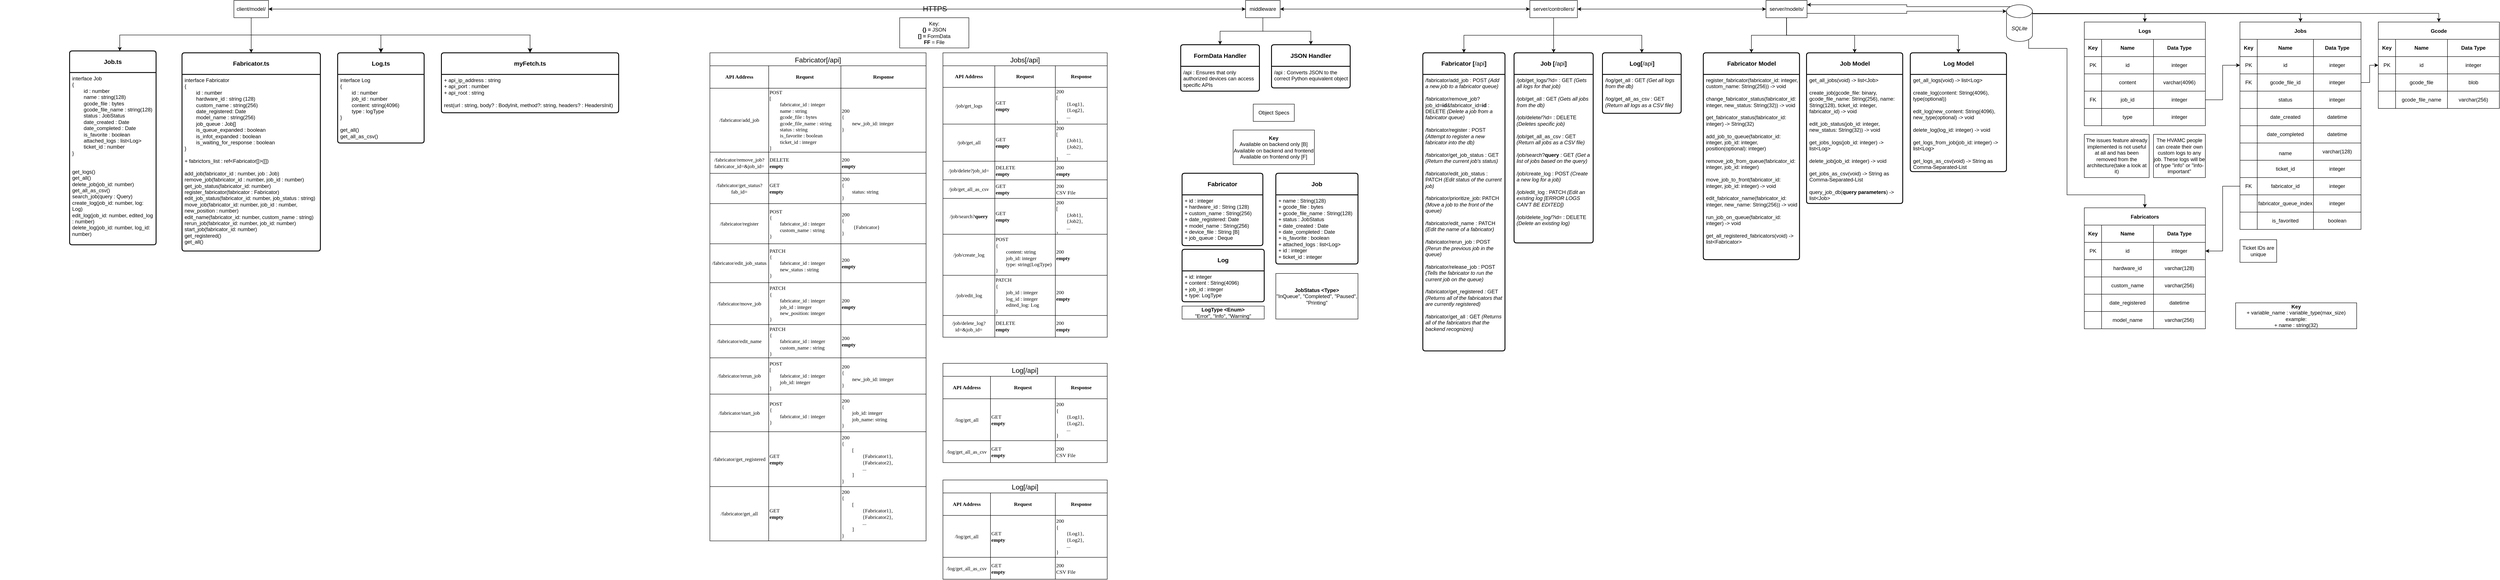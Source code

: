 <mxfile version="28.2.5">
  <diagram name="Page-1" id="OpydbsvGl-uya5_cmV00">
    <mxGraphModel dx="5405" dy="1094" grid="1" gridSize="10" guides="1" tooltips="1" connect="1" arrows="1" fold="1" page="1" pageScale="1" pageWidth="850" pageHeight="1100" math="0" shadow="0">
      <root>
        <mxCell id="0" />
        <mxCell id="1" parent="0" />
        <mxCell id="nkDSf9vxBcML_fDMkw10-1" style="edgeStyle=orthogonalEdgeStyle;rounded=0;orthogonalLoop=1;jettySize=auto;html=1;fontColor=light-dark(#000000,#000000);labelBackgroundColor=none;labelBorderColor=none;" parent="1" source="nkDSf9vxBcML_fDMkw10-3" target="nkDSf9vxBcML_fDMkw10-13" edge="1">
          <mxGeometry relative="1" as="geometry" />
        </mxCell>
        <mxCell id="nkDSf9vxBcML_fDMkw10-2" style="edgeStyle=orthogonalEdgeStyle;rounded=0;orthogonalLoop=1;jettySize=auto;html=1;exitX=0.5;exitY=1;exitDx=0;exitDy=0;entryX=0.5;entryY=0;entryDx=0;entryDy=0;fontColor=light-dark(#000000,#000000);labelBackgroundColor=none;labelBorderColor=none;" parent="1" source="nkDSf9vxBcML_fDMkw10-3" target="nkDSf9vxBcML_fDMkw10-256" edge="1">
          <mxGeometry relative="1" as="geometry" />
        </mxCell>
        <mxCell id="nkDSf9vxBcML_fDMkw10-3" value="client/model/" style="rounded=0;whiteSpace=wrap;html=1;fontColor=light-dark(#000000,#000000);labelBackgroundColor=none;labelBorderColor=none;" parent="1" vertex="1">
          <mxGeometry x="-3560" y="40" width="80" height="40" as="geometry" />
        </mxCell>
        <mxCell id="nkDSf9vxBcML_fDMkw10-4" style="edgeStyle=orthogonalEdgeStyle;rounded=0;orthogonalLoop=1;jettySize=auto;html=1;exitX=0.855;exitY=0;exitDx=0;exitDy=4.35;exitPerimeter=0;entryX=0.5;entryY=0;entryDx=0;entryDy=0;fontColor=light-dark(#000000,#000000);labelBackgroundColor=none;labelBorderColor=none;" parent="1" source="nkDSf9vxBcML_fDMkw10-8" target="nkDSf9vxBcML_fDMkw10-71" edge="1">
          <mxGeometry relative="1" as="geometry">
            <Array as="points">
              <mxPoint x="591" y="70" />
              <mxPoint x="1220" y="70" />
            </Array>
          </mxGeometry>
        </mxCell>
        <mxCell id="nkDSf9vxBcML_fDMkw10-5" style="edgeStyle=orthogonalEdgeStyle;rounded=0;orthogonalLoop=1;jettySize=auto;html=1;exitX=0.855;exitY=0;exitDx=0;exitDy=4.35;exitPerimeter=0;entryX=0.5;entryY=0;entryDx=0;entryDy=0;fontColor=light-dark(#000000,#000000);labelBackgroundColor=none;labelBorderColor=none;" parent="1" source="nkDSf9vxBcML_fDMkw10-8" target="nkDSf9vxBcML_fDMkw10-25" edge="1">
          <mxGeometry relative="1" as="geometry">
            <Array as="points">
              <mxPoint x="591" y="70" />
              <mxPoint x="860" y="70" />
            </Array>
          </mxGeometry>
        </mxCell>
        <mxCell id="nkDSf9vxBcML_fDMkw10-6" style="edgeStyle=orthogonalEdgeStyle;rounded=0;orthogonalLoop=1;jettySize=auto;html=1;exitX=0.855;exitY=1;exitDx=0;exitDy=-4.35;exitPerimeter=0;entryX=0.5;entryY=0;entryDx=0;entryDy=0;fontColor=light-dark(#000000,#000000);labelBackgroundColor=none;labelBorderColor=none;" parent="1" source="nkDSf9vxBcML_fDMkw10-8" target="nkDSf9vxBcML_fDMkw10-46" edge="1">
          <mxGeometry relative="1" as="geometry">
            <Array as="points">
              <mxPoint x="680" y="151" />
              <mxPoint x="680" y="490" />
              <mxPoint x="860" y="490" />
            </Array>
          </mxGeometry>
        </mxCell>
        <mxCell id="nkDSf9vxBcML_fDMkw10-7" style="edgeStyle=orthogonalEdgeStyle;rounded=0;orthogonalLoop=1;jettySize=auto;html=1;exitX=0.145;exitY=0;exitDx=0;exitDy=4.35;exitPerimeter=0;entryX=1;entryY=0.25;entryDx=0;entryDy=0;fontColor=light-dark(#000000,#000000);labelBackgroundColor=none;labelBorderColor=none;" parent="1" source="nkDSf9vxBcML_fDMkw10-8" target="nkDSf9vxBcML_fDMkw10-24" edge="1">
          <mxGeometry relative="1" as="geometry" />
        </mxCell>
        <mxCell id="nkDSf9vxBcML_fDMkw10-8" value="&lt;i&gt;SQLite&lt;/i&gt;" style="shape=cylinder3;whiteSpace=wrap;html=1;boundedLbl=1;backgroundOutline=1;size=15;fontColor=light-dark(#000000,#000000);labelBackgroundColor=none;labelBorderColor=none;" parent="1" vertex="1">
          <mxGeometry x="540" y="50" width="60" height="85" as="geometry" />
        </mxCell>
        <mxCell id="nkDSf9vxBcML_fDMkw10-9" style="edgeStyle=orthogonalEdgeStyle;rounded=0;orthogonalLoop=1;jettySize=auto;html=1;entryX=1;entryY=0.5;entryDx=0;entryDy=0;fontColor=light-dark(#000000,#000000);labelBackgroundColor=none;labelBorderColor=none;" parent="1" source="nkDSf9vxBcML_fDMkw10-13" target="nkDSf9vxBcML_fDMkw10-3" edge="1">
          <mxGeometry relative="1" as="geometry">
            <Array as="points">
              <mxPoint x="-1730" y="60" />
              <mxPoint x="-1730" y="60" />
            </Array>
          </mxGeometry>
        </mxCell>
        <mxCell id="nkDSf9vxBcML_fDMkw10-10" style="edgeStyle=orthogonalEdgeStyle;rounded=0;orthogonalLoop=1;jettySize=auto;html=1;entryX=0;entryY=0.5;entryDx=0;entryDy=0;fontColor=light-dark(#000000,#000000);labelBackgroundColor=none;labelBorderColor=none;" parent="1" source="nkDSf9vxBcML_fDMkw10-13" target="nkDSf9vxBcML_fDMkw10-20" edge="1">
          <mxGeometry relative="1" as="geometry" />
        </mxCell>
        <mxCell id="nkDSf9vxBcML_fDMkw10-11" style="edgeStyle=orthogonalEdgeStyle;rounded=0;orthogonalLoop=1;jettySize=auto;html=1;exitX=0.5;exitY=1;exitDx=0;exitDy=0;entryX=0.5;entryY=0;entryDx=0;entryDy=0;fontColor=light-dark(#000000,#000000);labelBackgroundColor=none;labelBorderColor=none;" parent="1" source="nkDSf9vxBcML_fDMkw10-13" target="nkDSf9vxBcML_fDMkw10-142" edge="1">
          <mxGeometry relative="1" as="geometry" />
        </mxCell>
        <mxCell id="nkDSf9vxBcML_fDMkw10-12" style="edgeStyle=orthogonalEdgeStyle;rounded=0;orthogonalLoop=1;jettySize=auto;html=1;exitX=0.5;exitY=1;exitDx=0;exitDy=0;entryX=0.5;entryY=0;entryDx=0;entryDy=0;fontColor=light-dark(#000000,#000000);labelBackgroundColor=none;labelBorderColor=none;" parent="1" source="nkDSf9vxBcML_fDMkw10-13" target="nkDSf9vxBcML_fDMkw10-144" edge="1">
          <mxGeometry relative="1" as="geometry" />
        </mxCell>
        <mxCell id="nkDSf9vxBcML_fDMkw10-13" value="middleware" style="rounded=0;whiteSpace=wrap;html=1;fontColor=light-dark(#000000,#000000);labelBackgroundColor=none;labelBorderColor=none;" parent="1" vertex="1">
          <mxGeometry x="-1220" y="40" width="80" height="40" as="geometry" />
        </mxCell>
        <mxCell id="nkDSf9vxBcML_fDMkw10-14" style="edgeStyle=orthogonalEdgeStyle;rounded=0;orthogonalLoop=1;jettySize=auto;html=1;entryX=0;entryY=0.5;entryDx=0;entryDy=0;startArrow=classic;startFill=1;fontColor=light-dark(#000000,#000000);labelBackgroundColor=none;labelBorderColor=none;" parent="1" source="nkDSf9vxBcML_fDMkw10-20" target="nkDSf9vxBcML_fDMkw10-24" edge="1">
          <mxGeometry relative="1" as="geometry" />
        </mxCell>
        <mxCell id="nkDSf9vxBcML_fDMkw10-15" style="edgeStyle=orthogonalEdgeStyle;rounded=0;orthogonalLoop=1;jettySize=auto;html=1;entryX=1;entryY=0.5;entryDx=0;entryDy=0;fontColor=light-dark(#000000,#000000);labelBackgroundColor=none;labelBorderColor=none;" parent="1" source="nkDSf9vxBcML_fDMkw10-20" target="nkDSf9vxBcML_fDMkw10-13" edge="1">
          <mxGeometry relative="1" as="geometry" />
        </mxCell>
        <mxCell id="nkDSf9vxBcML_fDMkw10-16" value="HTTPS" style="edgeLabel;html=1;align=center;verticalAlign=middle;resizable=0;points=[];fontSize=17;fontColor=light-dark(#000000,#000000);labelBackgroundColor=none;labelBorderColor=none;" parent="nkDSf9vxBcML_fDMkw10-15" vertex="1" connectable="0">
          <mxGeometry x="0.443" y="6" relative="1" as="geometry">
            <mxPoint x="-960" y="-6" as="offset" />
          </mxGeometry>
        </mxCell>
        <mxCell id="nkDSf9vxBcML_fDMkw10-17" style="edgeStyle=orthogonalEdgeStyle;rounded=0;orthogonalLoop=1;jettySize=auto;html=1;exitX=0.5;exitY=1;exitDx=0;exitDy=0;entryX=0.5;entryY=0;entryDx=0;entryDy=0;fontColor=light-dark(#000000,#000000);labelBackgroundColor=none;labelBorderColor=none;" parent="1" source="nkDSf9vxBcML_fDMkw10-20" target="nkDSf9vxBcML_fDMkw10-126" edge="1">
          <mxGeometry relative="1" as="geometry" />
        </mxCell>
        <mxCell id="nkDSf9vxBcML_fDMkw10-18" style="edgeStyle=orthogonalEdgeStyle;rounded=0;orthogonalLoop=1;jettySize=auto;html=1;exitX=0.5;exitY=1;exitDx=0;exitDy=0;entryX=0.5;entryY=0;entryDx=0;entryDy=0;fontColor=light-dark(#000000,#000000);labelBackgroundColor=none;labelBorderColor=none;" parent="1" source="nkDSf9vxBcML_fDMkw10-20" target="nkDSf9vxBcML_fDMkw10-134" edge="1">
          <mxGeometry relative="1" as="geometry" />
        </mxCell>
        <mxCell id="nkDSf9vxBcML_fDMkw10-19" style="edgeStyle=orthogonalEdgeStyle;rounded=0;orthogonalLoop=1;jettySize=auto;html=1;exitX=0.5;exitY=1;exitDx=0;exitDy=0;entryX=0.5;entryY=0;entryDx=0;entryDy=0;fontColor=light-dark(#000000,#000000);labelBackgroundColor=none;labelBorderColor=none;" parent="1" source="nkDSf9vxBcML_fDMkw10-20" target="nkDSf9vxBcML_fDMkw10-138" edge="1">
          <mxGeometry relative="1" as="geometry" />
        </mxCell>
        <mxCell id="nkDSf9vxBcML_fDMkw10-20" value="server/controllers/" style="rounded=0;whiteSpace=wrap;html=1;fontColor=light-dark(#000000,#000000);labelBackgroundColor=none;labelBorderColor=none;" parent="1" vertex="1">
          <mxGeometry x="-562.5" y="40" width="110" height="40" as="geometry" />
        </mxCell>
        <mxCell id="nkDSf9vxBcML_fDMkw10-21" style="edgeStyle=orthogonalEdgeStyle;rounded=0;orthogonalLoop=1;jettySize=auto;html=1;exitX=0.5;exitY=1;exitDx=0;exitDy=0;entryX=0.5;entryY=0;entryDx=0;entryDy=0;fontColor=light-dark(#000000,#000000);labelBackgroundColor=none;labelBorderColor=none;" parent="1" source="nkDSf9vxBcML_fDMkw10-24" target="nkDSf9vxBcML_fDMkw10-146" edge="1">
          <mxGeometry relative="1" as="geometry" />
        </mxCell>
        <mxCell id="nkDSf9vxBcML_fDMkw10-22" style="edgeStyle=orthogonalEdgeStyle;rounded=0;orthogonalLoop=1;jettySize=auto;html=1;exitX=0.5;exitY=1;exitDx=0;exitDy=0;entryX=0.5;entryY=0;entryDx=0;entryDy=0;fontColor=light-dark(#000000,#000000);labelBackgroundColor=none;labelBorderColor=none;" parent="1" source="nkDSf9vxBcML_fDMkw10-24" target="nkDSf9vxBcML_fDMkw10-148" edge="1">
          <mxGeometry relative="1" as="geometry" />
        </mxCell>
        <mxCell id="nkDSf9vxBcML_fDMkw10-23" style="edgeStyle=orthogonalEdgeStyle;rounded=0;orthogonalLoop=1;jettySize=auto;html=1;exitX=0.5;exitY=1;exitDx=0;exitDy=0;entryX=0.5;entryY=0;entryDx=0;entryDy=0;fontColor=light-dark(#000000,#000000);labelBackgroundColor=none;labelBorderColor=none;" parent="1" source="nkDSf9vxBcML_fDMkw10-24" target="nkDSf9vxBcML_fDMkw10-151" edge="1">
          <mxGeometry relative="1" as="geometry" />
        </mxCell>
        <mxCell id="nkDSf9vxBcML_fDMkw10-24" value="s&lt;span style=&quot;&quot;&gt;erver/models/&lt;/span&gt;" style="rounded=0;whiteSpace=wrap;html=1;fontColor=light-dark(#000000,#000000);labelBackgroundColor=none;labelBorderColor=none;" parent="1" vertex="1">
          <mxGeometry x="-16.25" y="40" width="95" height="40" as="geometry" />
        </mxCell>
        <mxCell id="nkDSf9vxBcML_fDMkw10-25" value="Logs" style="shape=table;startSize=40;container=1;collapsible=0;childLayout=tableLayout;fontStyle=1;fontColor=light-dark(#000000,#000000);labelBackgroundColor=none;labelBorderColor=none;" parent="1" vertex="1">
          <mxGeometry x="720" y="90" width="280" height="240" as="geometry" />
        </mxCell>
        <mxCell id="nkDSf9vxBcML_fDMkw10-26" value="" style="shape=tableRow;horizontal=0;startSize=0;swimlaneHead=0;swimlaneBody=0;strokeColor=inherit;top=0;left=0;bottom=0;right=0;collapsible=0;dropTarget=0;fillColor=none;points=[[0,0.5],[1,0.5]];portConstraint=eastwest;fontColor=light-dark(#000000,#000000);labelBackgroundColor=none;labelBorderColor=none;" parent="nkDSf9vxBcML_fDMkw10-25" vertex="1">
          <mxGeometry y="40" width="280" height="40" as="geometry" />
        </mxCell>
        <mxCell id="nkDSf9vxBcML_fDMkw10-27" value="&lt;b&gt;Key&lt;/b&gt;" style="shape=partialRectangle;html=1;whiteSpace=wrap;connectable=0;strokeColor=inherit;overflow=hidden;fillColor=none;top=0;left=0;bottom=0;right=0;pointerEvents=1;fontColor=light-dark(#000000,#000000);labelBackgroundColor=none;labelBorderColor=none;" parent="nkDSf9vxBcML_fDMkw10-26" vertex="1">
          <mxGeometry width="40" height="40" as="geometry">
            <mxRectangle width="40" height="40" as="alternateBounds" />
          </mxGeometry>
        </mxCell>
        <mxCell id="nkDSf9vxBcML_fDMkw10-28" value="&lt;b&gt;Name&lt;/b&gt;" style="shape=partialRectangle;html=1;whiteSpace=wrap;connectable=0;strokeColor=inherit;overflow=hidden;fillColor=none;top=0;left=0;bottom=0;right=0;pointerEvents=1;fontColor=light-dark(#000000,#000000);labelBackgroundColor=none;labelBorderColor=none;" parent="nkDSf9vxBcML_fDMkw10-26" vertex="1">
          <mxGeometry x="40" width="120" height="40" as="geometry">
            <mxRectangle width="120" height="40" as="alternateBounds" />
          </mxGeometry>
        </mxCell>
        <mxCell id="nkDSf9vxBcML_fDMkw10-29" value="&lt;b&gt;Data Type&lt;/b&gt;" style="shape=partialRectangle;html=1;whiteSpace=wrap;connectable=0;strokeColor=inherit;overflow=hidden;fillColor=none;top=0;left=0;bottom=0;right=0;pointerEvents=1;fontColor=light-dark(#000000,#000000);labelBackgroundColor=none;labelBorderColor=none;" parent="nkDSf9vxBcML_fDMkw10-26" vertex="1">
          <mxGeometry x="160" width="120" height="40" as="geometry">
            <mxRectangle width="120" height="40" as="alternateBounds" />
          </mxGeometry>
        </mxCell>
        <mxCell id="nkDSf9vxBcML_fDMkw10-30" value="" style="shape=tableRow;horizontal=0;startSize=0;swimlaneHead=0;swimlaneBody=0;strokeColor=inherit;top=0;left=0;bottom=0;right=0;collapsible=0;dropTarget=0;fillColor=none;points=[[0,0.5],[1,0.5]];portConstraint=eastwest;fontColor=light-dark(#000000,#000000);labelBackgroundColor=none;labelBorderColor=none;" parent="nkDSf9vxBcML_fDMkw10-25" vertex="1">
          <mxGeometry y="80" width="280" height="40" as="geometry" />
        </mxCell>
        <mxCell id="nkDSf9vxBcML_fDMkw10-31" value="PK" style="shape=partialRectangle;html=1;whiteSpace=wrap;connectable=0;strokeColor=inherit;overflow=hidden;fillColor=none;top=0;left=0;bottom=0;right=0;pointerEvents=1;fontColor=light-dark(#000000,#000000);labelBackgroundColor=none;labelBorderColor=none;" parent="nkDSf9vxBcML_fDMkw10-30" vertex="1">
          <mxGeometry width="40" height="40" as="geometry">
            <mxRectangle width="40" height="40" as="alternateBounds" />
          </mxGeometry>
        </mxCell>
        <mxCell id="nkDSf9vxBcML_fDMkw10-32" value="id" style="shape=partialRectangle;html=1;whiteSpace=wrap;connectable=0;strokeColor=inherit;overflow=hidden;fillColor=none;top=0;left=0;bottom=0;right=0;pointerEvents=1;fontColor=light-dark(#000000,#000000);labelBackgroundColor=none;labelBorderColor=none;" parent="nkDSf9vxBcML_fDMkw10-30" vertex="1">
          <mxGeometry x="40" width="120" height="40" as="geometry">
            <mxRectangle width="120" height="40" as="alternateBounds" />
          </mxGeometry>
        </mxCell>
        <mxCell id="nkDSf9vxBcML_fDMkw10-33" value="integer" style="shape=partialRectangle;html=1;whiteSpace=wrap;connectable=0;strokeColor=inherit;overflow=hidden;fillColor=none;top=0;left=0;bottom=0;right=0;pointerEvents=1;fontColor=light-dark(#000000,#000000);labelBackgroundColor=none;labelBorderColor=none;" parent="nkDSf9vxBcML_fDMkw10-30" vertex="1">
          <mxGeometry x="160" width="120" height="40" as="geometry">
            <mxRectangle width="120" height="40" as="alternateBounds" />
          </mxGeometry>
        </mxCell>
        <mxCell id="nkDSf9vxBcML_fDMkw10-34" value="" style="shape=tableRow;horizontal=0;startSize=0;swimlaneHead=0;swimlaneBody=0;strokeColor=inherit;top=0;left=0;bottom=0;right=0;collapsible=0;dropTarget=0;fillColor=none;points=[[0,0.5],[1,0.5]];portConstraint=eastwest;fontColor=light-dark(#000000,#000000);labelBackgroundColor=none;labelBorderColor=none;" parent="nkDSf9vxBcML_fDMkw10-25" vertex="1">
          <mxGeometry y="120" width="280" height="40" as="geometry" />
        </mxCell>
        <mxCell id="nkDSf9vxBcML_fDMkw10-35" value="" style="shape=partialRectangle;html=1;whiteSpace=wrap;connectable=0;strokeColor=inherit;overflow=hidden;fillColor=none;top=0;left=0;bottom=0;right=0;pointerEvents=1;fontColor=light-dark(#000000,#000000);labelBackgroundColor=none;labelBorderColor=none;" parent="nkDSf9vxBcML_fDMkw10-34" vertex="1">
          <mxGeometry width="40" height="40" as="geometry">
            <mxRectangle width="40" height="40" as="alternateBounds" />
          </mxGeometry>
        </mxCell>
        <mxCell id="nkDSf9vxBcML_fDMkw10-36" value="content" style="shape=partialRectangle;html=1;whiteSpace=wrap;connectable=0;strokeColor=inherit;overflow=hidden;fillColor=none;top=0;left=0;bottom=0;right=0;pointerEvents=1;fontColor=light-dark(#000000,#000000);labelBackgroundColor=none;labelBorderColor=none;" parent="nkDSf9vxBcML_fDMkw10-34" vertex="1">
          <mxGeometry x="40" width="120" height="40" as="geometry">
            <mxRectangle width="120" height="40" as="alternateBounds" />
          </mxGeometry>
        </mxCell>
        <mxCell id="nkDSf9vxBcML_fDMkw10-37" value="varchar(4096)" style="shape=partialRectangle;html=1;whiteSpace=wrap;connectable=0;strokeColor=inherit;overflow=hidden;fillColor=none;top=0;left=0;bottom=0;right=0;pointerEvents=1;fontColor=light-dark(#000000,#000000);labelBackgroundColor=none;labelBorderColor=none;" parent="nkDSf9vxBcML_fDMkw10-34" vertex="1">
          <mxGeometry x="160" width="120" height="40" as="geometry">
            <mxRectangle width="120" height="40" as="alternateBounds" />
          </mxGeometry>
        </mxCell>
        <mxCell id="nkDSf9vxBcML_fDMkw10-38" value="" style="shape=tableRow;horizontal=0;startSize=0;swimlaneHead=0;swimlaneBody=0;strokeColor=inherit;top=0;left=0;bottom=0;right=0;collapsible=0;dropTarget=0;fillColor=none;points=[[0,0.5],[1,0.5]];portConstraint=eastwest;fontColor=light-dark(#000000,#000000);labelBackgroundColor=none;labelBorderColor=none;" parent="nkDSf9vxBcML_fDMkw10-25" vertex="1">
          <mxGeometry y="160" width="280" height="40" as="geometry" />
        </mxCell>
        <mxCell id="nkDSf9vxBcML_fDMkw10-39" value="FK" style="shape=partialRectangle;html=1;whiteSpace=wrap;connectable=0;strokeColor=inherit;overflow=hidden;fillColor=none;top=0;left=0;bottom=0;right=0;pointerEvents=1;fontColor=light-dark(#000000,#000000);labelBackgroundColor=none;labelBorderColor=none;" parent="nkDSf9vxBcML_fDMkw10-38" vertex="1">
          <mxGeometry width="40" height="40" as="geometry">
            <mxRectangle width="40" height="40" as="alternateBounds" />
          </mxGeometry>
        </mxCell>
        <mxCell id="nkDSf9vxBcML_fDMkw10-40" value="job_id" style="shape=partialRectangle;html=1;whiteSpace=wrap;connectable=0;strokeColor=inherit;overflow=hidden;fillColor=none;top=0;left=0;bottom=0;right=0;pointerEvents=1;fontColor=light-dark(#000000,#000000);labelBackgroundColor=none;labelBorderColor=none;" parent="nkDSf9vxBcML_fDMkw10-38" vertex="1">
          <mxGeometry x="40" width="120" height="40" as="geometry">
            <mxRectangle width="120" height="40" as="alternateBounds" />
          </mxGeometry>
        </mxCell>
        <mxCell id="nkDSf9vxBcML_fDMkw10-41" value="integer" style="shape=partialRectangle;html=1;whiteSpace=wrap;connectable=0;strokeColor=inherit;overflow=hidden;fillColor=none;top=0;left=0;bottom=0;right=0;pointerEvents=1;fontColor=light-dark(#000000,#000000);labelBackgroundColor=none;labelBorderColor=none;" parent="nkDSf9vxBcML_fDMkw10-38" vertex="1">
          <mxGeometry x="160" width="120" height="40" as="geometry">
            <mxRectangle width="120" height="40" as="alternateBounds" />
          </mxGeometry>
        </mxCell>
        <mxCell id="nkDSf9vxBcML_fDMkw10-42" style="shape=tableRow;horizontal=0;startSize=0;swimlaneHead=0;swimlaneBody=0;strokeColor=inherit;top=0;left=0;bottom=0;right=0;collapsible=0;dropTarget=0;fillColor=none;points=[[0,0.5],[1,0.5]];portConstraint=eastwest;fontColor=light-dark(#000000,#000000);labelBackgroundColor=none;labelBorderColor=none;" parent="nkDSf9vxBcML_fDMkw10-25" vertex="1">
          <mxGeometry y="200" width="280" height="40" as="geometry" />
        </mxCell>
        <mxCell id="nkDSf9vxBcML_fDMkw10-43" style="shape=partialRectangle;html=1;whiteSpace=wrap;connectable=0;strokeColor=inherit;overflow=hidden;fillColor=none;top=0;left=0;bottom=0;right=0;pointerEvents=1;fontColor=light-dark(#000000,#000000);labelBackgroundColor=none;labelBorderColor=none;" parent="nkDSf9vxBcML_fDMkw10-42" vertex="1">
          <mxGeometry width="40" height="40" as="geometry">
            <mxRectangle width="40" height="40" as="alternateBounds" />
          </mxGeometry>
        </mxCell>
        <mxCell id="nkDSf9vxBcML_fDMkw10-44" value="type" style="shape=partialRectangle;html=1;whiteSpace=wrap;connectable=0;strokeColor=inherit;overflow=hidden;fillColor=none;top=0;left=0;bottom=0;right=0;pointerEvents=1;fontColor=light-dark(#000000,#000000);labelBackgroundColor=none;labelBorderColor=none;" parent="nkDSf9vxBcML_fDMkw10-42" vertex="1">
          <mxGeometry x="40" width="120" height="40" as="geometry">
            <mxRectangle width="120" height="40" as="alternateBounds" />
          </mxGeometry>
        </mxCell>
        <mxCell id="nkDSf9vxBcML_fDMkw10-45" value="integer" style="shape=partialRectangle;html=1;whiteSpace=wrap;connectable=0;strokeColor=inherit;overflow=hidden;fillColor=none;top=0;left=0;bottom=0;right=0;pointerEvents=1;fontColor=light-dark(#000000,#000000);labelBackgroundColor=none;labelBorderColor=none;" parent="nkDSf9vxBcML_fDMkw10-42" vertex="1">
          <mxGeometry x="160" width="120" height="40" as="geometry">
            <mxRectangle width="120" height="40" as="alternateBounds" />
          </mxGeometry>
        </mxCell>
        <mxCell id="nkDSf9vxBcML_fDMkw10-46" value="Fabricators" style="shape=table;startSize=40;container=1;collapsible=0;childLayout=tableLayout;fontStyle=1;fontColor=light-dark(#000000,#000000);labelBackgroundColor=none;labelBorderColor=none;" parent="1" vertex="1">
          <mxGeometry x="720" y="520" width="280" height="280" as="geometry" />
        </mxCell>
        <mxCell id="nkDSf9vxBcML_fDMkw10-47" value="" style="shape=tableRow;horizontal=0;startSize=0;swimlaneHead=0;swimlaneBody=0;strokeColor=inherit;top=0;left=0;bottom=0;right=0;collapsible=0;dropTarget=0;fillColor=none;points=[[0,0.5],[1,0.5]];portConstraint=eastwest;fontColor=light-dark(#000000,#000000);labelBackgroundColor=none;labelBorderColor=none;" parent="nkDSf9vxBcML_fDMkw10-46" vertex="1">
          <mxGeometry y="40" width="280" height="40" as="geometry" />
        </mxCell>
        <mxCell id="nkDSf9vxBcML_fDMkw10-48" value="&lt;b&gt;Key&lt;/b&gt;" style="shape=partialRectangle;html=1;whiteSpace=wrap;connectable=0;strokeColor=inherit;overflow=hidden;fillColor=none;top=0;left=0;bottom=0;right=0;pointerEvents=1;fontColor=light-dark(#000000,#000000);labelBackgroundColor=none;labelBorderColor=none;" parent="nkDSf9vxBcML_fDMkw10-47" vertex="1">
          <mxGeometry width="40" height="40" as="geometry">
            <mxRectangle width="40" height="40" as="alternateBounds" />
          </mxGeometry>
        </mxCell>
        <mxCell id="nkDSf9vxBcML_fDMkw10-49" value="&lt;b&gt;Name&lt;/b&gt;" style="shape=partialRectangle;html=1;whiteSpace=wrap;connectable=0;strokeColor=inherit;overflow=hidden;fillColor=none;top=0;left=0;bottom=0;right=0;pointerEvents=1;fontColor=light-dark(#000000,#000000);labelBackgroundColor=none;labelBorderColor=none;" parent="nkDSf9vxBcML_fDMkw10-47" vertex="1">
          <mxGeometry x="40" width="120" height="40" as="geometry">
            <mxRectangle width="120" height="40" as="alternateBounds" />
          </mxGeometry>
        </mxCell>
        <mxCell id="nkDSf9vxBcML_fDMkw10-50" value="&lt;b&gt;Data Type&lt;/b&gt;" style="shape=partialRectangle;html=1;whiteSpace=wrap;connectable=0;strokeColor=inherit;overflow=hidden;fillColor=none;top=0;left=0;bottom=0;right=0;pointerEvents=1;fontColor=light-dark(#000000,#000000);labelBackgroundColor=none;labelBorderColor=none;" parent="nkDSf9vxBcML_fDMkw10-47" vertex="1">
          <mxGeometry x="160" width="120" height="40" as="geometry">
            <mxRectangle width="120" height="40" as="alternateBounds" />
          </mxGeometry>
        </mxCell>
        <mxCell id="nkDSf9vxBcML_fDMkw10-51" value="" style="shape=tableRow;horizontal=0;startSize=0;swimlaneHead=0;swimlaneBody=0;strokeColor=inherit;top=0;left=0;bottom=0;right=0;collapsible=0;dropTarget=0;fillColor=none;points=[[0,0.5],[1,0.5]];portConstraint=eastwest;fontColor=light-dark(#000000,#000000);labelBackgroundColor=none;labelBorderColor=none;" parent="nkDSf9vxBcML_fDMkw10-46" vertex="1">
          <mxGeometry y="80" width="280" height="40" as="geometry" />
        </mxCell>
        <mxCell id="nkDSf9vxBcML_fDMkw10-52" value="PK" style="shape=partialRectangle;html=1;whiteSpace=wrap;connectable=0;strokeColor=inherit;overflow=hidden;fillColor=none;top=0;left=0;bottom=0;right=0;pointerEvents=1;fontColor=light-dark(#000000,#000000);labelBackgroundColor=none;labelBorderColor=none;" parent="nkDSf9vxBcML_fDMkw10-51" vertex="1">
          <mxGeometry width="40" height="40" as="geometry">
            <mxRectangle width="40" height="40" as="alternateBounds" />
          </mxGeometry>
        </mxCell>
        <mxCell id="nkDSf9vxBcML_fDMkw10-53" value="id" style="shape=partialRectangle;html=1;whiteSpace=wrap;connectable=0;strokeColor=inherit;overflow=hidden;fillColor=none;top=0;left=0;bottom=0;right=0;pointerEvents=1;fontColor=light-dark(#000000,#000000);labelBackgroundColor=none;labelBorderColor=none;" parent="nkDSf9vxBcML_fDMkw10-51" vertex="1">
          <mxGeometry x="40" width="120" height="40" as="geometry">
            <mxRectangle width="120" height="40" as="alternateBounds" />
          </mxGeometry>
        </mxCell>
        <mxCell id="nkDSf9vxBcML_fDMkw10-54" value="integer" style="shape=partialRectangle;html=1;whiteSpace=wrap;connectable=0;strokeColor=inherit;overflow=hidden;fillColor=none;top=0;left=0;bottom=0;right=0;pointerEvents=1;fontColor=light-dark(#000000,#000000);labelBackgroundColor=none;labelBorderColor=none;" parent="nkDSf9vxBcML_fDMkw10-51" vertex="1">
          <mxGeometry x="160" width="120" height="40" as="geometry">
            <mxRectangle width="120" height="40" as="alternateBounds" />
          </mxGeometry>
        </mxCell>
        <mxCell id="nkDSf9vxBcML_fDMkw10-55" value="" style="shape=tableRow;horizontal=0;startSize=0;swimlaneHead=0;swimlaneBody=0;strokeColor=inherit;top=0;left=0;bottom=0;right=0;collapsible=0;dropTarget=0;fillColor=none;points=[[0,0.5],[1,0.5]];portConstraint=eastwest;fontColor=light-dark(#000000,#000000);labelBackgroundColor=none;labelBorderColor=none;" parent="nkDSf9vxBcML_fDMkw10-46" vertex="1">
          <mxGeometry y="120" width="280" height="40" as="geometry" />
        </mxCell>
        <mxCell id="nkDSf9vxBcML_fDMkw10-56" value="" style="shape=partialRectangle;html=1;whiteSpace=wrap;connectable=0;strokeColor=inherit;overflow=hidden;fillColor=none;top=0;left=0;bottom=0;right=0;pointerEvents=1;fontColor=light-dark(#000000,#000000);labelBackgroundColor=none;labelBorderColor=none;" parent="nkDSf9vxBcML_fDMkw10-55" vertex="1">
          <mxGeometry width="40" height="40" as="geometry">
            <mxRectangle width="40" height="40" as="alternateBounds" />
          </mxGeometry>
        </mxCell>
        <mxCell id="nkDSf9vxBcML_fDMkw10-57" value="hardware_id" style="shape=partialRectangle;html=1;whiteSpace=wrap;connectable=0;strokeColor=inherit;overflow=hidden;fillColor=none;top=0;left=0;bottom=0;right=0;pointerEvents=1;fontColor=light-dark(#000000,#000000);labelBackgroundColor=none;labelBorderColor=none;" parent="nkDSf9vxBcML_fDMkw10-55" vertex="1">
          <mxGeometry x="40" width="120" height="40" as="geometry">
            <mxRectangle width="120" height="40" as="alternateBounds" />
          </mxGeometry>
        </mxCell>
        <mxCell id="nkDSf9vxBcML_fDMkw10-58" value="varchar(128)" style="shape=partialRectangle;html=1;whiteSpace=wrap;connectable=0;strokeColor=inherit;overflow=hidden;fillColor=none;top=0;left=0;bottom=0;right=0;pointerEvents=1;fontColor=light-dark(#000000,#000000);labelBackgroundColor=none;labelBorderColor=none;" parent="nkDSf9vxBcML_fDMkw10-55" vertex="1">
          <mxGeometry x="160" width="120" height="40" as="geometry">
            <mxRectangle width="120" height="40" as="alternateBounds" />
          </mxGeometry>
        </mxCell>
        <mxCell id="nkDSf9vxBcML_fDMkw10-59" value="" style="shape=tableRow;horizontal=0;startSize=0;swimlaneHead=0;swimlaneBody=0;strokeColor=inherit;top=0;left=0;bottom=0;right=0;collapsible=0;dropTarget=0;fillColor=none;points=[[0,0.5],[1,0.5]];portConstraint=eastwest;fontColor=light-dark(#000000,#000000);labelBackgroundColor=none;labelBorderColor=none;" parent="nkDSf9vxBcML_fDMkw10-46" vertex="1">
          <mxGeometry y="160" width="280" height="40" as="geometry" />
        </mxCell>
        <mxCell id="nkDSf9vxBcML_fDMkw10-60" value="" style="shape=partialRectangle;html=1;whiteSpace=wrap;connectable=0;strokeColor=inherit;overflow=hidden;fillColor=none;top=0;left=0;bottom=0;right=0;pointerEvents=1;fontColor=light-dark(#000000,#000000);labelBackgroundColor=none;labelBorderColor=none;" parent="nkDSf9vxBcML_fDMkw10-59" vertex="1">
          <mxGeometry width="40" height="40" as="geometry">
            <mxRectangle width="40" height="40" as="alternateBounds" />
          </mxGeometry>
        </mxCell>
        <mxCell id="nkDSf9vxBcML_fDMkw10-61" value="custom_name" style="shape=partialRectangle;html=1;whiteSpace=wrap;connectable=0;strokeColor=inherit;overflow=hidden;fillColor=none;top=0;left=0;bottom=0;right=0;pointerEvents=1;fontColor=light-dark(#000000,#000000);labelBackgroundColor=none;labelBorderColor=none;" parent="nkDSf9vxBcML_fDMkw10-59" vertex="1">
          <mxGeometry x="40" width="120" height="40" as="geometry">
            <mxRectangle width="120" height="40" as="alternateBounds" />
          </mxGeometry>
        </mxCell>
        <mxCell id="nkDSf9vxBcML_fDMkw10-62" value="varchar(256)" style="shape=partialRectangle;html=1;whiteSpace=wrap;connectable=0;strokeColor=inherit;overflow=hidden;fillColor=none;top=0;left=0;bottom=0;right=0;pointerEvents=1;fontColor=light-dark(#000000,#000000);labelBackgroundColor=none;labelBorderColor=none;" parent="nkDSf9vxBcML_fDMkw10-59" vertex="1">
          <mxGeometry x="160" width="120" height="40" as="geometry">
            <mxRectangle width="120" height="40" as="alternateBounds" />
          </mxGeometry>
        </mxCell>
        <mxCell id="nkDSf9vxBcML_fDMkw10-63" style="shape=tableRow;horizontal=0;startSize=0;swimlaneHead=0;swimlaneBody=0;strokeColor=inherit;top=0;left=0;bottom=0;right=0;collapsible=0;dropTarget=0;fillColor=none;points=[[0,0.5],[1,0.5]];portConstraint=eastwest;fontColor=light-dark(#000000,#000000);labelBackgroundColor=none;labelBorderColor=none;" parent="nkDSf9vxBcML_fDMkw10-46" vertex="1">
          <mxGeometry y="200" width="280" height="40" as="geometry" />
        </mxCell>
        <mxCell id="nkDSf9vxBcML_fDMkw10-64" style="shape=partialRectangle;html=1;whiteSpace=wrap;connectable=0;strokeColor=inherit;overflow=hidden;fillColor=none;top=0;left=0;bottom=0;right=0;pointerEvents=1;fontColor=light-dark(#000000,#000000);labelBackgroundColor=none;labelBorderColor=none;" parent="nkDSf9vxBcML_fDMkw10-63" vertex="1">
          <mxGeometry width="40" height="40" as="geometry">
            <mxRectangle width="40" height="40" as="alternateBounds" />
          </mxGeometry>
        </mxCell>
        <mxCell id="nkDSf9vxBcML_fDMkw10-65" value="date_registered" style="shape=partialRectangle;html=1;whiteSpace=wrap;connectable=0;strokeColor=inherit;overflow=hidden;fillColor=none;top=0;left=0;bottom=0;right=0;pointerEvents=1;fontColor=light-dark(#000000,#000000);labelBackgroundColor=none;labelBorderColor=none;" parent="nkDSf9vxBcML_fDMkw10-63" vertex="1">
          <mxGeometry x="40" width="120" height="40" as="geometry">
            <mxRectangle width="120" height="40" as="alternateBounds" />
          </mxGeometry>
        </mxCell>
        <mxCell id="nkDSf9vxBcML_fDMkw10-66" value="datetime" style="shape=partialRectangle;html=1;whiteSpace=wrap;connectable=0;strokeColor=inherit;overflow=hidden;fillColor=none;top=0;left=0;bottom=0;right=0;pointerEvents=1;fontColor=light-dark(#000000,#000000);labelBackgroundColor=none;labelBorderColor=none;" parent="nkDSf9vxBcML_fDMkw10-63" vertex="1">
          <mxGeometry x="160" width="120" height="40" as="geometry">
            <mxRectangle width="120" height="40" as="alternateBounds" />
          </mxGeometry>
        </mxCell>
        <mxCell id="nkDSf9vxBcML_fDMkw10-67" style="shape=tableRow;horizontal=0;startSize=0;swimlaneHead=0;swimlaneBody=0;strokeColor=inherit;top=0;left=0;bottom=0;right=0;collapsible=0;dropTarget=0;fillColor=none;points=[[0,0.5],[1,0.5]];portConstraint=eastwest;fontColor=light-dark(#000000,#000000);labelBackgroundColor=none;labelBorderColor=none;" parent="nkDSf9vxBcML_fDMkw10-46" vertex="1">
          <mxGeometry y="240" width="280" height="40" as="geometry" />
        </mxCell>
        <mxCell id="nkDSf9vxBcML_fDMkw10-68" style="shape=partialRectangle;html=1;whiteSpace=wrap;connectable=0;strokeColor=inherit;overflow=hidden;fillColor=none;top=0;left=0;bottom=0;right=0;pointerEvents=1;fontColor=light-dark(#000000,#000000);labelBackgroundColor=none;labelBorderColor=none;" parent="nkDSf9vxBcML_fDMkw10-67" vertex="1">
          <mxGeometry width="40" height="40" as="geometry">
            <mxRectangle width="40" height="40" as="alternateBounds" />
          </mxGeometry>
        </mxCell>
        <mxCell id="nkDSf9vxBcML_fDMkw10-69" value="model_name" style="shape=partialRectangle;html=1;whiteSpace=wrap;connectable=0;strokeColor=inherit;overflow=hidden;fillColor=none;top=0;left=0;bottom=0;right=0;pointerEvents=1;fontColor=light-dark(#000000,#000000);labelBackgroundColor=none;labelBorderColor=none;" parent="nkDSf9vxBcML_fDMkw10-67" vertex="1">
          <mxGeometry x="40" width="120" height="40" as="geometry">
            <mxRectangle width="120" height="40" as="alternateBounds" />
          </mxGeometry>
        </mxCell>
        <mxCell id="nkDSf9vxBcML_fDMkw10-70" value="varchar(256)" style="shape=partialRectangle;html=1;whiteSpace=wrap;connectable=0;strokeColor=inherit;overflow=hidden;fillColor=none;top=0;left=0;bottom=0;right=0;pointerEvents=1;fontColor=light-dark(#000000,#000000);labelBackgroundColor=none;labelBorderColor=none;" parent="nkDSf9vxBcML_fDMkw10-67" vertex="1">
          <mxGeometry x="160" width="120" height="40" as="geometry">
            <mxRectangle width="120" height="40" as="alternateBounds" />
          </mxGeometry>
        </mxCell>
        <mxCell id="nkDSf9vxBcML_fDMkw10-71" value="Jobs" style="shape=table;startSize=40;container=1;collapsible=0;childLayout=tableLayout;fontStyle=1;fontColor=light-dark(#000000,#000000);labelBackgroundColor=none;labelBorderColor=none;" parent="1" vertex="1">
          <mxGeometry x="1080" y="90" width="280" height="480.0" as="geometry" />
        </mxCell>
        <mxCell id="nkDSf9vxBcML_fDMkw10-72" value="" style="shape=tableRow;horizontal=0;startSize=0;swimlaneHead=0;swimlaneBody=0;strokeColor=inherit;top=0;left=0;bottom=0;right=0;collapsible=0;dropTarget=0;fillColor=none;points=[[0,0.5],[1,0.5]];portConstraint=eastwest;fontColor=light-dark(#000000,#000000);labelBackgroundColor=none;labelBorderColor=none;" parent="nkDSf9vxBcML_fDMkw10-71" vertex="1">
          <mxGeometry y="40" width="280" height="40" as="geometry" />
        </mxCell>
        <mxCell id="nkDSf9vxBcML_fDMkw10-73" value="&lt;b&gt;Key&lt;/b&gt;" style="shape=partialRectangle;html=1;whiteSpace=wrap;connectable=0;strokeColor=inherit;overflow=hidden;fillColor=none;top=0;left=0;bottom=0;right=0;pointerEvents=1;fontColor=light-dark(#000000,#000000);labelBackgroundColor=none;labelBorderColor=none;" parent="nkDSf9vxBcML_fDMkw10-72" vertex="1">
          <mxGeometry width="40" height="40" as="geometry">
            <mxRectangle width="40" height="40" as="alternateBounds" />
          </mxGeometry>
        </mxCell>
        <mxCell id="nkDSf9vxBcML_fDMkw10-74" value="&lt;b&gt;Name&lt;/b&gt;" style="shape=partialRectangle;html=1;whiteSpace=wrap;connectable=0;strokeColor=inherit;overflow=hidden;fillColor=none;top=0;left=0;bottom=0;right=0;pointerEvents=1;fontColor=light-dark(#000000,#000000);labelBackgroundColor=none;labelBorderColor=none;" parent="nkDSf9vxBcML_fDMkw10-72" vertex="1">
          <mxGeometry x="40" width="130" height="40" as="geometry">
            <mxRectangle width="130" height="40" as="alternateBounds" />
          </mxGeometry>
        </mxCell>
        <mxCell id="nkDSf9vxBcML_fDMkw10-75" value="&lt;b&gt;Data Type&lt;/b&gt;" style="shape=partialRectangle;html=1;whiteSpace=wrap;connectable=0;strokeColor=inherit;overflow=hidden;fillColor=none;top=0;left=0;bottom=0;right=0;pointerEvents=1;fontColor=light-dark(#000000,#000000);labelBackgroundColor=none;labelBorderColor=none;" parent="nkDSf9vxBcML_fDMkw10-72" vertex="1">
          <mxGeometry x="170" width="110" height="40" as="geometry">
            <mxRectangle width="110" height="40" as="alternateBounds" />
          </mxGeometry>
        </mxCell>
        <mxCell id="nkDSf9vxBcML_fDMkw10-76" value="" style="shape=tableRow;horizontal=0;startSize=0;swimlaneHead=0;swimlaneBody=0;strokeColor=inherit;top=0;left=0;bottom=0;right=0;collapsible=0;dropTarget=0;fillColor=none;points=[[0,0.5],[1,0.5]];portConstraint=eastwest;fontColor=light-dark(#000000,#000000);labelBackgroundColor=none;labelBorderColor=none;" parent="nkDSf9vxBcML_fDMkw10-71" vertex="1">
          <mxGeometry y="80" width="280" height="40" as="geometry" />
        </mxCell>
        <mxCell id="nkDSf9vxBcML_fDMkw10-77" value="PK" style="shape=partialRectangle;html=1;whiteSpace=wrap;connectable=0;strokeColor=inherit;overflow=hidden;fillColor=none;top=0;left=0;bottom=0;right=0;pointerEvents=1;fontColor=light-dark(#000000,#000000);labelBackgroundColor=none;labelBorderColor=none;" parent="nkDSf9vxBcML_fDMkw10-76" vertex="1">
          <mxGeometry width="40" height="40" as="geometry">
            <mxRectangle width="40" height="40" as="alternateBounds" />
          </mxGeometry>
        </mxCell>
        <mxCell id="nkDSf9vxBcML_fDMkw10-78" value="id" style="shape=partialRectangle;html=1;whiteSpace=wrap;connectable=0;strokeColor=inherit;overflow=hidden;fillColor=none;top=0;left=0;bottom=0;right=0;pointerEvents=1;fontColor=light-dark(#000000,#000000);labelBackgroundColor=none;labelBorderColor=none;" parent="nkDSf9vxBcML_fDMkw10-76" vertex="1">
          <mxGeometry x="40" width="130" height="40" as="geometry">
            <mxRectangle width="130" height="40" as="alternateBounds" />
          </mxGeometry>
        </mxCell>
        <mxCell id="nkDSf9vxBcML_fDMkw10-79" value="integer" style="shape=partialRectangle;html=1;whiteSpace=wrap;connectable=0;strokeColor=inherit;overflow=hidden;fillColor=none;top=0;left=0;bottom=0;right=0;pointerEvents=1;fontColor=light-dark(#000000,#000000);labelBackgroundColor=none;labelBorderColor=none;" parent="nkDSf9vxBcML_fDMkw10-76" vertex="1">
          <mxGeometry x="170" width="110" height="40" as="geometry">
            <mxRectangle width="110" height="40" as="alternateBounds" />
          </mxGeometry>
        </mxCell>
        <mxCell id="nkDSf9vxBcML_fDMkw10-80" value="" style="shape=tableRow;horizontal=0;startSize=0;swimlaneHead=0;swimlaneBody=0;strokeColor=inherit;top=0;left=0;bottom=0;right=0;collapsible=0;dropTarget=0;fillColor=none;points=[[0,0.5],[1,0.5]];portConstraint=eastwest;fontColor=light-dark(#000000,#000000);labelBackgroundColor=none;labelBorderColor=none;" parent="nkDSf9vxBcML_fDMkw10-71" vertex="1">
          <mxGeometry y="120" width="280" height="40" as="geometry" />
        </mxCell>
        <mxCell id="nkDSf9vxBcML_fDMkw10-81" value="FK" style="shape=partialRectangle;html=1;whiteSpace=wrap;connectable=0;strokeColor=inherit;overflow=hidden;fillColor=none;top=0;left=0;bottom=0;right=0;pointerEvents=1;fontColor=light-dark(#000000,#000000);labelBackgroundColor=none;labelBorderColor=none;" parent="nkDSf9vxBcML_fDMkw10-80" vertex="1">
          <mxGeometry width="40" height="40" as="geometry">
            <mxRectangle width="40" height="40" as="alternateBounds" />
          </mxGeometry>
        </mxCell>
        <mxCell id="nkDSf9vxBcML_fDMkw10-82" value="gcode_file_id" style="shape=partialRectangle;html=1;whiteSpace=wrap;connectable=0;strokeColor=inherit;overflow=hidden;fillColor=none;top=0;left=0;bottom=0;right=0;pointerEvents=1;fontColor=light-dark(#000000,#000000);labelBackgroundColor=none;labelBorderColor=none;" parent="nkDSf9vxBcML_fDMkw10-80" vertex="1">
          <mxGeometry x="40" width="130" height="40" as="geometry">
            <mxRectangle width="130" height="40" as="alternateBounds" />
          </mxGeometry>
        </mxCell>
        <mxCell id="nkDSf9vxBcML_fDMkw10-83" value="integer" style="shape=partialRectangle;html=1;whiteSpace=wrap;connectable=0;strokeColor=inherit;overflow=hidden;fillColor=none;top=0;left=0;bottom=0;right=0;pointerEvents=1;fontColor=light-dark(#000000,#000000);labelBackgroundColor=none;labelBorderColor=none;" parent="nkDSf9vxBcML_fDMkw10-80" vertex="1">
          <mxGeometry x="170" width="110" height="40" as="geometry">
            <mxRectangle width="110" height="40" as="alternateBounds" />
          </mxGeometry>
        </mxCell>
        <mxCell id="nkDSf9vxBcML_fDMkw10-84" style="shape=tableRow;horizontal=0;startSize=0;swimlaneHead=0;swimlaneBody=0;strokeColor=inherit;top=0;left=0;bottom=0;right=0;collapsible=0;dropTarget=0;fillColor=none;points=[[0,0.5],[1,0.5]];portConstraint=eastwest;fontColor=light-dark(#000000,#000000);labelBackgroundColor=none;labelBorderColor=none;" parent="nkDSf9vxBcML_fDMkw10-71" vertex="1">
          <mxGeometry y="160" width="280" height="40" as="geometry" />
        </mxCell>
        <mxCell id="nkDSf9vxBcML_fDMkw10-85" style="shape=partialRectangle;html=1;whiteSpace=wrap;connectable=0;strokeColor=inherit;overflow=hidden;fillColor=none;top=0;left=0;bottom=0;right=0;pointerEvents=1;fontColor=light-dark(#000000,#000000);labelBackgroundColor=none;labelBorderColor=none;" parent="nkDSf9vxBcML_fDMkw10-84" vertex="1">
          <mxGeometry width="40" height="40" as="geometry">
            <mxRectangle width="40" height="40" as="alternateBounds" />
          </mxGeometry>
        </mxCell>
        <mxCell id="nkDSf9vxBcML_fDMkw10-86" value="status" style="shape=partialRectangle;html=1;whiteSpace=wrap;connectable=0;strokeColor=inherit;overflow=hidden;fillColor=none;top=0;left=0;bottom=0;right=0;pointerEvents=1;fontColor=light-dark(#000000,#000000);labelBackgroundColor=none;labelBorderColor=none;" parent="nkDSf9vxBcML_fDMkw10-84" vertex="1">
          <mxGeometry x="40" width="130" height="40" as="geometry">
            <mxRectangle width="130" height="40" as="alternateBounds" />
          </mxGeometry>
        </mxCell>
        <mxCell id="nkDSf9vxBcML_fDMkw10-87" value="integer" style="shape=partialRectangle;html=1;whiteSpace=wrap;connectable=0;strokeColor=inherit;overflow=hidden;fillColor=none;top=0;left=0;bottom=0;right=0;pointerEvents=1;fontColor=light-dark(#000000,#000000);labelBackgroundColor=none;labelBorderColor=none;" parent="nkDSf9vxBcML_fDMkw10-84" vertex="1">
          <mxGeometry x="170" width="110" height="40" as="geometry">
            <mxRectangle width="110" height="40" as="alternateBounds" />
          </mxGeometry>
        </mxCell>
        <mxCell id="nkDSf9vxBcML_fDMkw10-88" style="shape=tableRow;horizontal=0;startSize=0;swimlaneHead=0;swimlaneBody=0;strokeColor=inherit;top=0;left=0;bottom=0;right=0;collapsible=0;dropTarget=0;fillColor=none;points=[[0,0.5],[1,0.5]];portConstraint=eastwest;fontColor=light-dark(#000000,#000000);labelBackgroundColor=none;labelBorderColor=none;" parent="nkDSf9vxBcML_fDMkw10-71" vertex="1">
          <mxGeometry y="200" width="280" height="40" as="geometry" />
        </mxCell>
        <mxCell id="nkDSf9vxBcML_fDMkw10-89" style="shape=partialRectangle;html=1;whiteSpace=wrap;connectable=0;strokeColor=inherit;overflow=hidden;fillColor=none;top=0;left=0;bottom=0;right=0;pointerEvents=1;fontColor=light-dark(#000000,#000000);labelBackgroundColor=none;labelBorderColor=none;" parent="nkDSf9vxBcML_fDMkw10-88" vertex="1">
          <mxGeometry width="40" height="40" as="geometry">
            <mxRectangle width="40" height="40" as="alternateBounds" />
          </mxGeometry>
        </mxCell>
        <mxCell id="nkDSf9vxBcML_fDMkw10-90" value="date_created" style="shape=partialRectangle;html=1;whiteSpace=wrap;connectable=0;strokeColor=inherit;overflow=hidden;fillColor=none;top=0;left=0;bottom=0;right=0;pointerEvents=1;fontColor=light-dark(#000000,#000000);labelBackgroundColor=none;labelBorderColor=none;" parent="nkDSf9vxBcML_fDMkw10-88" vertex="1">
          <mxGeometry x="40" width="130" height="40" as="geometry">
            <mxRectangle width="130" height="40" as="alternateBounds" />
          </mxGeometry>
        </mxCell>
        <mxCell id="nkDSf9vxBcML_fDMkw10-91" value="datetime" style="shape=partialRectangle;html=1;whiteSpace=wrap;connectable=0;strokeColor=inherit;overflow=hidden;fillColor=none;top=0;left=0;bottom=0;right=0;pointerEvents=1;fontColor=light-dark(#000000,#000000);labelBackgroundColor=none;labelBorderColor=none;" parent="nkDSf9vxBcML_fDMkw10-88" vertex="1">
          <mxGeometry x="170" width="110" height="40" as="geometry">
            <mxRectangle width="110" height="40" as="alternateBounds" />
          </mxGeometry>
        </mxCell>
        <mxCell id="nkDSf9vxBcML_fDMkw10-92" style="shape=tableRow;horizontal=0;startSize=0;swimlaneHead=0;swimlaneBody=0;strokeColor=inherit;top=0;left=0;bottom=0;right=0;collapsible=0;dropTarget=0;fillColor=none;points=[[0,0.5],[1,0.5]];portConstraint=eastwest;fontColor=light-dark(#000000,#000000);labelBackgroundColor=none;labelBorderColor=none;" parent="nkDSf9vxBcML_fDMkw10-71" vertex="1">
          <mxGeometry y="240" width="280" height="40" as="geometry" />
        </mxCell>
        <mxCell id="nkDSf9vxBcML_fDMkw10-93" value="" style="shape=partialRectangle;html=1;whiteSpace=wrap;connectable=0;strokeColor=inherit;overflow=hidden;fillColor=none;top=0;left=0;bottom=0;right=0;pointerEvents=1;fontColor=light-dark(#000000,#000000);labelBackgroundColor=none;labelBorderColor=none;" parent="nkDSf9vxBcML_fDMkw10-92" vertex="1">
          <mxGeometry width="40" height="40" as="geometry">
            <mxRectangle width="40" height="40" as="alternateBounds" />
          </mxGeometry>
        </mxCell>
        <mxCell id="nkDSf9vxBcML_fDMkw10-94" value="date_completed" style="shape=partialRectangle;html=1;whiteSpace=wrap;connectable=0;strokeColor=inherit;overflow=hidden;fillColor=none;top=0;left=0;bottom=0;right=0;pointerEvents=1;fontColor=light-dark(#000000,#000000);labelBackgroundColor=none;labelBorderColor=none;" parent="nkDSf9vxBcML_fDMkw10-92" vertex="1">
          <mxGeometry x="40" width="130" height="40" as="geometry">
            <mxRectangle width="130" height="40" as="alternateBounds" />
          </mxGeometry>
        </mxCell>
        <mxCell id="nkDSf9vxBcML_fDMkw10-95" value="datetime" style="shape=partialRectangle;html=1;whiteSpace=wrap;connectable=0;strokeColor=inherit;overflow=hidden;fillColor=none;top=0;left=0;bottom=0;right=0;pointerEvents=1;fontColor=light-dark(#000000,#000000);labelBackgroundColor=none;labelBorderColor=none;" parent="nkDSf9vxBcML_fDMkw10-92" vertex="1">
          <mxGeometry x="170" width="110" height="40" as="geometry">
            <mxRectangle width="110" height="40" as="alternateBounds" />
          </mxGeometry>
        </mxCell>
        <mxCell id="nkDSf9vxBcML_fDMkw10-96" style="shape=tableRow;horizontal=0;startSize=0;swimlaneHead=0;swimlaneBody=0;strokeColor=inherit;top=0;left=0;bottom=0;right=0;collapsible=0;dropTarget=0;fillColor=none;points=[[0,0.5],[1,0.5]];portConstraint=eastwest;fontColor=light-dark(#000000,#000000);labelBackgroundColor=none;labelBorderColor=none;" parent="nkDSf9vxBcML_fDMkw10-71" vertex="1">
          <mxGeometry y="280" width="280" height="40" as="geometry" />
        </mxCell>
        <mxCell id="nkDSf9vxBcML_fDMkw10-97" value="" style="shape=partialRectangle;html=1;whiteSpace=wrap;connectable=0;strokeColor=inherit;overflow=hidden;fillColor=none;top=0;left=0;bottom=0;right=0;pointerEvents=1;fontColor=light-dark(#000000,#000000);labelBackgroundColor=none;labelBorderColor=none;" parent="nkDSf9vxBcML_fDMkw10-96" vertex="1">
          <mxGeometry width="40" height="40" as="geometry">
            <mxRectangle width="40" height="40" as="alternateBounds" />
          </mxGeometry>
        </mxCell>
        <mxCell id="nkDSf9vxBcML_fDMkw10-98" value="&lt;br&gt;name&lt;div&gt;&lt;br&gt;&lt;/div&gt;" style="shape=partialRectangle;html=1;whiteSpace=wrap;connectable=0;strokeColor=inherit;overflow=hidden;fillColor=none;top=0;left=0;bottom=0;right=0;pointerEvents=1;fontColor=light-dark(#000000,#000000);labelBackgroundColor=none;labelBorderColor=none;" parent="nkDSf9vxBcML_fDMkw10-96" vertex="1">
          <mxGeometry x="40" width="130" height="40" as="geometry">
            <mxRectangle width="130" height="40" as="alternateBounds" />
          </mxGeometry>
        </mxCell>
        <mxCell id="nkDSf9vxBcML_fDMkw10-99" value="varchar(128)" style="shape=partialRectangle;html=1;whiteSpace=wrap;connectable=0;strokeColor=inherit;overflow=hidden;fillColor=none;top=0;left=0;bottom=0;right=0;pointerEvents=1;fontColor=light-dark(#000000,#000000);labelBackgroundColor=none;labelBorderColor=none;" parent="nkDSf9vxBcML_fDMkw10-96" vertex="1">
          <mxGeometry x="170" width="110" height="40" as="geometry">
            <mxRectangle width="110" height="40" as="alternateBounds" />
          </mxGeometry>
        </mxCell>
        <mxCell id="nkDSf9vxBcML_fDMkw10-100" style="shape=tableRow;horizontal=0;startSize=0;swimlaneHead=0;swimlaneBody=0;strokeColor=inherit;top=0;left=0;bottom=0;right=0;collapsible=0;dropTarget=0;fillColor=none;points=[[0,0.5],[1,0.5]];portConstraint=eastwest;fontColor=light-dark(#000000,#000000);labelBackgroundColor=none;labelBorderColor=none;" parent="nkDSf9vxBcML_fDMkw10-71" vertex="1">
          <mxGeometry y="320" width="280" height="40" as="geometry" />
        </mxCell>
        <mxCell id="nkDSf9vxBcML_fDMkw10-101" value="" style="shape=partialRectangle;html=1;whiteSpace=wrap;connectable=0;strokeColor=inherit;overflow=hidden;fillColor=none;top=0;left=0;bottom=0;right=0;pointerEvents=1;fontColor=light-dark(#000000,#000000);labelBackgroundColor=none;labelBorderColor=none;" parent="nkDSf9vxBcML_fDMkw10-100" vertex="1">
          <mxGeometry width="40" height="40" as="geometry">
            <mxRectangle width="40" height="40" as="alternateBounds" />
          </mxGeometry>
        </mxCell>
        <mxCell id="nkDSf9vxBcML_fDMkw10-102" value="ticket_id" style="shape=partialRectangle;html=1;whiteSpace=wrap;connectable=0;strokeColor=inherit;overflow=hidden;fillColor=none;top=0;left=0;bottom=0;right=0;pointerEvents=1;fontColor=light-dark(#000000,#000000);labelBackgroundColor=none;labelBorderColor=none;" parent="nkDSf9vxBcML_fDMkw10-100" vertex="1">
          <mxGeometry x="40" width="130" height="40" as="geometry">
            <mxRectangle width="130" height="40" as="alternateBounds" />
          </mxGeometry>
        </mxCell>
        <mxCell id="nkDSf9vxBcML_fDMkw10-103" value="integer" style="shape=partialRectangle;html=1;whiteSpace=wrap;connectable=0;strokeColor=inherit;overflow=hidden;fillColor=none;top=0;left=0;bottom=0;right=0;pointerEvents=1;fontColor=light-dark(#000000,#000000);labelBackgroundColor=none;labelBorderColor=none;" parent="nkDSf9vxBcML_fDMkw10-100" vertex="1">
          <mxGeometry x="170" width="110" height="40" as="geometry">
            <mxRectangle width="110" height="40" as="alternateBounds" />
          </mxGeometry>
        </mxCell>
        <mxCell id="nkDSf9vxBcML_fDMkw10-104" style="shape=tableRow;horizontal=0;startSize=0;swimlaneHead=0;swimlaneBody=0;strokeColor=inherit;top=0;left=0;bottom=0;right=0;collapsible=0;dropTarget=0;fillColor=none;points=[[0,0.5],[1,0.5]];portConstraint=eastwest;fontColor=light-dark(#000000,#000000);labelBackgroundColor=none;labelBorderColor=none;" parent="nkDSf9vxBcML_fDMkw10-71" vertex="1">
          <mxGeometry y="360" width="280" height="40" as="geometry" />
        </mxCell>
        <mxCell id="nkDSf9vxBcML_fDMkw10-105" value="FK" style="shape=partialRectangle;html=1;whiteSpace=wrap;connectable=0;strokeColor=inherit;overflow=hidden;fillColor=none;top=0;left=0;bottom=0;right=0;pointerEvents=1;fontColor=light-dark(#000000,#000000);labelBackgroundColor=none;labelBorderColor=none;" parent="nkDSf9vxBcML_fDMkw10-104" vertex="1">
          <mxGeometry width="40" height="40" as="geometry">
            <mxRectangle width="40" height="40" as="alternateBounds" />
          </mxGeometry>
        </mxCell>
        <mxCell id="nkDSf9vxBcML_fDMkw10-106" value="fabricator_id" style="shape=partialRectangle;html=1;whiteSpace=wrap;connectable=0;strokeColor=inherit;overflow=hidden;fillColor=none;top=0;left=0;bottom=0;right=0;pointerEvents=1;fontColor=light-dark(#000000,#000000);labelBackgroundColor=none;labelBorderColor=none;" parent="nkDSf9vxBcML_fDMkw10-104" vertex="1">
          <mxGeometry x="40" width="130" height="40" as="geometry">
            <mxRectangle width="130" height="40" as="alternateBounds" />
          </mxGeometry>
        </mxCell>
        <mxCell id="nkDSf9vxBcML_fDMkw10-107" value="integer" style="shape=partialRectangle;html=1;whiteSpace=wrap;connectable=0;strokeColor=inherit;overflow=hidden;fillColor=none;top=0;left=0;bottom=0;right=0;pointerEvents=1;fontColor=light-dark(#000000,#000000);labelBackgroundColor=none;labelBorderColor=none;" parent="nkDSf9vxBcML_fDMkw10-104" vertex="1">
          <mxGeometry x="170" width="110" height="40" as="geometry">
            <mxRectangle width="110" height="40" as="alternateBounds" />
          </mxGeometry>
        </mxCell>
        <mxCell id="nkDSf9vxBcML_fDMkw10-108" style="shape=tableRow;horizontal=0;startSize=0;swimlaneHead=0;swimlaneBody=0;strokeColor=inherit;top=0;left=0;bottom=0;right=0;collapsible=0;dropTarget=0;fillColor=none;points=[[0,0.5],[1,0.5]];portConstraint=eastwest;fontColor=light-dark(#000000,#000000);labelBackgroundColor=none;labelBorderColor=none;" parent="nkDSf9vxBcML_fDMkw10-71" vertex="1">
          <mxGeometry y="400" width="280" height="40" as="geometry" />
        </mxCell>
        <mxCell id="nkDSf9vxBcML_fDMkw10-109" style="shape=partialRectangle;html=1;whiteSpace=wrap;connectable=0;strokeColor=inherit;overflow=hidden;fillColor=none;top=0;left=0;bottom=0;right=0;pointerEvents=1;fontColor=light-dark(#000000,#000000);labelBackgroundColor=none;labelBorderColor=none;" parent="nkDSf9vxBcML_fDMkw10-108" vertex="1">
          <mxGeometry width="40" height="40" as="geometry">
            <mxRectangle width="40" height="40" as="alternateBounds" />
          </mxGeometry>
        </mxCell>
        <mxCell id="nkDSf9vxBcML_fDMkw10-110" value="fabricator_queue_index" style="shape=partialRectangle;html=1;whiteSpace=wrap;connectable=0;strokeColor=inherit;overflow=hidden;fillColor=none;top=0;left=0;bottom=0;right=0;pointerEvents=1;fontColor=light-dark(#000000,#000000);labelBackgroundColor=none;labelBorderColor=none;" parent="nkDSf9vxBcML_fDMkw10-108" vertex="1">
          <mxGeometry x="40" width="130" height="40" as="geometry">
            <mxRectangle width="130" height="40" as="alternateBounds" />
          </mxGeometry>
        </mxCell>
        <mxCell id="nkDSf9vxBcML_fDMkw10-111" value="integer" style="shape=partialRectangle;html=1;whiteSpace=wrap;connectable=0;strokeColor=inherit;overflow=hidden;fillColor=none;top=0;left=0;bottom=0;right=0;pointerEvents=1;fontColor=light-dark(#000000,#000000);labelBackgroundColor=none;labelBorderColor=none;" parent="nkDSf9vxBcML_fDMkw10-108" vertex="1">
          <mxGeometry x="170" width="110" height="40" as="geometry">
            <mxRectangle width="110" height="40" as="alternateBounds" />
          </mxGeometry>
        </mxCell>
        <mxCell id="nkDSf9vxBcML_fDMkw10-112" style="shape=tableRow;horizontal=0;startSize=0;swimlaneHead=0;swimlaneBody=0;strokeColor=inherit;top=0;left=0;bottom=0;right=0;collapsible=0;dropTarget=0;fillColor=none;points=[[0,0.5],[1,0.5]];portConstraint=eastwest;fontColor=light-dark(#000000,#000000);labelBackgroundColor=none;labelBorderColor=none;" parent="nkDSf9vxBcML_fDMkw10-71" vertex="1">
          <mxGeometry y="440" width="280" height="40" as="geometry" />
        </mxCell>
        <mxCell id="nkDSf9vxBcML_fDMkw10-113" style="shape=partialRectangle;html=1;whiteSpace=wrap;connectable=0;strokeColor=inherit;overflow=hidden;fillColor=none;top=0;left=0;bottom=0;right=0;pointerEvents=1;fontColor=light-dark(#000000,#000000);labelBackgroundColor=none;labelBorderColor=none;" parent="nkDSf9vxBcML_fDMkw10-112" vertex="1">
          <mxGeometry width="40" height="40" as="geometry">
            <mxRectangle width="40" height="40" as="alternateBounds" />
          </mxGeometry>
        </mxCell>
        <mxCell id="nkDSf9vxBcML_fDMkw10-114" value="is_favorited" style="shape=partialRectangle;html=1;whiteSpace=wrap;connectable=0;strokeColor=inherit;overflow=hidden;fillColor=none;top=0;left=0;bottom=0;right=0;pointerEvents=1;fontColor=light-dark(#000000,#000000);labelBackgroundColor=none;labelBorderColor=none;" parent="nkDSf9vxBcML_fDMkw10-112" vertex="1">
          <mxGeometry x="40" width="130" height="40" as="geometry">
            <mxRectangle width="130" height="40" as="alternateBounds" />
          </mxGeometry>
        </mxCell>
        <mxCell id="nkDSf9vxBcML_fDMkw10-115" value="boolean" style="shape=partialRectangle;html=1;whiteSpace=wrap;connectable=0;strokeColor=inherit;overflow=hidden;fillColor=none;top=0;left=0;bottom=0;right=0;pointerEvents=1;fontColor=light-dark(#000000,#000000);labelBackgroundColor=none;labelBorderColor=none;" parent="nkDSf9vxBcML_fDMkw10-112" vertex="1">
          <mxGeometry x="170" width="110" height="40" as="geometry">
            <mxRectangle width="110" height="40" as="alternateBounds" />
          </mxGeometry>
        </mxCell>
        <mxCell id="nkDSf9vxBcML_fDMkw10-116" style="edgeStyle=orthogonalEdgeStyle;rounded=0;orthogonalLoop=1;jettySize=auto;html=1;" parent="1" edge="1">
          <mxGeometry relative="1" as="geometry" />
        </mxCell>
        <mxCell id="nkDSf9vxBcML_fDMkw10-117" style="edgeStyle=orthogonalEdgeStyle;rounded=0;orthogonalLoop=1;jettySize=auto;html=1;entryX=1;entryY=0.5;entryDx=0;entryDy=0;" parent="1" source="nkDSf9vxBcML_fDMkw10-76" edge="1">
          <mxGeometry relative="1" as="geometry" />
        </mxCell>
        <mxCell id="nkDSf9vxBcML_fDMkw10-118" value="Fabricator" style="swimlane;childLayout=stackLayout;horizontal=1;startSize=50;horizontalStack=0;rounded=1;fontSize=14;fontStyle=1;strokeWidth=2;resizeParent=0;resizeLast=1;shadow=0;dashed=0;align=center;arcSize=4;whiteSpace=wrap;html=1;fontColor=light-dark(#000000,#000000);labelBackgroundColor=none;labelBorderColor=none;" parent="1" vertex="1">
          <mxGeometry x="-1366.88" y="440" width="186.88" height="167.5" as="geometry">
            <mxRectangle x="-1366.88" y="440" width="100" height="50" as="alternateBounds" />
          </mxGeometry>
        </mxCell>
        <mxCell id="nkDSf9vxBcML_fDMkw10-119" value="&lt;div&gt;+ id : integer&lt;/div&gt;&lt;div&gt;+ hardware_id : String (128)&lt;/div&gt;+ custom_name : String(256)&lt;div&gt;+ date_registered: Date&lt;/div&gt;&lt;div&gt;+ model_name : String(256)&lt;/div&gt;&lt;div&gt;&lt;span style=&quot;&quot;&gt;+ device_file : String [B]&lt;/span&gt;&lt;/div&gt;&lt;div&gt;+ job_queue : Deque&lt;/div&gt;" style="align=left;strokeColor=none;fillColor=none;spacingLeft=4;spacingRight=4;fontSize=12;verticalAlign=top;resizable=0;rotatable=0;part=1;html=1;whiteSpace=wrap;fontColor=light-dark(#000000,#000000);labelBackgroundColor=none;labelBorderColor=none;" parent="nkDSf9vxBcML_fDMkw10-118" vertex="1">
          <mxGeometry y="50" width="186.88" height="117.5" as="geometry" />
        </mxCell>
        <mxCell id="nkDSf9vxBcML_fDMkw10-120" value="&lt;div&gt;&lt;b&gt;Key&lt;/b&gt;&lt;/div&gt;+ variable_name : variable_type(max_size)&lt;div&gt;example:&lt;/div&gt;&lt;div&gt;+ name : string(32)&lt;/div&gt;" style="rounded=0;whiteSpace=wrap;html=1;fontColor=light-dark(#000000,#000000);labelBackgroundColor=none;labelBorderColor=none;" parent="1" vertex="1">
          <mxGeometry x="1070" y="740" width="280" height="60" as="geometry" />
        </mxCell>
        <mxCell id="nkDSf9vxBcML_fDMkw10-121" value="Job" style="swimlane;childLayout=stackLayout;horizontal=1;startSize=50;horizontalStack=0;rounded=1;fontSize=14;fontStyle=1;strokeWidth=2;resizeParent=0;resizeLast=1;shadow=0;dashed=0;align=center;arcSize=4;whiteSpace=wrap;html=1;fontColor=light-dark(#000000,#000000);labelBackgroundColor=none;labelBorderColor=none;" parent="1" vertex="1">
          <mxGeometry x="-1150" y="440" width="190" height="210" as="geometry">
            <mxRectangle x="540" y="160" width="100" height="50" as="alternateBounds" />
          </mxGeometry>
        </mxCell>
        <mxCell id="nkDSf9vxBcML_fDMkw10-122" value="&lt;div&gt;&lt;span style=&quot;&quot;&gt;+ name : String(128)&lt;/span&gt;&lt;/div&gt;&lt;div&gt;+ gcode_file : bytes&lt;br&gt;&lt;/div&gt;&lt;div&gt;+ gcode_file_name : String(128)&lt;/div&gt;&lt;div&gt;+ status : JobStatus&lt;/div&gt;&lt;div&gt;+ date_created : Date&lt;/div&gt;&lt;div&gt;+ date_completed : Date&lt;/div&gt;&lt;div&gt;+ is_favorite : boolean&lt;br&gt;&lt;/div&gt;&lt;div&gt;+ attached_logs : list&amp;lt;Log&amp;gt;&lt;/div&gt;&lt;div&gt;+ id : integer&lt;/div&gt;&lt;div&gt;+ ticket_id : integer&lt;/div&gt;&lt;div&gt;&lt;span style=&quot;&quot;&gt;&amp;nbsp;&lt;/span&gt;&lt;/div&gt;" style="align=left;strokeColor=none;fillColor=none;spacingLeft=4;spacingRight=4;fontSize=12;verticalAlign=top;resizable=0;rotatable=0;part=1;html=1;whiteSpace=wrap;fontColor=light-dark(#000000,#000000);labelBackgroundColor=none;labelBorderColor=none;" parent="nkDSf9vxBcML_fDMkw10-121" vertex="1">
          <mxGeometry y="50" width="190" height="160" as="geometry" />
        </mxCell>
        <mxCell id="nkDSf9vxBcML_fDMkw10-123" value="&lt;b&gt;Log&lt;/b&gt;" style="swimlane;childLayout=stackLayout;horizontal=1;startSize=50;horizontalStack=0;rounded=1;fontSize=14;fontStyle=0;strokeWidth=2;resizeParent=0;resizeLast=1;shadow=0;dashed=0;align=center;arcSize=4;whiteSpace=wrap;html=1;fontColor=light-dark(#000000,#000000);labelBackgroundColor=none;labelBorderColor=none;" parent="1" vertex="1">
          <mxGeometry x="-1366.88" y="616" width="190.01" height="121.5" as="geometry" />
        </mxCell>
        <mxCell id="nkDSf9vxBcML_fDMkw10-124" value="&lt;div&gt;+ id: integer&lt;/div&gt;&lt;div&gt;+ content : String(4096)&lt;/div&gt;&lt;div&gt;&lt;span style=&quot;&quot;&gt;+ job_id : integer&lt;/span&gt;&lt;/div&gt;&lt;div&gt;+ type: LogType&lt;/div&gt;&lt;div&gt;&lt;br&gt;&lt;/div&gt;" style="align=left;strokeColor=none;fillColor=none;spacingLeft=4;spacingRight=4;fontSize=12;verticalAlign=top;resizable=0;rotatable=0;part=1;html=1;whiteSpace=wrap;fontColor=light-dark(#000000,#000000);labelBackgroundColor=none;labelBorderColor=none;" parent="nkDSf9vxBcML_fDMkw10-123" vertex="1">
          <mxGeometry y="50" width="190.01" height="71.5" as="geometry" />
        </mxCell>
        <mxCell id="nkDSf9vxBcML_fDMkw10-125" style="edgeStyle=orthogonalEdgeStyle;rounded=0;orthogonalLoop=1;jettySize=auto;html=1;exitX=0.5;exitY=0.5;exitDx=0;exitDy=0;exitPerimeter=0;" parent="1" edge="1">
          <mxGeometry relative="1" as="geometry">
            <mxPoint x="-130" y="190" as="targetPoint" />
          </mxGeometry>
        </mxCell>
        <mxCell id="nkDSf9vxBcML_fDMkw10-126" value="Job [&lt;span style=&quot;font-weight: normal;&quot;&gt;/api&lt;b&gt;]&lt;/b&gt;&lt;/span&gt;" style="swimlane;childLayout=stackLayout;horizontal=1;startSize=50;horizontalStack=0;rounded=1;fontSize=14;fontStyle=1;strokeWidth=2;resizeParent=0;resizeLast=1;shadow=0;dashed=0;align=center;arcSize=4;whiteSpace=wrap;html=1;fontColor=light-dark(#000000,#000000);labelBackgroundColor=none;labelBorderColor=none;" parent="1" vertex="1">
          <mxGeometry x="-599" y="161.25" width="183" height="440" as="geometry">
            <mxRectangle x="540" y="160" width="100" height="50" as="alternateBounds" />
          </mxGeometry>
        </mxCell>
        <mxCell id="nkDSf9vxBcML_fDMkw10-127" value="&lt;div&gt;/job/get_logs/?id= : GET&lt;i&gt; (Gets all logs for that job)&lt;/i&gt;&lt;/div&gt;&lt;div&gt;&lt;br&gt;&lt;/div&gt;&lt;div&gt;/job/get_all : GET&lt;i&gt; (Gets all jobs from the db)&lt;/i&gt;&lt;/div&gt;&lt;div&gt;&lt;br&gt;&lt;/div&gt;&lt;div&gt;/job/delete/?id= : DELETE &lt;i&gt;(Deletes specific job)&lt;/i&gt;&lt;/div&gt;&lt;div&gt;&lt;br&gt;&lt;/div&gt;&lt;div&gt;/job/get_all_as_csv : GET &lt;i&gt;(Return all jobs as a CSV file)&lt;/i&gt;&lt;/div&gt;&lt;div&gt;&lt;i&gt;&lt;br&gt;&lt;/i&gt;&lt;/div&gt;&lt;div&gt;/job/search?&lt;b&gt;query&lt;/b&gt; : GET&lt;i&gt; (Get a list of jobs based on the query)&lt;/i&gt;&lt;/div&gt;&lt;div&gt;&lt;br&gt;&lt;/div&gt;&lt;div&gt;/job/create_log : POST &lt;i&gt;(Create a new log for a job)&lt;/i&gt;&lt;/div&gt;&lt;div&gt;&lt;i&gt;&lt;br&gt;&lt;/i&gt;&lt;/div&gt;&lt;div&gt;/job/edit_log : PATCH &lt;i&gt;(Edit an existing log [ERROR LOGS CAN&#39;T BE EDITED])&lt;/i&gt;&lt;/div&gt;&lt;div&gt;&lt;i&gt;&lt;br&gt;&lt;/i&gt;&lt;/div&gt;&lt;div&gt;/job/delete_log/?id= : DELETE &lt;i&gt;(Delete an existing log)&lt;/i&gt;&lt;/div&gt;" style="align=left;strokeColor=none;fillColor=none;spacingLeft=4;spacingRight=4;fontSize=12;verticalAlign=top;resizable=0;rotatable=0;part=1;html=1;whiteSpace=wrap;fontColor=light-dark(#000000,#000000);labelBackgroundColor=none;labelBorderColor=none;" parent="nkDSf9vxBcML_fDMkw10-126" vertex="1">
          <mxGeometry y="50" width="183" height="390" as="geometry" />
        </mxCell>
        <mxCell id="nkDSf9vxBcML_fDMkw10-128" style="edgeStyle=orthogonalEdgeStyle;rounded=0;orthogonalLoop=1;jettySize=auto;html=1;exitX=1;exitY=0.75;exitDx=0;exitDy=0;entryX=0;entryY=0;entryDx=0;entryDy=15;entryPerimeter=0;fontColor=light-dark(#000000,#000000);labelBackgroundColor=none;labelBorderColor=none;" parent="1" source="nkDSf9vxBcML_fDMkw10-24" target="nkDSf9vxBcML_fDMkw10-8" edge="1">
          <mxGeometry relative="1" as="geometry" />
        </mxCell>
        <mxCell id="nkDSf9vxBcML_fDMkw10-129" style="edgeStyle=orthogonalEdgeStyle;rounded=0;orthogonalLoop=1;jettySize=auto;html=1;startArrow=none;startFill=0;entryX=0.571;entryY=0;entryDx=0;entryDy=0;entryPerimeter=0;" parent="1" target="nkDSf9vxBcML_fDMkw10-46" edge="1">
          <mxGeometry relative="1" as="geometry">
            <mxPoint x="1080" y="320" as="targetPoint" />
            <Array as="points">
              <mxPoint x="1240" y="380" />
              <mxPoint x="1240" y="320" />
              <mxPoint x="1080" y="320" />
            </Array>
          </mxGeometry>
        </mxCell>
        <mxCell id="nkDSf9vxBcML_fDMkw10-130" style="shape=tableRow;horizontal=0;startSize=0;swimlaneHead=0;swimlaneBody=0;strokeColor=inherit;top=0;left=0;bottom=0;right=0;collapsible=0;dropTarget=0;fillColor=none;points=[[0,0.5],[1,0.5]];portConstraint=eastwest;fontColor=light-dark(#000000,#000000);labelBackgroundColor=none;labelBorderColor=none;" parent="1" vertex="1">
          <mxGeometry x="840" y="520" width="280" height="40" as="geometry" />
        </mxCell>
        <mxCell id="nkDSf9vxBcML_fDMkw10-131" style="edgeStyle=orthogonalEdgeStyle;rounded=0;orthogonalLoop=1;jettySize=auto;html=1;exitX=1;exitY=0.5;exitDx=0;exitDy=0;entryX=0;entryY=0.5;entryDx=0;entryDy=0;fontColor=light-dark(#000000,#000000);labelBackgroundColor=none;labelBorderColor=none;" parent="1" source="nkDSf9vxBcML_fDMkw10-38" target="nkDSf9vxBcML_fDMkw10-76" edge="1">
          <mxGeometry relative="1" as="geometry">
            <mxPoint x="800" y="180" as="targetPoint" />
            <Array as="points">
              <mxPoint x="1040" y="270" />
              <mxPoint x="1040" y="190" />
            </Array>
          </mxGeometry>
        </mxCell>
        <mxCell id="nkDSf9vxBcML_fDMkw10-132" style="edgeStyle=orthogonalEdgeStyle;rounded=0;orthogonalLoop=1;jettySize=auto;html=1;exitX=0;exitY=0.5;exitDx=0;exitDy=0;entryX=1;entryY=0.5;entryDx=0;entryDy=0;fontColor=light-dark(#000000,#000000);labelBackgroundColor=none;labelBorderColor=none;" parent="1" source="nkDSf9vxBcML_fDMkw10-104" target="nkDSf9vxBcML_fDMkw10-51" edge="1">
          <mxGeometry relative="1" as="geometry">
            <mxPoint x="770" y="460" as="targetPoint" />
            <Array as="points">
              <mxPoint x="1040" y="470" />
              <mxPoint x="1040" y="620" />
            </Array>
          </mxGeometry>
        </mxCell>
        <mxCell id="nkDSf9vxBcML_fDMkw10-133" value="Object Specs" style="rounded=0;whiteSpace=wrap;html=1;fontColor=light-dark(#000000,#000000);labelBackgroundColor=none;labelBorderColor=none;" parent="1" vertex="1">
          <mxGeometry x="-1202.26" y="280" width="95" height="40" as="geometry" />
        </mxCell>
        <mxCell id="nkDSf9vxBcML_fDMkw10-134" value="Fabricator [&lt;span style=&quot;font-weight: normal;&quot;&gt;/api&lt;b&gt;]&lt;/b&gt;&lt;/span&gt;" style="swimlane;childLayout=stackLayout;horizontal=1;startSize=50;horizontalStack=0;rounded=1;fontSize=14;fontStyle=1;strokeWidth=2;resizeParent=0;resizeLast=1;shadow=0;dashed=0;align=center;arcSize=4;whiteSpace=wrap;html=1;fontColor=light-dark(#000000,#000000);labelBackgroundColor=none;labelBorderColor=none;" parent="1" vertex="1">
          <mxGeometry x="-810" y="161.25" width="190" height="690" as="geometry">
            <mxRectangle x="540" y="160" width="100" height="50" as="alternateBounds" />
          </mxGeometry>
        </mxCell>
        <mxCell id="nkDSf9vxBcML_fDMkw10-135" value="&lt;div&gt;/fabricator/add_job : POST&lt;i&gt; (Add a new job to a fabricator queue)&lt;/i&gt;&lt;/div&gt;&lt;div&gt;&lt;i&gt;&lt;br&gt;&lt;/i&gt;&lt;/div&gt;&lt;div&gt;/fabricator/remove_job?job_id=&lt;b&gt;id&lt;/b&gt;&amp;amp;fabricator_id=&lt;b&gt;id&lt;/b&gt; : DELETE &lt;i&gt;(Delete a job from a fabricator queue)&lt;/i&gt;&lt;/div&gt;&lt;div&gt;&lt;br&gt;&lt;/div&gt;&lt;div&gt;/fabricator/register : POST &lt;i&gt;(Attempt to register a new fabricator into the db)&lt;/i&gt;&lt;/div&gt;&lt;div&gt;&lt;br&gt;&lt;/div&gt;&lt;div&gt;/fabricator/get_job_status : GET&lt;i&gt; (Return the current job&#39;s status)&lt;/i&gt;&lt;/div&gt;&lt;div&gt;&lt;i&gt;&lt;br&gt;&lt;/i&gt;&lt;/div&gt;&lt;div&gt;/fabricator/edit_job_status : PATCH&lt;i&gt; (Edit status of the current job)&lt;/i&gt;&lt;/div&gt;&lt;div&gt;&lt;br&gt;&lt;/div&gt;&lt;div&gt;/fabricator/prioritize_job: PATCH &lt;i&gt;(Move a job to the front of the queue&lt;/i&gt;&lt;i&gt;)&lt;/i&gt;&lt;/div&gt;&lt;div&gt;&lt;br&gt;&lt;/div&gt;&lt;div&gt;/fabricator/edit_name : PATCH &lt;i&gt;(Edit the name of a fabricator)&lt;/i&gt;&lt;/div&gt;&lt;div&gt;&lt;br&gt;&lt;/div&gt;&lt;div&gt;/fabricator/rerun_job : POST &lt;i&gt;(Rerun the previous job in the queue)&lt;/i&gt;&lt;/div&gt;&lt;div&gt;&lt;br&gt;&lt;/div&gt;&lt;div&gt;/fabricator/release_job : POST &lt;i&gt;(Tells the fabricator to run the current job on the queue)&lt;/i&gt;&lt;/div&gt;&lt;div&gt;&lt;i&gt;&lt;br&gt;&lt;/i&gt;&lt;/div&gt;&lt;div&gt;/fabricator/get_registered &lt;i&gt;: &lt;/i&gt;GET&lt;i&gt; (Returns all of the fabricators that are currently registered)&lt;/i&gt;&lt;/div&gt;&lt;div&gt;&lt;i&gt;&lt;br&gt;&lt;/i&gt;&lt;/div&gt;&lt;div&gt;/fabricator/get_all :&lt;i&gt; &lt;/i&gt;GET&lt;i&gt; (Returns all of the fabricators that the backend recognizes)&lt;/i&gt;&lt;/div&gt;" style="align=left;strokeColor=none;fillColor=none;spacingLeft=4;spacingRight=4;fontSize=12;verticalAlign=top;resizable=0;rotatable=0;part=1;html=1;whiteSpace=wrap;fontColor=light-dark(#000000,#000000);labelBackgroundColor=none;labelBorderColor=none;" parent="nkDSf9vxBcML_fDMkw10-134" vertex="1">
          <mxGeometry y="50" width="190" height="640" as="geometry" />
        </mxCell>
        <mxCell id="nkDSf9vxBcML_fDMkw10-136" value="Log.ts" style="swimlane;childLayout=stackLayout;horizontal=1;startSize=50;horizontalStack=0;rounded=1;fontSize=14;fontStyle=1;strokeWidth=2;resizeParent=0;resizeLast=1;shadow=0;dashed=0;align=center;arcSize=4;whiteSpace=wrap;html=1;fontColor=light-dark(#000000,#000000);labelBackgroundColor=none;labelBorderColor=none;" parent="1" vertex="1">
          <mxGeometry x="-3320" y="161.25" width="200" height="208.75" as="geometry">
            <mxRectangle x="540" y="160" width="100" height="50" as="alternateBounds" />
          </mxGeometry>
        </mxCell>
        <mxCell id="nkDSf9vxBcML_fDMkw10-137" value="&lt;div&gt;interface Log&amp;nbsp;&lt;/div&gt;&lt;div&gt;{&lt;/div&gt;&lt;div&gt;&lt;span style=&quot;white-space: pre;&quot;&gt;&#x9;id : number&lt;/span&gt;&lt;/div&gt;&lt;div&gt;&lt;span style=&quot;white-space: pre;&quot;&gt;&#x9;&lt;/span&gt;job_&lt;span style=&quot;white-space: pre;&quot;&gt;id : number&lt;/span&gt;&lt;div&gt;&lt;span style=&quot;white-space: pre;&quot;&gt;&#x9;&lt;/span&gt;content: string(4096)&lt;/div&gt;&lt;div&gt;&lt;span style=&quot;white-space: pre;&quot;&gt;&#x9;&lt;/span&gt;type : logType&lt;/div&gt;&lt;/div&gt;&lt;div&gt;}&lt;/div&gt;&lt;div&gt;&lt;br&gt;&lt;/div&gt;&lt;div&gt;get_all()&lt;/div&gt;&lt;div&gt;get_all_as_csv()&lt;/div&gt;" style="align=left;strokeColor=none;fillColor=none;spacingLeft=4;spacingRight=4;fontSize=12;verticalAlign=top;resizable=0;rotatable=0;part=1;html=1;whiteSpace=wrap;fontColor=light-dark(#000000,#000000);labelBackgroundColor=none;labelBorderColor=none;" parent="nkDSf9vxBcML_fDMkw10-136" vertex="1">
          <mxGeometry y="50" width="200" height="158.75" as="geometry" />
        </mxCell>
        <mxCell id="nkDSf9vxBcML_fDMkw10-138" value="Log[&lt;span style=&quot;font-weight: normal;&quot;&gt;/api&lt;/span&gt;]" style="swimlane;childLayout=stackLayout;horizontal=1;startSize=50;horizontalStack=0;rounded=1;fontSize=14;fontStyle=1;strokeWidth=2;resizeParent=0;resizeLast=1;shadow=0;dashed=0;align=center;arcSize=4;whiteSpace=wrap;html=1;fontColor=light-dark(#000000,#000000);labelBackgroundColor=none;labelBorderColor=none;" parent="1" vertex="1">
          <mxGeometry x="-394.5" y="161.25" width="182" height="140" as="geometry">
            <mxRectangle x="540" y="160" width="100" height="50" as="alternateBounds" />
          </mxGeometry>
        </mxCell>
        <mxCell id="nkDSf9vxBcML_fDMkw10-139" value="&lt;div&gt;/log/get_all : GET &lt;i&gt;(Get all logs from the db)&lt;/i&gt;&lt;/div&gt;&lt;div&gt;&lt;br&gt;&lt;/div&gt;&lt;div&gt;/log/get_all_as_csv : GET&lt;i&gt; (Return all logs as a CSV file)&lt;/i&gt;&lt;/div&gt;&lt;div&gt;&lt;i&gt;&lt;br&gt;&lt;/i&gt;&lt;/div&gt;&lt;div&gt;&lt;br&gt;&lt;/div&gt;&lt;div&gt;&lt;i&gt;&lt;br&gt;&lt;/i&gt;&lt;/div&gt;&lt;div&gt;&lt;br&gt;&lt;/div&gt;&lt;div&gt;&lt;i&gt;&lt;br&gt;&lt;/i&gt;&lt;/div&gt;&lt;div&gt;&lt;br&gt;&lt;/div&gt;&lt;div&gt;&lt;i&gt;&lt;br&gt;&lt;/i&gt;&lt;/div&gt;&lt;div&gt;&lt;br&gt;&lt;/div&gt;" style="align=left;strokeColor=none;fillColor=none;spacingLeft=4;spacingRight=4;fontSize=12;verticalAlign=top;resizable=0;rotatable=0;part=1;html=1;whiteSpace=wrap;fontColor=light-dark(#000000,#000000);labelBackgroundColor=none;labelBorderColor=none;" parent="nkDSf9vxBcML_fDMkw10-138" vertex="1">
          <mxGeometry y="50" width="182" height="90" as="geometry" />
        </mxCell>
        <mxCell id="nkDSf9vxBcML_fDMkw10-140" value="The issues feature already implemented is not useful at all and has been removed from the architecture(take a look at it)" style="rounded=0;whiteSpace=wrap;html=1;fontColor=light-dark(#000000,#000000);labelBackgroundColor=none;labelBorderColor=none;" parent="1" vertex="1">
          <mxGeometry x="720" y="350" width="150" height="100" as="geometry" />
        </mxCell>
        <mxCell id="nkDSf9vxBcML_fDMkw10-141" value="The HVAMC people can create their own custom logs to any job. These logs will be of type &quot;info&quot; or &quot;info-important&quot;" style="rounded=0;whiteSpace=wrap;html=1;fontColor=light-dark(#000000,#000000);labelBackgroundColor=none;labelBorderColor=none;" parent="1" vertex="1">
          <mxGeometry x="880" y="350" width="120" height="100" as="geometry" />
        </mxCell>
        <mxCell id="nkDSf9vxBcML_fDMkw10-142" value="JSON Handler" style="swimlane;childLayout=stackLayout;horizontal=1;startSize=50;horizontalStack=0;rounded=1;fontSize=14;fontStyle=1;strokeWidth=2;resizeParent=0;resizeLast=1;shadow=0;dashed=0;align=center;arcSize=4;whiteSpace=wrap;html=1;fontColor=light-dark(#000000,#000000);labelBackgroundColor=none;labelBorderColor=none;" parent="1" vertex="1">
          <mxGeometry x="-1160" y="142.5" width="182" height="100" as="geometry">
            <mxRectangle x="540" y="160" width="100" height="50" as="alternateBounds" />
          </mxGeometry>
        </mxCell>
        <mxCell id="nkDSf9vxBcML_fDMkw10-143" value="/api : Converts JSON to the correct Python equivalent object" style="align=left;strokeColor=none;fillColor=none;spacingLeft=4;spacingRight=4;fontSize=12;verticalAlign=top;resizable=0;rotatable=0;part=1;html=1;whiteSpace=wrap;fontColor=light-dark(#000000,#000000);labelBackgroundColor=none;labelBorderColor=none;" parent="nkDSf9vxBcML_fDMkw10-142" vertex="1">
          <mxGeometry y="50" width="182" height="50" as="geometry" />
        </mxCell>
        <mxCell id="nkDSf9vxBcML_fDMkw10-144" value="FormData Handler" style="swimlane;childLayout=stackLayout;horizontal=1;startSize=50;horizontalStack=0;rounded=1;fontSize=14;fontStyle=1;strokeWidth=2;resizeParent=0;resizeLast=1;shadow=0;dashed=0;align=center;arcSize=4;whiteSpace=wrap;html=1;fontColor=light-dark(#000000,#000000);labelBackgroundColor=none;labelBorderColor=none;" parent="1" vertex="1">
          <mxGeometry x="-1370" y="142.5" width="182" height="107.5" as="geometry">
            <mxRectangle x="540" y="160" width="100" height="50" as="alternateBounds" />
          </mxGeometry>
        </mxCell>
        <mxCell id="nkDSf9vxBcML_fDMkw10-145" value="/api : Ensures that only authorized devices can access specific APIs" style="align=left;strokeColor=none;fillColor=none;spacingLeft=4;spacingRight=4;fontSize=12;verticalAlign=top;resizable=0;rotatable=0;part=1;html=1;whiteSpace=wrap;fontColor=light-dark(#000000,#000000);labelBackgroundColor=none;labelBorderColor=none;" parent="nkDSf9vxBcML_fDMkw10-144" vertex="1">
          <mxGeometry y="50" width="182" height="57.5" as="geometry" />
        </mxCell>
        <mxCell id="nkDSf9vxBcML_fDMkw10-146" value="Log Model" style="swimlane;childLayout=stackLayout;horizontal=1;startSize=50;horizontalStack=0;rounded=1;fontSize=14;fontStyle=1;strokeWidth=2;resizeParent=0;resizeLast=1;shadow=0;dashed=0;align=center;arcSize=4;whiteSpace=wrap;html=1;fontColor=light-dark(#000000,#000000);labelBackgroundColor=none;labelBorderColor=none;" parent="1" vertex="1">
          <mxGeometry x="317.5" y="161.25" width="222.5" height="275" as="geometry">
            <mxRectangle x="540" y="160" width="100" height="50" as="alternateBounds" />
          </mxGeometry>
        </mxCell>
        <mxCell id="nkDSf9vxBcML_fDMkw10-147" value="&lt;div&gt;get_all_logs(void) -&amp;gt; list&amp;lt;Log&amp;gt;&lt;/div&gt;&lt;div&gt;&lt;br&gt;&lt;/div&gt;&lt;div&gt;create_log(content: String(4096), type(optional))&lt;/div&gt;&lt;div&gt;&lt;br&gt;&lt;/div&gt;&lt;div&gt;edit_log(new_content: String(4096), new_type(optional) -&amp;gt; void&lt;/div&gt;&lt;div&gt;&lt;br&gt;&lt;/div&gt;&lt;div&gt;delete_log(log_id: integer) -&amp;gt; void&lt;/div&gt;&lt;div&gt;&lt;br&gt;&lt;/div&gt;&lt;div&gt;get_logs_from_job(job_id: integer) -&amp;gt; list&amp;lt;Log&amp;gt;&lt;/div&gt;&lt;div&gt;&lt;br&gt;&lt;/div&gt;&lt;div&gt;get_logs_as_csv(void) -&amp;gt; String as Comma-Separated-List&lt;/div&gt;" style="align=left;strokeColor=none;fillColor=none;spacingLeft=4;spacingRight=4;fontSize=12;verticalAlign=top;resizable=0;rotatable=0;part=1;html=1;whiteSpace=wrap;fontColor=light-dark(#000000,#000000);labelBackgroundColor=none;labelBorderColor=none;" parent="nkDSf9vxBcML_fDMkw10-146" vertex="1">
          <mxGeometry y="50" width="222.5" height="225" as="geometry" />
        </mxCell>
        <mxCell id="nkDSf9vxBcML_fDMkw10-148" value="Job Model" style="swimlane;childLayout=stackLayout;horizontal=1;startSize=50;horizontalStack=0;rounded=1;fontSize=14;fontStyle=1;strokeWidth=2;resizeParent=0;resizeLast=1;shadow=0;dashed=0;align=center;arcSize=4;whiteSpace=wrap;html=1;fontColor=light-dark(#000000,#000000);labelBackgroundColor=none;labelBorderColor=none;" parent="1" vertex="1">
          <mxGeometry x="77.5" y="161.25" width="222.5" height="348.75" as="geometry">
            <mxRectangle x="540" y="160" width="100" height="50" as="alternateBounds" />
          </mxGeometry>
        </mxCell>
        <mxCell id="nkDSf9vxBcML_fDMkw10-149" value="&lt;div&gt;get_all_jobs(void) -&amp;gt; list&amp;lt;Job&amp;gt;&lt;/div&gt;&lt;div&gt;&lt;br&gt;&lt;/div&gt;&lt;div&gt;create_job(gcode_file: binary, gcode_file_name: String(256), name: String(128), ticket_id: integer, fabricator_id) -&amp;gt; void&lt;/div&gt;&lt;div&gt;&lt;br&gt;&lt;/div&gt;&lt;div&gt;edit_job_status(job_id: integer, new_status: String(32)) -&amp;gt; void&lt;/div&gt;&lt;div&gt;&lt;br&gt;&lt;/div&gt;&lt;div&gt;get_jobs_logs(job_id: integer) -&amp;gt; list&amp;lt;Log&amp;gt;&lt;/div&gt;&lt;div&gt;&lt;br&gt;&lt;/div&gt;&lt;div&gt;delete_job(job_id: integer) -&amp;gt; void&lt;/div&gt;&lt;div&gt;&lt;br&gt;&lt;/div&gt;&lt;div&gt;get_jobs_as_csv(void) -&amp;gt; String as Comma-Separated-List&lt;/div&gt;&lt;div&gt;&lt;br&gt;&lt;/div&gt;&lt;div&gt;query_job_db(&lt;b&gt;query parameters&lt;/b&gt;) -&amp;gt; list&amp;lt;Job&amp;gt;&lt;/div&gt;" style="align=left;strokeColor=none;fillColor=none;spacingLeft=4;spacingRight=4;fontSize=12;verticalAlign=top;resizable=0;rotatable=0;part=1;html=1;whiteSpace=wrap;fontColor=light-dark(#000000,#000000);labelBackgroundColor=none;labelBorderColor=none;" parent="nkDSf9vxBcML_fDMkw10-148" vertex="1">
          <mxGeometry y="50" width="222.5" height="298.75" as="geometry" />
        </mxCell>
        <mxCell id="nkDSf9vxBcML_fDMkw10-150" value="Ticket IDs are unique" style="rounded=0;whiteSpace=wrap;html=1;fontColor=light-dark(#000000,#000000);labelBackgroundColor=none;labelBorderColor=none;" parent="1" vertex="1">
          <mxGeometry x="1080" y="593.75" width="85" height="52.5" as="geometry" />
        </mxCell>
        <mxCell id="nkDSf9vxBcML_fDMkw10-151" value="Fabricator Model" style="swimlane;childLayout=stackLayout;horizontal=1;startSize=50;horizontalStack=0;rounded=1;fontSize=14;fontStyle=1;strokeWidth=2;resizeParent=0;resizeLast=1;shadow=0;dashed=0;align=center;arcSize=4;whiteSpace=wrap;html=1;fontColor=light-dark(#000000,#000000);labelBackgroundColor=none;labelBorderColor=none;" parent="1" vertex="1">
          <mxGeometry x="-161.25" y="161.25" width="222.5" height="478.75" as="geometry">
            <mxRectangle x="540" y="160" width="100" height="50" as="alternateBounds" />
          </mxGeometry>
        </mxCell>
        <mxCell id="nkDSf9vxBcML_fDMkw10-152" value="&lt;div&gt;register_fabricator(fabricator_id: integer, custom_name: String(256)) -&amp;gt; void&lt;/div&gt;&lt;div&gt;&lt;br&gt;&lt;/div&gt;&lt;div&gt;change_fabricator_status(fabricator_id: integer, new_status: String(32)) -&amp;gt; void&lt;/div&gt;&lt;div&gt;&lt;br&gt;&lt;/div&gt;&lt;div&gt;get_fabricator_status(fabricator_id: integer) -&amp;gt; String(32)&lt;/div&gt;&lt;div&gt;&lt;br&gt;&lt;/div&gt;&lt;div&gt;add_job_to_queue(fabricator_id: integer, job_id: integer, position(optional): integer)&lt;/div&gt;&lt;div&gt;&lt;br&gt;&lt;/div&gt;&lt;div&gt;remove_job_from_queue(fabricator_id: integer, job_id: integer)&lt;/div&gt;&lt;div&gt;&lt;br&gt;&lt;/div&gt;&lt;div&gt;move_job_to_front(fabricator_id: integer, job_id: integer) -&amp;gt; void&lt;/div&gt;&lt;div&gt;&lt;br&gt;&lt;/div&gt;&lt;div&gt;edit_fabricator_name(fabricator_id: integer, new_name: String(256)) -&amp;gt; void&lt;/div&gt;&lt;div&gt;&lt;br&gt;&lt;/div&gt;&lt;div&gt;run_job_on_queue(fabricator_id: integer) -&amp;gt; void&lt;/div&gt;&lt;div&gt;&lt;br&gt;&lt;/div&gt;&lt;div&gt;get_all_registered_fabricators(void) -&amp;gt; list&amp;lt;Fabricator&amp;gt;&lt;/div&gt;" style="align=left;strokeColor=none;fillColor=none;spacingLeft=4;spacingRight=4;fontSize=12;verticalAlign=top;resizable=0;rotatable=0;part=1;html=1;whiteSpace=wrap;fontColor=light-dark(#000000,#000000);labelBackgroundColor=none;labelBorderColor=none;" parent="nkDSf9vxBcML_fDMkw10-151" vertex="1">
          <mxGeometry y="50" width="222.5" height="428.75" as="geometry" />
        </mxCell>
        <mxCell id="nkDSf9vxBcML_fDMkw10-153" value="Fabricator[/api]" style="shape=table;startSize=30;container=1;collapsible=0;childLayout=tableLayout;strokeColor=default;fontSize=16;fontColor=light-dark(#000000,#000000);labelBackgroundColor=none;labelBorderColor=none;" parent="1" vertex="1">
          <mxGeometry x="-2459" y="161.25" width="500" height="1129.75" as="geometry" />
        </mxCell>
        <mxCell id="nkDSf9vxBcML_fDMkw10-154" value="" style="shape=tableRow;horizontal=0;startSize=0;swimlaneHead=0;swimlaneBody=0;strokeColor=inherit;top=0;left=0;bottom=0;right=0;collapsible=0;dropTarget=0;fillColor=none;points=[[0,0.5],[1,0.5]];portConstraint=eastwest;fontSize=16;fontColor=light-dark(#000000,#000000);labelBackgroundColor=none;labelBorderColor=none;" parent="nkDSf9vxBcML_fDMkw10-153" vertex="1">
          <mxGeometry y="30" width="500" height="52" as="geometry" />
        </mxCell>
        <mxCell id="nkDSf9vxBcML_fDMkw10-155" value="&lt;b&gt;API Address&lt;/b&gt;" style="shape=partialRectangle;html=1;whiteSpace=wrap;connectable=0;strokeColor=inherit;overflow=hidden;fillColor=none;top=0;left=0;bottom=0;right=0;pointerEvents=1;fontSize=12;fontFamily=Times New Roman;fontColor=light-dark(#000000,#000000);labelBackgroundColor=none;labelBorderColor=none;" parent="nkDSf9vxBcML_fDMkw10-154" vertex="1">
          <mxGeometry width="136" height="52" as="geometry">
            <mxRectangle width="136" height="52" as="alternateBounds" />
          </mxGeometry>
        </mxCell>
        <mxCell id="nkDSf9vxBcML_fDMkw10-156" value="&lt;b&gt;Request&lt;/b&gt;" style="shape=partialRectangle;html=1;whiteSpace=wrap;connectable=0;strokeColor=inherit;overflow=hidden;fillColor=none;top=0;left=0;bottom=0;right=0;pointerEvents=1;fontSize=12;fontFamily=Times New Roman;fontColor=light-dark(#000000,#000000);labelBackgroundColor=none;labelBorderColor=none;" parent="nkDSf9vxBcML_fDMkw10-154" vertex="1">
          <mxGeometry x="136" width="167" height="52" as="geometry">
            <mxRectangle width="167" height="52" as="alternateBounds" />
          </mxGeometry>
        </mxCell>
        <mxCell id="nkDSf9vxBcML_fDMkw10-157" value="&lt;b&gt;Response&lt;/b&gt;" style="shape=partialRectangle;html=1;whiteSpace=wrap;connectable=0;strokeColor=inherit;overflow=hidden;fillColor=none;top=0;left=0;bottom=0;right=0;pointerEvents=1;fontSize=12;fontFamily=Times New Roman;fontColor=light-dark(#000000,#000000);labelBackgroundColor=none;labelBorderColor=none;" parent="nkDSf9vxBcML_fDMkw10-154" vertex="1">
          <mxGeometry x="303" width="197" height="52" as="geometry">
            <mxRectangle width="197" height="52" as="alternateBounds" />
          </mxGeometry>
        </mxCell>
        <mxCell id="nkDSf9vxBcML_fDMkw10-158" value="" style="shape=tableRow;horizontal=0;startSize=0;swimlaneHead=0;swimlaneBody=0;strokeColor=inherit;top=0;left=0;bottom=0;right=0;collapsible=0;dropTarget=0;fillColor=none;points=[[0,0.5],[1,0.5]];portConstraint=eastwest;fontSize=16;fontColor=light-dark(#000000,#000000);labelBackgroundColor=none;labelBorderColor=none;" parent="nkDSf9vxBcML_fDMkw10-153" vertex="1">
          <mxGeometry y="82" width="500" height="148" as="geometry" />
        </mxCell>
        <mxCell id="nkDSf9vxBcML_fDMkw10-159" value="/fabricator/add_job" style="shape=partialRectangle;html=1;whiteSpace=wrap;connectable=0;strokeColor=inherit;overflow=hidden;fillColor=none;top=0;left=0;bottom=0;right=0;pointerEvents=1;fontSize=12;fontFamily=Times New Roman;fontColor=light-dark(#000000,#000000);labelBackgroundColor=none;labelBorderColor=none;" parent="nkDSf9vxBcML_fDMkw10-158" vertex="1">
          <mxGeometry width="136" height="148" as="geometry">
            <mxRectangle width="136" height="148" as="alternateBounds" />
          </mxGeometry>
        </mxCell>
        <mxCell id="nkDSf9vxBcML_fDMkw10-160" value="&lt;div&gt;POST&amp;nbsp;&lt;/div&gt;&lt;div&gt;[&lt;/div&gt;&lt;div&gt;&lt;span style=&quot;white-space: pre;&quot;&gt;&#x9;&lt;/span&gt;fabricator_id : integer&lt;br&gt;&lt;/div&gt;&lt;div&gt;&lt;span style=&quot;white-space: pre;&quot;&gt;&lt;span style=&quot;white-space: pre;&quot;&gt;&#x9;&lt;/span&gt;name : string&lt;/span&gt;&lt;/div&gt;&lt;div&gt;&lt;span style=&quot;white-space: pre;&quot;&gt;&lt;span style=&quot;white-space: pre;&quot;&gt;&#x9;&lt;/span&gt;gcode_file : bytes&lt;/span&gt;&lt;/div&gt;&lt;div&gt;&lt;span style=&quot;white-space: pre;&quot;&gt;&lt;span style=&quot;white-space: pre;&quot;&gt;&#x9;&lt;/span&gt;gcode_file_name : string&lt;/span&gt;&lt;/div&gt;&lt;div&gt;&lt;span style=&quot;white-space: pre;&quot;&gt;&lt;span style=&quot;white-space: pre;&quot;&gt;&#x9;&lt;/span&gt;status : string&lt;/span&gt;&lt;/div&gt;&lt;div&gt;&lt;span style=&quot;white-space: pre;&quot;&gt;&lt;span style=&quot;white-space: pre;&quot;&gt;&#x9;&lt;/span&gt;is_favorite : boolean&lt;/span&gt;&lt;/div&gt;&lt;div&gt;&lt;span style=&quot;white-space: pre;&quot;&gt;&lt;span style=&quot;white-space: pre;&quot;&gt;&#x9;&lt;/span&gt;ticket_id : integer&#x9;&lt;/span&gt;&lt;/div&gt;&lt;div&gt;]&lt;/div&gt;" style="shape=partialRectangle;html=1;whiteSpace=wrap;connectable=0;strokeColor=inherit;overflow=hidden;fillColor=none;top=0;left=0;bottom=0;right=0;pointerEvents=1;fontSize=12;fontFamily=Times New Roman;align=left;fontColor=light-dark(#000000,#000000);labelBackgroundColor=none;labelBorderColor=none;" parent="nkDSf9vxBcML_fDMkw10-158" vertex="1">
          <mxGeometry x="136" width="167" height="148" as="geometry">
            <mxRectangle width="167" height="148" as="alternateBounds" />
          </mxGeometry>
        </mxCell>
        <mxCell id="nkDSf9vxBcML_fDMkw10-161" value="&lt;div&gt;200&lt;/div&gt;&lt;div&gt;{&lt;/div&gt;&lt;div&gt;&lt;span style=&quot;white-space: pre;&quot;&gt;&#x9;&lt;/span&gt;&lt;span style=&quot;white-space: pre;&quot;&gt;new_&lt;/span&gt;job_id: integer&lt;div&gt;}&lt;/div&gt;&lt;/div&gt;" style="shape=partialRectangle;html=1;whiteSpace=wrap;connectable=0;strokeColor=inherit;overflow=hidden;fillColor=none;top=0;left=0;bottom=0;right=0;pointerEvents=1;fontSize=12;fontFamily=Times New Roman;align=left;fontColor=light-dark(#000000,#000000);labelBackgroundColor=none;labelBorderColor=none;" parent="nkDSf9vxBcML_fDMkw10-158" vertex="1">
          <mxGeometry x="303" width="197" height="148" as="geometry">
            <mxRectangle width="197" height="148" as="alternateBounds" />
          </mxGeometry>
        </mxCell>
        <mxCell id="nkDSf9vxBcML_fDMkw10-162" value="" style="shape=tableRow;horizontal=0;startSize=0;swimlaneHead=0;swimlaneBody=0;strokeColor=inherit;top=0;left=0;bottom=0;right=0;collapsible=0;dropTarget=0;fillColor=none;points=[[0,0.5],[1,0.5]];portConstraint=eastwest;fontSize=16;fontColor=light-dark(#000000,#000000);labelBackgroundColor=none;labelBorderColor=none;" parent="nkDSf9vxBcML_fDMkw10-153" vertex="1">
          <mxGeometry y="230" width="500" height="49" as="geometry" />
        </mxCell>
        <mxCell id="nkDSf9vxBcML_fDMkw10-163" value="/fabricator/remove_job?fabricator_id=&amp;amp;job_id=" style="shape=partialRectangle;html=1;whiteSpace=wrap;connectable=0;strokeColor=inherit;overflow=hidden;fillColor=none;top=0;left=0;bottom=0;right=0;pointerEvents=1;fontSize=12;fontFamily=Times New Roman;fontColor=light-dark(#000000,#000000);labelBackgroundColor=none;labelBorderColor=none;" parent="nkDSf9vxBcML_fDMkw10-162" vertex="1">
          <mxGeometry width="136" height="49" as="geometry">
            <mxRectangle width="136" height="49" as="alternateBounds" />
          </mxGeometry>
        </mxCell>
        <mxCell id="nkDSf9vxBcML_fDMkw10-164" value="&lt;div&gt;DELETE&lt;/div&gt;&lt;div&gt;&lt;b&gt;empty&lt;/b&gt;&lt;/div&gt;" style="shape=partialRectangle;html=1;whiteSpace=wrap;connectable=0;strokeColor=inherit;overflow=hidden;fillColor=none;top=0;left=0;bottom=0;right=0;pointerEvents=1;fontSize=12;fontFamily=Times New Roman;align=left;fontColor=light-dark(#000000,#000000);labelBackgroundColor=none;labelBorderColor=none;" parent="nkDSf9vxBcML_fDMkw10-162" vertex="1">
          <mxGeometry x="136" width="167" height="49" as="geometry">
            <mxRectangle width="167" height="49" as="alternateBounds" />
          </mxGeometry>
        </mxCell>
        <mxCell id="nkDSf9vxBcML_fDMkw10-165" value="200&lt;div&gt;&lt;span style=&quot;white-space: pre;&quot;&gt;&lt;span style=&quot;white-space: pre;&quot;&gt;&lt;b&gt;empty&lt;/b&gt;&lt;/span&gt;&lt;/span&gt;&lt;/div&gt;" style="shape=partialRectangle;html=1;whiteSpace=wrap;connectable=0;strokeColor=inherit;overflow=hidden;fillColor=none;top=0;left=0;bottom=0;right=0;pointerEvents=1;fontSize=12;fontFamily=Times New Roman;align=left;fontColor=light-dark(#000000,#000000);labelBackgroundColor=none;labelBorderColor=none;" parent="nkDSf9vxBcML_fDMkw10-162" vertex="1">
          <mxGeometry x="303" width="197" height="49" as="geometry">
            <mxRectangle width="197" height="49" as="alternateBounds" />
          </mxGeometry>
        </mxCell>
        <mxCell id="nkDSf9vxBcML_fDMkw10-166" style="shape=tableRow;horizontal=0;startSize=0;swimlaneHead=0;swimlaneBody=0;strokeColor=inherit;top=0;left=0;bottom=0;right=0;collapsible=0;dropTarget=0;fillColor=none;points=[[0,0.5],[1,0.5]];portConstraint=eastwest;fontSize=16;fontColor=light-dark(#000000,#000000);labelBackgroundColor=none;labelBorderColor=none;" parent="nkDSf9vxBcML_fDMkw10-153" vertex="1">
          <mxGeometry y="279" width="500" height="70" as="geometry" />
        </mxCell>
        <mxCell id="nkDSf9vxBcML_fDMkw10-167" value="/fabricator/get_status?fab_id=" style="shape=partialRectangle;html=1;whiteSpace=wrap;connectable=0;strokeColor=inherit;overflow=hidden;fillColor=none;top=0;left=0;bottom=0;right=0;pointerEvents=1;fontSize=12;fontFamily=Times New Roman;fontColor=light-dark(#000000,#000000);labelBackgroundColor=none;labelBorderColor=none;" parent="nkDSf9vxBcML_fDMkw10-166" vertex="1">
          <mxGeometry width="136" height="70" as="geometry">
            <mxRectangle width="136" height="70" as="alternateBounds" />
          </mxGeometry>
        </mxCell>
        <mxCell id="nkDSf9vxBcML_fDMkw10-168" value="&lt;div&gt;GET&lt;/div&gt;&lt;div&gt;&lt;b&gt;empty&lt;/b&gt;&lt;/div&gt;" style="shape=partialRectangle;html=1;whiteSpace=wrap;connectable=0;strokeColor=inherit;overflow=hidden;fillColor=none;top=0;left=0;bottom=0;right=0;pointerEvents=1;fontSize=12;fontFamily=Times New Roman;align=left;fontColor=light-dark(#000000,#000000);labelBackgroundColor=none;labelBorderColor=none;" parent="nkDSf9vxBcML_fDMkw10-166" vertex="1">
          <mxGeometry x="136" width="167" height="70" as="geometry">
            <mxRectangle width="167" height="70" as="alternateBounds" />
          </mxGeometry>
        </mxCell>
        <mxCell id="nkDSf9vxBcML_fDMkw10-169" value="&lt;div align=&quot;left&quot;&gt;200&lt;/div&gt;&lt;div align=&quot;left&quot;&gt;{&lt;/div&gt;&lt;div align=&quot;left&quot;&gt;&lt;span style=&quot;white-space: pre;&quot;&gt;&#x9;&lt;/span&gt;status: string&lt;/div&gt;&lt;div align=&quot;left&quot;&gt;}&lt;/div&gt;" style="shape=partialRectangle;html=1;whiteSpace=wrap;connectable=0;strokeColor=inherit;overflow=hidden;fillColor=none;top=0;left=0;bottom=0;right=0;pointerEvents=1;fontSize=12;fontFamily=Times New Roman;align=left;fontColor=light-dark(#000000,#000000);labelBackgroundColor=none;labelBorderColor=none;" parent="nkDSf9vxBcML_fDMkw10-166" vertex="1">
          <mxGeometry x="303" width="197" height="70" as="geometry">
            <mxRectangle width="197" height="70" as="alternateBounds" />
          </mxGeometry>
        </mxCell>
        <mxCell id="nkDSf9vxBcML_fDMkw10-170" style="shape=tableRow;horizontal=0;startSize=0;swimlaneHead=0;swimlaneBody=0;strokeColor=inherit;top=0;left=0;bottom=0;right=0;collapsible=0;dropTarget=0;fillColor=none;points=[[0,0.5],[1,0.5]];portConstraint=eastwest;fontSize=16;fontColor=light-dark(#000000,#000000);labelBackgroundColor=none;labelBorderColor=none;" parent="nkDSf9vxBcML_fDMkw10-153" vertex="1">
          <mxGeometry y="349" width="500" height="93" as="geometry" />
        </mxCell>
        <mxCell id="nkDSf9vxBcML_fDMkw10-171" value="/fabricator/register" style="shape=partialRectangle;html=1;whiteSpace=wrap;connectable=0;strokeColor=inherit;overflow=hidden;fillColor=none;top=0;left=0;bottom=0;right=0;pointerEvents=1;fontSize=12;fontFamily=Times New Roman;fontColor=light-dark(#000000,#000000);labelBackgroundColor=none;labelBorderColor=none;" parent="nkDSf9vxBcML_fDMkw10-170" vertex="1">
          <mxGeometry width="136" height="93" as="geometry">
            <mxRectangle width="136" height="93" as="alternateBounds" />
          </mxGeometry>
        </mxCell>
        <mxCell id="nkDSf9vxBcML_fDMkw10-172" value="POST&lt;div&gt;{&lt;/div&gt;&lt;div&gt;&lt;span style=&quot;white-space: pre;&quot;&gt;&#x9;&lt;/span&gt;fabricator_id : integer&lt;br&gt;&lt;/div&gt;&lt;div&gt;&lt;span style=&quot;white-space: pre;&quot;&gt;&#x9;&lt;/span&gt;custom_name : string&lt;/div&gt;&lt;div&gt;}&lt;/div&gt;" style="shape=partialRectangle;html=1;whiteSpace=wrap;connectable=0;strokeColor=inherit;overflow=hidden;fillColor=none;top=0;left=0;bottom=0;right=0;pointerEvents=1;fontSize=12;fontFamily=Times New Roman;align=left;fontColor=light-dark(#000000,#000000);labelBackgroundColor=none;labelBorderColor=none;" parent="nkDSf9vxBcML_fDMkw10-170" vertex="1">
          <mxGeometry x="136" width="167" height="93" as="geometry">
            <mxRectangle width="167" height="93" as="alternateBounds" />
          </mxGeometry>
        </mxCell>
        <mxCell id="nkDSf9vxBcML_fDMkw10-173" value="200&lt;div&gt;{&lt;/div&gt;&lt;div&gt;&lt;span style=&quot;white-space: pre;&quot;&gt;&#x9; &lt;/span&gt;&lt;span style=&quot;white-space: pre;&quot;&gt;{Fabricator}&lt;/span&gt;&lt;/div&gt;&lt;div&gt;}&lt;/div&gt;" style="shape=partialRectangle;html=1;whiteSpace=wrap;connectable=0;strokeColor=inherit;overflow=hidden;fillColor=none;top=0;left=0;bottom=0;right=0;pointerEvents=1;fontSize=12;fontFamily=Times New Roman;align=left;fontColor=light-dark(#000000,#000000);labelBackgroundColor=none;labelBorderColor=none;" parent="nkDSf9vxBcML_fDMkw10-170" vertex="1">
          <mxGeometry x="303" width="197" height="93" as="geometry">
            <mxRectangle width="197" height="93" as="alternateBounds" />
          </mxGeometry>
        </mxCell>
        <mxCell id="nkDSf9vxBcML_fDMkw10-174" style="shape=tableRow;horizontal=0;startSize=0;swimlaneHead=0;swimlaneBody=0;strokeColor=inherit;top=0;left=0;bottom=0;right=0;collapsible=0;dropTarget=0;fillColor=none;points=[[0,0.5],[1,0.5]];portConstraint=eastwest;fontSize=16;fontColor=light-dark(#000000,#000000);labelBackgroundColor=none;labelBorderColor=none;" parent="nkDSf9vxBcML_fDMkw10-153" vertex="1">
          <mxGeometry y="442" width="500" height="90" as="geometry" />
        </mxCell>
        <mxCell id="nkDSf9vxBcML_fDMkw10-175" value="/fabricator/edit_job_status" style="shape=partialRectangle;html=1;whiteSpace=wrap;connectable=0;strokeColor=inherit;overflow=hidden;fillColor=none;top=0;left=0;bottom=0;right=0;pointerEvents=1;fontSize=12;fontFamily=Times New Roman;fontColor=light-dark(#000000,#000000);labelBackgroundColor=none;labelBorderColor=none;" parent="nkDSf9vxBcML_fDMkw10-174" vertex="1">
          <mxGeometry width="136" height="90" as="geometry">
            <mxRectangle width="136" height="90" as="alternateBounds" />
          </mxGeometry>
        </mxCell>
        <mxCell id="nkDSf9vxBcML_fDMkw10-176" value="PATCH&lt;div&gt;{&lt;/div&gt;&lt;div&gt;&lt;span style=&quot;white-space: pre;&quot;&gt;&#x9;&lt;/span&gt;fabricator_id : integer&lt;br&gt;&lt;/div&gt;&lt;div&gt;&lt;span style=&quot;white-space: pre;&quot;&gt;&#x9;new_status&lt;/span&gt; : string&lt;/div&gt;&lt;div&gt;}&lt;/div&gt;" style="shape=partialRectangle;html=1;whiteSpace=wrap;connectable=0;strokeColor=inherit;overflow=hidden;fillColor=none;top=0;left=0;bottom=0;right=0;pointerEvents=1;fontSize=12;fontFamily=Times New Roman;align=left;fontColor=light-dark(#000000,#000000);labelBackgroundColor=none;labelBorderColor=none;" parent="nkDSf9vxBcML_fDMkw10-174" vertex="1">
          <mxGeometry x="136" width="167" height="90" as="geometry">
            <mxRectangle width="167" height="90" as="alternateBounds" />
          </mxGeometry>
        </mxCell>
        <mxCell id="nkDSf9vxBcML_fDMkw10-177" value="200&lt;div&gt;&lt;b&gt;empty&lt;/b&gt;&lt;/div&gt;" style="shape=partialRectangle;html=1;whiteSpace=wrap;connectable=0;strokeColor=inherit;overflow=hidden;fillColor=none;top=0;left=0;bottom=0;right=0;pointerEvents=1;fontSize=12;fontFamily=Times New Roman;align=left;fontColor=light-dark(#000000,#000000);labelBackgroundColor=none;labelBorderColor=none;" parent="nkDSf9vxBcML_fDMkw10-174" vertex="1">
          <mxGeometry x="303" width="197" height="90" as="geometry">
            <mxRectangle width="197" height="90" as="alternateBounds" />
          </mxGeometry>
        </mxCell>
        <mxCell id="nkDSf9vxBcML_fDMkw10-178" style="shape=tableRow;horizontal=0;startSize=0;swimlaneHead=0;swimlaneBody=0;strokeColor=inherit;top=0;left=0;bottom=0;right=0;collapsible=0;dropTarget=0;fillColor=none;points=[[0,0.5],[1,0.5]];portConstraint=eastwest;fontSize=16;fontColor=light-dark(#000000,#000000);labelBackgroundColor=none;labelBorderColor=none;" parent="nkDSf9vxBcML_fDMkw10-153" vertex="1">
          <mxGeometry y="532" width="500" height="97" as="geometry" />
        </mxCell>
        <mxCell id="nkDSf9vxBcML_fDMkw10-179" value="/fabricator/move_job" style="shape=partialRectangle;html=1;whiteSpace=wrap;connectable=0;strokeColor=inherit;overflow=hidden;fillColor=none;top=0;left=0;bottom=0;right=0;pointerEvents=1;fontSize=12;fontFamily=Times New Roman;fontColor=light-dark(#000000,#000000);labelBackgroundColor=none;labelBorderColor=none;" parent="nkDSf9vxBcML_fDMkw10-178" vertex="1">
          <mxGeometry width="136" height="97" as="geometry">
            <mxRectangle width="136" height="97" as="alternateBounds" />
          </mxGeometry>
        </mxCell>
        <mxCell id="nkDSf9vxBcML_fDMkw10-180" value="PATCH&lt;div&gt;{&lt;/div&gt;&lt;div&gt;&lt;span style=&quot;white-space: pre;&quot;&gt;&#x9;&lt;/span&gt;fabricator_id : integer&lt;br&gt;&lt;/div&gt;&lt;div&gt;&lt;span style=&quot;white-space: pre;&quot;&gt;&#x9;&lt;/span&gt;job_id : integer&lt;/div&gt;&lt;div&gt;&lt;span style=&quot;white-space: pre;&quot;&gt;&#x9;new_position: integer&lt;/span&gt;&lt;/div&gt;&lt;div&gt;}&lt;/div&gt;" style="shape=partialRectangle;html=1;whiteSpace=wrap;connectable=0;strokeColor=inherit;overflow=hidden;fillColor=none;top=0;left=0;bottom=0;right=0;pointerEvents=1;fontSize=12;fontFamily=Times New Roman;align=left;fontColor=light-dark(#000000,#000000);labelBackgroundColor=none;labelBorderColor=none;" parent="nkDSf9vxBcML_fDMkw10-178" vertex="1">
          <mxGeometry x="136" width="167" height="97" as="geometry">
            <mxRectangle width="167" height="97" as="alternateBounds" />
          </mxGeometry>
        </mxCell>
        <mxCell id="nkDSf9vxBcML_fDMkw10-181" value="&lt;div align=&quot;left&quot;&gt;200&lt;/div&gt;&lt;div align=&quot;left&quot;&gt;&lt;b&gt;empty&lt;/b&gt;&lt;/div&gt;" style="shape=partialRectangle;html=1;whiteSpace=wrap;connectable=0;strokeColor=inherit;overflow=hidden;fillColor=none;top=0;left=0;bottom=0;right=0;pointerEvents=1;fontSize=12;fontFamily=Times New Roman;align=left;fontColor=light-dark(#000000,#000000);labelBackgroundColor=none;labelBorderColor=none;" parent="nkDSf9vxBcML_fDMkw10-178" vertex="1">
          <mxGeometry x="303" width="197" height="97" as="geometry">
            <mxRectangle width="197" height="97" as="alternateBounds" />
          </mxGeometry>
        </mxCell>
        <mxCell id="nkDSf9vxBcML_fDMkw10-182" style="shape=tableRow;horizontal=0;startSize=0;swimlaneHead=0;swimlaneBody=0;strokeColor=inherit;top=0;left=0;bottom=0;right=0;collapsible=0;dropTarget=0;fillColor=none;points=[[0,0.5],[1,0.5]];portConstraint=eastwest;fontSize=16;fontColor=light-dark(#000000,#000000);labelBackgroundColor=none;labelBorderColor=none;" parent="nkDSf9vxBcML_fDMkw10-153" vertex="1">
          <mxGeometry y="629" width="500" height="77" as="geometry" />
        </mxCell>
        <mxCell id="nkDSf9vxBcML_fDMkw10-183" value="/fabricator/edit_name" style="shape=partialRectangle;html=1;whiteSpace=wrap;connectable=0;strokeColor=inherit;overflow=hidden;fillColor=none;top=0;left=0;bottom=0;right=0;pointerEvents=1;fontSize=12;fontFamily=Times New Roman;fontColor=light-dark(#000000,#000000);labelBackgroundColor=none;labelBorderColor=none;" parent="nkDSf9vxBcML_fDMkw10-182" vertex="1">
          <mxGeometry width="136" height="77" as="geometry">
            <mxRectangle width="136" height="77" as="alternateBounds" />
          </mxGeometry>
        </mxCell>
        <mxCell id="nkDSf9vxBcML_fDMkw10-184" value="PATCH&lt;div&gt;{&lt;/div&gt;&lt;div&gt;&lt;span style=&quot;white-space: pre;&quot;&gt;&#x9;&lt;/span&gt;fabricator_id : integer&lt;/div&gt;&lt;div&gt;&lt;span style=&quot;white-space: pre;&quot;&gt;&#x9;&lt;/span&gt;custom_name : string&lt;br&gt;&lt;/div&gt;&lt;div&gt;}&lt;/div&gt;" style="shape=partialRectangle;html=1;whiteSpace=wrap;connectable=0;strokeColor=inherit;overflow=hidden;fillColor=none;top=0;left=0;bottom=0;right=0;pointerEvents=1;fontSize=12;fontFamily=Times New Roman;align=left;fontColor=light-dark(#000000,#000000);labelBackgroundColor=none;labelBorderColor=none;" parent="nkDSf9vxBcML_fDMkw10-182" vertex="1">
          <mxGeometry x="136" width="167" height="77" as="geometry">
            <mxRectangle width="167" height="77" as="alternateBounds" />
          </mxGeometry>
        </mxCell>
        <mxCell id="nkDSf9vxBcML_fDMkw10-185" value="200&lt;div&gt;&lt;b&gt;empty&lt;/b&gt;&lt;/div&gt;" style="shape=partialRectangle;html=1;whiteSpace=wrap;connectable=0;strokeColor=inherit;overflow=hidden;fillColor=none;top=0;left=0;bottom=0;right=0;pointerEvents=1;fontSize=12;fontFamily=Times New Roman;align=left;fontColor=light-dark(#000000,#000000);labelBackgroundColor=none;labelBorderColor=none;" parent="nkDSf9vxBcML_fDMkw10-182" vertex="1">
          <mxGeometry x="303" width="197" height="77" as="geometry">
            <mxRectangle width="197" height="77" as="alternateBounds" />
          </mxGeometry>
        </mxCell>
        <mxCell id="nkDSf9vxBcML_fDMkw10-186" style="shape=tableRow;horizontal=0;startSize=0;swimlaneHead=0;swimlaneBody=0;strokeColor=inherit;top=0;left=0;bottom=0;right=0;collapsible=0;dropTarget=0;fillColor=none;points=[[0,0.5],[1,0.5]];portConstraint=eastwest;fontSize=16;fontColor=light-dark(#000000,#000000);labelBackgroundColor=none;labelBorderColor=none;" parent="nkDSf9vxBcML_fDMkw10-153" vertex="1">
          <mxGeometry y="706" width="500" height="84" as="geometry" />
        </mxCell>
        <mxCell id="nkDSf9vxBcML_fDMkw10-187" value="/fabricator/rerun_job" style="shape=partialRectangle;html=1;whiteSpace=wrap;connectable=0;strokeColor=inherit;overflow=hidden;fillColor=none;top=0;left=0;bottom=0;right=0;pointerEvents=1;fontSize=12;fontFamily=Times New Roman;fontColor=light-dark(#000000,#000000);labelBackgroundColor=none;labelBorderColor=none;" parent="nkDSf9vxBcML_fDMkw10-186" vertex="1">
          <mxGeometry width="136" height="84" as="geometry">
            <mxRectangle width="136" height="84" as="alternateBounds" />
          </mxGeometry>
        </mxCell>
        <mxCell id="nkDSf9vxBcML_fDMkw10-188" value="POST&lt;div&gt;[&lt;/div&gt;&lt;div&gt;&lt;span style=&quot;white-space: pre;&quot;&gt;&#x9;&lt;/span&gt;&lt;span style=&quot;&quot;&gt;fabricator_id : integer&lt;/span&gt;&lt;br&gt;&lt;/div&gt;&lt;div&gt;&lt;span style=&quot;white-space: pre;&quot;&gt;&#x9;job_id: integer&lt;/span&gt;&lt;/div&gt;&lt;div&gt;]&lt;/div&gt;" style="shape=partialRectangle;html=1;whiteSpace=wrap;connectable=0;strokeColor=inherit;overflow=hidden;fillColor=none;top=0;left=0;bottom=0;right=0;pointerEvents=1;fontSize=12;fontFamily=Times New Roman;align=left;fontColor=light-dark(#000000,#000000);labelBackgroundColor=none;labelBorderColor=none;" parent="nkDSf9vxBcML_fDMkw10-186" vertex="1">
          <mxGeometry x="136" width="167" height="84" as="geometry">
            <mxRectangle width="167" height="84" as="alternateBounds" />
          </mxGeometry>
        </mxCell>
        <mxCell id="nkDSf9vxBcML_fDMkw10-189" value="200&lt;div&gt;{&lt;/div&gt;&lt;div&gt;&lt;span style=&quot;white-space: pre;&quot;&gt;&#x9;&lt;/span&gt;new_job_id: integer&lt;br&gt;&lt;/div&gt;&lt;div&gt;}&lt;/div&gt;" style="shape=partialRectangle;html=1;whiteSpace=wrap;connectable=0;strokeColor=inherit;overflow=hidden;fillColor=none;top=0;left=0;bottom=0;right=0;pointerEvents=1;fontSize=12;fontFamily=Times New Roman;align=left;fontColor=light-dark(#000000,#000000);labelBackgroundColor=none;labelBorderColor=none;" parent="nkDSf9vxBcML_fDMkw10-186" vertex="1">
          <mxGeometry x="303" width="197" height="84" as="geometry">
            <mxRectangle width="197" height="84" as="alternateBounds" />
          </mxGeometry>
        </mxCell>
        <mxCell id="nkDSf9vxBcML_fDMkw10-190" style="shape=tableRow;horizontal=0;startSize=0;swimlaneHead=0;swimlaneBody=0;strokeColor=inherit;top=0;left=0;bottom=0;right=0;collapsible=0;dropTarget=0;fillColor=none;points=[[0,0.5],[1,0.5]];portConstraint=eastwest;fontSize=16;fontColor=light-dark(#000000,#000000);labelBackgroundColor=none;labelBorderColor=none;" parent="nkDSf9vxBcML_fDMkw10-153" vertex="1">
          <mxGeometry y="790" width="500" height="87" as="geometry" />
        </mxCell>
        <mxCell id="nkDSf9vxBcML_fDMkw10-191" value="/fabricator/start_job" style="shape=partialRectangle;html=1;whiteSpace=wrap;connectable=0;strokeColor=inherit;overflow=hidden;fillColor=none;top=0;left=0;bottom=0;right=0;pointerEvents=1;fontSize=12;fontFamily=Times New Roman;fontColor=light-dark(#000000,#000000);labelBackgroundColor=none;labelBorderColor=none;" parent="nkDSf9vxBcML_fDMkw10-190" vertex="1">
          <mxGeometry width="136" height="87" as="geometry">
            <mxRectangle width="136" height="87" as="alternateBounds" />
          </mxGeometry>
        </mxCell>
        <mxCell id="nkDSf9vxBcML_fDMkw10-192" value="POST&lt;div&gt;{&lt;/div&gt;&lt;div&gt;&lt;span style=&quot;white-space: pre;&quot;&gt;&#x9;&lt;/span&gt;fabricator_id :&amp;nbsp;integer&lt;br&gt;&lt;/div&gt;&lt;div&gt;}&lt;/div&gt;" style="shape=partialRectangle;html=1;whiteSpace=wrap;connectable=0;strokeColor=inherit;overflow=hidden;fillColor=none;top=0;left=0;bottom=0;right=0;pointerEvents=1;fontSize=12;fontFamily=Times New Roman;align=left;fontColor=light-dark(#000000,#000000);labelBackgroundColor=none;labelBorderColor=none;" parent="nkDSf9vxBcML_fDMkw10-190" vertex="1">
          <mxGeometry x="136" width="167" height="87" as="geometry">
            <mxRectangle width="167" height="87" as="alternateBounds" />
          </mxGeometry>
        </mxCell>
        <mxCell id="nkDSf9vxBcML_fDMkw10-193" value="200&lt;div&gt;{&lt;/div&gt;&lt;div&gt;&lt;span style=&quot;white-space: pre;&quot;&gt;&#x9;job_id: integer&lt;/span&gt;&lt;/div&gt;&lt;div&gt;&lt;span style=&quot;white-space: pre;&quot;&gt;&lt;span style=&quot;white-space: pre;&quot;&gt;&#x9;&lt;/span&gt;job_name: string&lt;/span&gt;&lt;/div&gt;&lt;div&gt;}&lt;/div&gt;" style="shape=partialRectangle;html=1;whiteSpace=wrap;connectable=0;strokeColor=inherit;overflow=hidden;fillColor=none;top=0;left=0;bottom=0;right=0;pointerEvents=1;fontSize=12;fontFamily=Times New Roman;align=left;fontColor=light-dark(#000000,#000000);labelBackgroundColor=none;labelBorderColor=none;" parent="nkDSf9vxBcML_fDMkw10-190" vertex="1">
          <mxGeometry x="303" width="197" height="87" as="geometry">
            <mxRectangle width="197" height="87" as="alternateBounds" />
          </mxGeometry>
        </mxCell>
        <mxCell id="nkDSf9vxBcML_fDMkw10-194" style="shape=tableRow;horizontal=0;startSize=0;swimlaneHead=0;swimlaneBody=0;strokeColor=inherit;top=0;left=0;bottom=0;right=0;collapsible=0;dropTarget=0;fillColor=none;points=[[0,0.5],[1,0.5]];portConstraint=eastwest;fontSize=16;fontColor=light-dark(#000000,#000000);labelBackgroundColor=none;labelBorderColor=none;" parent="nkDSf9vxBcML_fDMkw10-153" vertex="1">
          <mxGeometry y="877" width="500" height="127" as="geometry" />
        </mxCell>
        <mxCell id="nkDSf9vxBcML_fDMkw10-195" value="/fabricator/get_registered" style="shape=partialRectangle;html=1;whiteSpace=wrap;connectable=0;strokeColor=inherit;overflow=hidden;fillColor=none;top=0;left=0;bottom=0;right=0;pointerEvents=1;fontSize=12;fontFamily=Times New Roman;fontColor=light-dark(#000000,#000000);labelBackgroundColor=none;labelBorderColor=none;" parent="nkDSf9vxBcML_fDMkw10-194" vertex="1">
          <mxGeometry width="136" height="127" as="geometry">
            <mxRectangle width="136" height="127" as="alternateBounds" />
          </mxGeometry>
        </mxCell>
        <mxCell id="nkDSf9vxBcML_fDMkw10-196" value="GET&lt;div&gt;&lt;b&gt;empty&lt;/b&gt;&lt;/div&gt;" style="shape=partialRectangle;html=1;whiteSpace=wrap;connectable=0;strokeColor=inherit;overflow=hidden;fillColor=none;top=0;left=0;bottom=0;right=0;pointerEvents=1;fontSize=12;fontFamily=Times New Roman;align=left;fontColor=light-dark(#000000,#000000);labelBackgroundColor=none;labelBorderColor=none;" parent="nkDSf9vxBcML_fDMkw10-194" vertex="1">
          <mxGeometry x="136" width="167" height="127" as="geometry">
            <mxRectangle width="167" height="127" as="alternateBounds" />
          </mxGeometry>
        </mxCell>
        <mxCell id="nkDSf9vxBcML_fDMkw10-197" value="200&lt;div&gt;{&lt;/div&gt;&lt;div&gt;&lt;span style=&quot;white-space: pre;&quot;&gt;&#x9;&lt;/span&gt;[&lt;/div&gt;&lt;div&gt;&lt;span style=&quot;white-space: pre;&quot;&gt;&#x9;&lt;span style=&quot;white-space: pre;&quot;&gt;&#x9;{Fabricator1}, &lt;/span&gt;&lt;span style=&quot;white-space: pre;&quot;&gt;&lt;br&gt;&lt;/span&gt;&lt;/span&gt;&lt;/div&gt;&lt;div&gt;&lt;span style=&quot;white-space: pre;&quot;&gt;&lt;span style=&quot;white-space: pre;&quot;&gt;&lt;span style=&quot;white-space: pre;&quot;&gt;&#x9;&lt;/span&gt;&lt;span style=&quot;white-space: pre;&quot;&gt;&#x9;&lt;/span&gt;{&lt;/span&gt;&lt;span style=&quot;white-space: pre;&quot;&gt;Fabricator2},&lt;/span&gt;&lt;/span&gt;&lt;/div&gt;&lt;div&gt;&lt;span style=&quot;white-space: pre;&quot;&gt;&lt;span style=&quot;white-space: pre;&quot;&gt;&lt;span style=&quot;white-space: pre;&quot;&gt;&#x9;&lt;/span&gt;&lt;span style=&quot;white-space: pre;&quot;&gt;&#x9;&lt;/span&gt;...&lt;br&gt;&lt;/span&gt;&lt;/span&gt;&lt;/div&gt;&lt;div&gt;&lt;/div&gt;&lt;div&gt;&lt;/div&gt;&lt;div&gt;&lt;span style=&quot;white-space: pre;&quot;&gt;&lt;span style=&quot;white-space: pre;&quot;&gt;&#x9;&lt;/span&gt;]&lt;/span&gt;&lt;/div&gt;&lt;div&gt;}&lt;/div&gt;" style="shape=partialRectangle;html=1;whiteSpace=wrap;connectable=0;strokeColor=inherit;overflow=hidden;fillColor=none;top=0;left=0;bottom=0;right=0;pointerEvents=1;fontSize=12;fontFamily=Times New Roman;align=left;fontColor=light-dark(#000000,#000000);labelBackgroundColor=none;labelBorderColor=none;" parent="nkDSf9vxBcML_fDMkw10-194" vertex="1">
          <mxGeometry x="303" width="197" height="127" as="geometry">
            <mxRectangle width="197" height="127" as="alternateBounds" />
          </mxGeometry>
        </mxCell>
        <mxCell id="nkDSf9vxBcML_fDMkw10-198" style="shape=tableRow;horizontal=0;startSize=0;swimlaneHead=0;swimlaneBody=0;strokeColor=inherit;top=0;left=0;bottom=0;right=0;collapsible=0;dropTarget=0;fillColor=none;points=[[0,0.5],[1,0.5]];portConstraint=eastwest;fontSize=16;fontColor=light-dark(#000000,#000000);labelBackgroundColor=none;labelBorderColor=none;" parent="nkDSf9vxBcML_fDMkw10-153" vertex="1">
          <mxGeometry y="1004" width="500" height="126" as="geometry" />
        </mxCell>
        <mxCell id="nkDSf9vxBcML_fDMkw10-199" value="/fabricator/get_all" style="shape=partialRectangle;html=1;whiteSpace=wrap;connectable=0;strokeColor=inherit;overflow=hidden;fillColor=none;top=0;left=0;bottom=0;right=0;pointerEvents=1;fontSize=12;fontFamily=Times New Roman;fontColor=light-dark(#000000,#000000);labelBackgroundColor=none;labelBorderColor=none;" parent="nkDSf9vxBcML_fDMkw10-198" vertex="1">
          <mxGeometry width="136" height="126" as="geometry">
            <mxRectangle width="136" height="126" as="alternateBounds" />
          </mxGeometry>
        </mxCell>
        <mxCell id="nkDSf9vxBcML_fDMkw10-200" value="GET&lt;div&gt;&lt;b&gt;empty&lt;/b&gt;&lt;/div&gt;" style="shape=partialRectangle;html=1;whiteSpace=wrap;connectable=0;strokeColor=inherit;overflow=hidden;fillColor=none;top=0;left=0;bottom=0;right=0;pointerEvents=1;fontSize=12;fontFamily=Times New Roman;align=left;fontColor=light-dark(#000000,#000000);labelBackgroundColor=none;labelBorderColor=none;" parent="nkDSf9vxBcML_fDMkw10-198" vertex="1">
          <mxGeometry x="136" width="167" height="126" as="geometry">
            <mxRectangle width="167" height="126" as="alternateBounds" />
          </mxGeometry>
        </mxCell>
        <mxCell id="nkDSf9vxBcML_fDMkw10-201" value="200&lt;div&gt;{&lt;/div&gt;&lt;div&gt;&lt;span style=&quot;white-space: pre;&quot;&gt;&#x9;&lt;/span&gt;[&lt;/div&gt;&lt;div&gt;&lt;span style=&quot;white-space: pre;&quot;&gt;&#x9;&lt;span style=&quot;white-space: pre;&quot;&gt;&#x9;{Fabricator1}, &lt;/span&gt;&lt;span style=&quot;white-space: pre;&quot;&gt;&lt;br&gt;&lt;/span&gt;&lt;/span&gt;&lt;/div&gt;&lt;div&gt;&lt;span style=&quot;white-space: pre;&quot;&gt;&#x9;&lt;span style=&quot;white-space: pre;&quot;&gt;&#x9;&lt;/span&gt;{&lt;span style=&quot;white-space: pre;&quot;&gt;Fabricator2},&lt;/span&gt;&lt;/span&gt;&lt;/div&gt;&lt;div&gt;&lt;span style=&quot;white-space: pre;&quot;&gt;&#x9;&lt;span style=&quot;white-space: pre;&quot;&gt;&#x9;&lt;/span&gt;...&lt;br&gt;&lt;/span&gt;&lt;/div&gt;&lt;div&gt;&lt;/div&gt;&lt;div&gt;&lt;/div&gt;&lt;div&gt;&lt;span style=&quot;white-space: pre;&quot;&gt;&#x9;]&lt;/span&gt;&lt;/div&gt;&lt;div&gt;}&lt;/div&gt;" style="shape=partialRectangle;html=1;whiteSpace=wrap;connectable=0;strokeColor=inherit;overflow=hidden;fillColor=none;top=0;left=0;bottom=0;right=0;pointerEvents=1;fontSize=12;fontFamily=Times New Roman;align=left;fontColor=light-dark(#000000,#000000);labelBackgroundColor=none;labelBorderColor=none;" parent="nkDSf9vxBcML_fDMkw10-198" vertex="1">
          <mxGeometry x="303" width="197" height="126" as="geometry">
            <mxRectangle width="197" height="126" as="alternateBounds" />
          </mxGeometry>
        </mxCell>
        <mxCell id="nkDSf9vxBcML_fDMkw10-202" value="&lt;div&gt;Key:&lt;/div&gt;&lt;div&gt;&lt;b&gt;{} = &lt;/b&gt;JSON&lt;/div&gt;&lt;div&gt;&lt;b&gt;[] = &lt;/b&gt;FormData&lt;/div&gt;&lt;div&gt;&lt;b&gt;FF&lt;/b&gt; = File&lt;/div&gt;" style="rounded=0;whiteSpace=wrap;html=1;fontColor=light-dark(#000000,#000000);labelBackgroundColor=none;labelBorderColor=none;" parent="1" vertex="1">
          <mxGeometry x="-2020" y="80" width="160" height="70" as="geometry" />
        </mxCell>
        <mxCell id="nkDSf9vxBcML_fDMkw10-203" value="Jobs[/api]" style="shape=table;startSize=30;container=1;collapsible=0;childLayout=tableLayout;strokeColor=default;fontSize=16;fontColor=light-dark(#000000,#000000);labelBackgroundColor=none;labelBorderColor=none;" parent="1" vertex="1">
          <mxGeometry x="-1920" y="161.25" width="380" height="658.25" as="geometry" />
        </mxCell>
        <mxCell id="nkDSf9vxBcML_fDMkw10-204" value="" style="shape=tableRow;horizontal=0;startSize=0;swimlaneHead=0;swimlaneBody=0;strokeColor=inherit;top=0;left=0;bottom=0;right=0;collapsible=0;dropTarget=0;fillColor=none;points=[[0,0.5],[1,0.5]];portConstraint=eastwest;fontSize=16;fontColor=light-dark(#000000,#000000);labelBackgroundColor=none;labelBorderColor=none;" parent="nkDSf9vxBcML_fDMkw10-203" vertex="1">
          <mxGeometry y="30" width="380" height="50" as="geometry" />
        </mxCell>
        <mxCell id="nkDSf9vxBcML_fDMkw10-205" value="&lt;b&gt;API Address&lt;/b&gt;" style="shape=partialRectangle;html=1;whiteSpace=wrap;connectable=0;strokeColor=inherit;overflow=hidden;fillColor=none;top=0;left=0;bottom=0;right=0;pointerEvents=1;fontSize=12;fontFamily=Times New Roman;fontColor=light-dark(#000000,#000000);labelBackgroundColor=none;labelBorderColor=none;" parent="nkDSf9vxBcML_fDMkw10-204" vertex="1">
          <mxGeometry width="120" height="50" as="geometry">
            <mxRectangle width="120" height="50" as="alternateBounds" />
          </mxGeometry>
        </mxCell>
        <mxCell id="nkDSf9vxBcML_fDMkw10-206" value="&lt;b&gt;Request&lt;/b&gt;" style="shape=partialRectangle;html=1;whiteSpace=wrap;connectable=0;strokeColor=inherit;overflow=hidden;fillColor=none;top=0;left=0;bottom=0;right=0;pointerEvents=1;fontSize=12;fontFamily=Times New Roman;fontColor=light-dark(#000000,#000000);labelBackgroundColor=none;labelBorderColor=none;" parent="nkDSf9vxBcML_fDMkw10-204" vertex="1">
          <mxGeometry x="120" width="140" height="50" as="geometry">
            <mxRectangle width="140" height="50" as="alternateBounds" />
          </mxGeometry>
        </mxCell>
        <mxCell id="nkDSf9vxBcML_fDMkw10-207" value="&lt;b&gt;Response&lt;/b&gt;" style="shape=partialRectangle;html=1;whiteSpace=wrap;connectable=0;strokeColor=inherit;overflow=hidden;fillColor=none;top=0;left=0;bottom=0;right=0;pointerEvents=1;fontSize=12;fontFamily=Times New Roman;fontColor=light-dark(#000000,#000000);labelBackgroundColor=none;labelBorderColor=none;" parent="nkDSf9vxBcML_fDMkw10-204" vertex="1">
          <mxGeometry x="260" width="120" height="50" as="geometry">
            <mxRectangle width="120" height="50" as="alternateBounds" />
          </mxGeometry>
        </mxCell>
        <mxCell id="nkDSf9vxBcML_fDMkw10-208" value="" style="shape=tableRow;horizontal=0;startSize=0;swimlaneHead=0;swimlaneBody=0;strokeColor=inherit;top=0;left=0;bottom=0;right=0;collapsible=0;dropTarget=0;fillColor=none;points=[[0,0.5],[1,0.5]];portConstraint=eastwest;fontSize=16;fontColor=light-dark(#000000,#000000);labelBackgroundColor=none;labelBorderColor=none;" parent="nkDSf9vxBcML_fDMkw10-203" vertex="1">
          <mxGeometry y="80" width="380" height="85" as="geometry" />
        </mxCell>
        <mxCell id="nkDSf9vxBcML_fDMkw10-209" value="/job/get_logs" style="shape=partialRectangle;html=1;whiteSpace=wrap;connectable=0;strokeColor=inherit;overflow=hidden;fillColor=none;top=0;left=0;bottom=0;right=0;pointerEvents=1;fontSize=12;fontFamily=Times New Roman;fontColor=light-dark(#000000,#000000);labelBackgroundColor=none;labelBorderColor=none;" parent="nkDSf9vxBcML_fDMkw10-208" vertex="1">
          <mxGeometry width="120" height="85" as="geometry">
            <mxRectangle width="120" height="85" as="alternateBounds" />
          </mxGeometry>
        </mxCell>
        <mxCell id="nkDSf9vxBcML_fDMkw10-210" value="&lt;div&gt;GET&lt;/div&gt;&lt;div&gt;&lt;b&gt;empty&lt;/b&gt;&lt;/div&gt;" style="shape=partialRectangle;html=1;whiteSpace=wrap;connectable=0;strokeColor=inherit;overflow=hidden;fillColor=none;top=0;left=0;bottom=0;right=0;pointerEvents=1;fontSize=12;fontFamily=Times New Roman;align=left;fontColor=light-dark(#000000,#000000);labelBackgroundColor=none;labelBorderColor=none;" parent="nkDSf9vxBcML_fDMkw10-208" vertex="1">
          <mxGeometry x="120" width="140" height="85" as="geometry">
            <mxRectangle width="140" height="85" as="alternateBounds" />
          </mxGeometry>
        </mxCell>
        <mxCell id="nkDSf9vxBcML_fDMkw10-211" value="200&lt;div&gt;[&lt;/div&gt;&lt;div&gt;&lt;span style=&quot;white-space: pre;&quot;&gt;&#x9;&lt;/span&gt;{&lt;span style=&quot;white-space: pre;&quot;&gt;Log1},&lt;/span&gt;&lt;/div&gt;&lt;div&gt;&lt;span style=&quot;white-space: pre;&quot;&gt;&lt;span style=&quot;white-space: pre;&quot;&gt;&#x9;&lt;/span&gt;{Log2}&lt;/span&gt;,&lt;br&gt;&lt;span style=&quot;white-space: pre;&quot;&gt;&#x9;&lt;/span&gt;...&lt;/div&gt;&lt;div&gt;]&lt;/div&gt;" style="shape=partialRectangle;html=1;whiteSpace=wrap;connectable=0;strokeColor=inherit;overflow=hidden;fillColor=none;top=0;left=0;bottom=0;right=0;pointerEvents=1;fontSize=12;fontFamily=Times New Roman;align=left;fontColor=light-dark(#000000,#000000);labelBackgroundColor=none;labelBorderColor=none;" parent="nkDSf9vxBcML_fDMkw10-208" vertex="1">
          <mxGeometry x="260" width="120" height="85" as="geometry">
            <mxRectangle width="120" height="85" as="alternateBounds" />
          </mxGeometry>
        </mxCell>
        <mxCell id="nkDSf9vxBcML_fDMkw10-212" style="shape=tableRow;horizontal=0;startSize=0;swimlaneHead=0;swimlaneBody=0;strokeColor=inherit;top=0;left=0;bottom=0;right=0;collapsible=0;dropTarget=0;fillColor=none;points=[[0,0.5],[1,0.5]];portConstraint=eastwest;fontSize=16;fontColor=light-dark(#000000,#000000);labelBackgroundColor=none;labelBorderColor=none;" parent="nkDSf9vxBcML_fDMkw10-203" vertex="1">
          <mxGeometry y="165" width="380" height="86" as="geometry" />
        </mxCell>
        <mxCell id="nkDSf9vxBcML_fDMkw10-213" value="/job/get_all" style="shape=partialRectangle;html=1;whiteSpace=wrap;connectable=0;strokeColor=inherit;overflow=hidden;fillColor=none;top=0;left=0;bottom=0;right=0;pointerEvents=1;fontSize=12;fontFamily=Times New Roman;fontColor=light-dark(#000000,#000000);labelBackgroundColor=none;labelBorderColor=none;" parent="nkDSf9vxBcML_fDMkw10-212" vertex="1">
          <mxGeometry width="120" height="86" as="geometry">
            <mxRectangle width="120" height="86" as="alternateBounds" />
          </mxGeometry>
        </mxCell>
        <mxCell id="nkDSf9vxBcML_fDMkw10-214" value="&lt;div&gt;GET&lt;/div&gt;&lt;div&gt;&lt;b&gt;empty&lt;/b&gt;&lt;/div&gt;" style="shape=partialRectangle;html=1;whiteSpace=wrap;connectable=0;strokeColor=inherit;overflow=hidden;fillColor=none;top=0;left=0;bottom=0;right=0;pointerEvents=1;fontSize=12;fontFamily=Times New Roman;align=left;fontColor=light-dark(#000000,#000000);labelBackgroundColor=none;labelBorderColor=none;" parent="nkDSf9vxBcML_fDMkw10-212" vertex="1">
          <mxGeometry x="120" width="140" height="86" as="geometry">
            <mxRectangle width="140" height="86" as="alternateBounds" />
          </mxGeometry>
        </mxCell>
        <mxCell id="nkDSf9vxBcML_fDMkw10-215" value="200&lt;div&gt;[&lt;/div&gt;&lt;div&gt;&lt;span style=&quot;white-space: pre;&quot;&gt;&#x9;&lt;/span&gt;{Job1},&lt;/div&gt;&lt;div&gt;&lt;span style=&quot;white-space: pre;&quot;&gt;&#x9;&lt;/span&gt;{Job2},&lt;/div&gt;&lt;div&gt;&lt;span style=&quot;white-space: pre;&quot;&gt;&#x9;&lt;/span&gt;...&lt;/div&gt;&lt;div&gt;]&lt;/div&gt;" style="shape=partialRectangle;html=1;whiteSpace=wrap;connectable=0;strokeColor=inherit;overflow=hidden;fillColor=none;top=0;left=0;bottom=0;right=0;pointerEvents=1;fontSize=12;fontFamily=Times New Roman;align=left;fontColor=light-dark(#000000,#000000);labelBackgroundColor=none;labelBorderColor=none;" parent="nkDSf9vxBcML_fDMkw10-212" vertex="1">
          <mxGeometry x="260" width="120" height="86" as="geometry">
            <mxRectangle width="120" height="86" as="alternateBounds" />
          </mxGeometry>
        </mxCell>
        <mxCell id="nkDSf9vxBcML_fDMkw10-216" style="shape=tableRow;horizontal=0;startSize=0;swimlaneHead=0;swimlaneBody=0;strokeColor=inherit;top=0;left=0;bottom=0;right=0;collapsible=0;dropTarget=0;fillColor=none;points=[[0,0.5],[1,0.5]];portConstraint=eastwest;fontSize=16;fontColor=light-dark(#000000,#000000);labelBackgroundColor=none;labelBorderColor=none;" parent="nkDSf9vxBcML_fDMkw10-203" vertex="1">
          <mxGeometry y="251" width="380" height="43" as="geometry" />
        </mxCell>
        <mxCell id="nkDSf9vxBcML_fDMkw10-217" value="/job/delete?job_id=" style="shape=partialRectangle;html=1;whiteSpace=wrap;connectable=0;strokeColor=inherit;overflow=hidden;fillColor=none;top=0;left=0;bottom=0;right=0;pointerEvents=1;fontSize=12;fontFamily=Times New Roman;fontColor=light-dark(#000000,#000000);labelBackgroundColor=none;labelBorderColor=none;" parent="nkDSf9vxBcML_fDMkw10-216" vertex="1">
          <mxGeometry width="120" height="43" as="geometry">
            <mxRectangle width="120" height="43" as="alternateBounds" />
          </mxGeometry>
        </mxCell>
        <mxCell id="nkDSf9vxBcML_fDMkw10-218" value="&lt;div&gt;DELETE&lt;/div&gt;&lt;div&gt;&lt;b&gt;empty&lt;/b&gt;&lt;/div&gt;" style="shape=partialRectangle;html=1;whiteSpace=wrap;connectable=0;strokeColor=inherit;overflow=hidden;fillColor=none;top=0;left=0;bottom=0;right=0;pointerEvents=1;fontSize=12;fontFamily=Times New Roman;align=left;fontColor=light-dark(#000000,#000000);labelBackgroundColor=none;labelBorderColor=none;" parent="nkDSf9vxBcML_fDMkw10-216" vertex="1">
          <mxGeometry x="120" width="140" height="43" as="geometry">
            <mxRectangle width="140" height="43" as="alternateBounds" />
          </mxGeometry>
        </mxCell>
        <mxCell id="nkDSf9vxBcML_fDMkw10-219" value="200&lt;div&gt;&lt;b&gt;empty&lt;/b&gt;&lt;/div&gt;" style="shape=partialRectangle;html=1;whiteSpace=wrap;connectable=0;strokeColor=inherit;overflow=hidden;fillColor=none;top=0;left=0;bottom=0;right=0;pointerEvents=1;fontSize=12;fontFamily=Times New Roman;align=left;fontColor=light-dark(#000000,#000000);labelBackgroundColor=none;labelBorderColor=none;" parent="nkDSf9vxBcML_fDMkw10-216" vertex="1">
          <mxGeometry x="260" width="120" height="43" as="geometry">
            <mxRectangle width="120" height="43" as="alternateBounds" />
          </mxGeometry>
        </mxCell>
        <mxCell id="nkDSf9vxBcML_fDMkw10-220" style="shape=tableRow;horizontal=0;startSize=0;swimlaneHead=0;swimlaneBody=0;strokeColor=inherit;top=0;left=0;bottom=0;right=0;collapsible=0;dropTarget=0;fillColor=none;points=[[0,0.5],[1,0.5]];portConstraint=eastwest;fontSize=16;fontColor=light-dark(#000000,#000000);labelBackgroundColor=none;labelBorderColor=none;" parent="nkDSf9vxBcML_fDMkw10-203" vertex="1">
          <mxGeometry y="294" width="380" height="43" as="geometry" />
        </mxCell>
        <mxCell id="nkDSf9vxBcML_fDMkw10-221" value="/job/get_all_as_csv" style="shape=partialRectangle;html=1;whiteSpace=wrap;connectable=0;strokeColor=inherit;overflow=hidden;fillColor=none;top=0;left=0;bottom=0;right=0;pointerEvents=1;fontSize=12;fontFamily=Times New Roman;fontColor=light-dark(#000000,#000000);labelBackgroundColor=none;labelBorderColor=none;" parent="nkDSf9vxBcML_fDMkw10-220" vertex="1">
          <mxGeometry width="120" height="43" as="geometry">
            <mxRectangle width="120" height="43" as="alternateBounds" />
          </mxGeometry>
        </mxCell>
        <mxCell id="nkDSf9vxBcML_fDMkw10-222" value="&lt;div&gt;GET&lt;/div&gt;&lt;div&gt;&lt;b&gt;empty&lt;/b&gt;&lt;/div&gt;" style="shape=partialRectangle;html=1;whiteSpace=wrap;connectable=0;strokeColor=inherit;overflow=hidden;fillColor=none;top=0;left=0;bottom=0;right=0;pointerEvents=1;fontSize=12;fontFamily=Times New Roman;align=left;fontColor=light-dark(#000000,#000000);labelBackgroundColor=none;labelBorderColor=none;" parent="nkDSf9vxBcML_fDMkw10-220" vertex="1">
          <mxGeometry x="120" width="140" height="43" as="geometry">
            <mxRectangle width="140" height="43" as="alternateBounds" />
          </mxGeometry>
        </mxCell>
        <mxCell id="nkDSf9vxBcML_fDMkw10-223" value="&lt;div&gt;200&lt;/div&gt;&lt;div&gt;CSV File&lt;/div&gt;" style="shape=partialRectangle;html=1;whiteSpace=wrap;connectable=0;strokeColor=inherit;overflow=hidden;fillColor=none;top=0;left=0;bottom=0;right=0;pointerEvents=1;fontSize=12;fontFamily=Times New Roman;align=left;fontColor=light-dark(#000000,#000000);labelBackgroundColor=none;labelBorderColor=none;" parent="nkDSf9vxBcML_fDMkw10-220" vertex="1">
          <mxGeometry x="260" width="120" height="43" as="geometry">
            <mxRectangle width="120" height="43" as="alternateBounds" />
          </mxGeometry>
        </mxCell>
        <mxCell id="nkDSf9vxBcML_fDMkw10-224" style="shape=tableRow;horizontal=0;startSize=0;swimlaneHead=0;swimlaneBody=0;strokeColor=inherit;top=0;left=0;bottom=0;right=0;collapsible=0;dropTarget=0;fillColor=none;points=[[0,0.5],[1,0.5]];portConstraint=eastwest;fontSize=16;fontColor=light-dark(#000000,#000000);labelBackgroundColor=none;labelBorderColor=none;" parent="nkDSf9vxBcML_fDMkw10-203" vertex="1">
          <mxGeometry y="337" width="380" height="83" as="geometry" />
        </mxCell>
        <mxCell id="nkDSf9vxBcML_fDMkw10-225" value="/job/search?&lt;b&gt;query&lt;/b&gt;" style="shape=partialRectangle;html=1;whiteSpace=wrap;connectable=0;strokeColor=inherit;overflow=hidden;fillColor=none;top=0;left=0;bottom=0;right=0;pointerEvents=1;fontSize=12;fontFamily=Times New Roman;fontColor=light-dark(#000000,#000000);labelBackgroundColor=none;labelBorderColor=none;" parent="nkDSf9vxBcML_fDMkw10-224" vertex="1">
          <mxGeometry width="120" height="83" as="geometry">
            <mxRectangle width="120" height="83" as="alternateBounds" />
          </mxGeometry>
        </mxCell>
        <mxCell id="nkDSf9vxBcML_fDMkw10-226" value="&lt;div&gt;GET&lt;/div&gt;&lt;div&gt;&lt;b&gt;empty&lt;/b&gt;&lt;/div&gt;" style="shape=partialRectangle;html=1;whiteSpace=wrap;connectable=0;strokeColor=inherit;overflow=hidden;fillColor=none;top=0;left=0;bottom=0;right=0;pointerEvents=1;fontSize=12;fontFamily=Times New Roman;align=left;fontColor=light-dark(#000000,#000000);labelBackgroundColor=none;labelBorderColor=none;" parent="nkDSf9vxBcML_fDMkw10-224" vertex="1">
          <mxGeometry x="120" width="140" height="83" as="geometry">
            <mxRectangle width="140" height="83" as="alternateBounds" />
          </mxGeometry>
        </mxCell>
        <mxCell id="nkDSf9vxBcML_fDMkw10-227" value="200&lt;div&gt;[&lt;/div&gt;&lt;div&gt;&lt;span style=&quot;white-space: pre;&quot;&gt;&#x9;&lt;/span&gt;{Job1},&lt;/div&gt;&lt;div&gt;&lt;span style=&quot;white-space: pre;&quot;&gt;&#x9;&lt;/span&gt;{Job2},&lt;/div&gt;&lt;div&gt;&lt;span style=&quot;white-space: pre;&quot;&gt;&#x9;&lt;/span&gt;...&lt;/div&gt;&lt;div&gt;]&lt;/div&gt;" style="shape=partialRectangle;html=1;whiteSpace=wrap;connectable=0;strokeColor=inherit;overflow=hidden;fillColor=none;top=0;left=0;bottom=0;right=0;pointerEvents=1;fontSize=12;fontFamily=Times New Roman;align=left;fontColor=light-dark(#000000,#000000);labelBackgroundColor=none;labelBorderColor=none;" parent="nkDSf9vxBcML_fDMkw10-224" vertex="1">
          <mxGeometry x="260" width="120" height="83" as="geometry">
            <mxRectangle width="120" height="83" as="alternateBounds" />
          </mxGeometry>
        </mxCell>
        <mxCell id="nkDSf9vxBcML_fDMkw10-228" style="shape=tableRow;horizontal=0;startSize=0;swimlaneHead=0;swimlaneBody=0;strokeColor=inherit;top=0;left=0;bottom=0;right=0;collapsible=0;dropTarget=0;fillColor=none;points=[[0,0.5],[1,0.5]];portConstraint=eastwest;fontSize=16;fontColor=light-dark(#000000,#000000);labelBackgroundColor=none;labelBorderColor=none;" parent="nkDSf9vxBcML_fDMkw10-203" vertex="1">
          <mxGeometry y="420" width="380" height="95" as="geometry" />
        </mxCell>
        <mxCell id="nkDSf9vxBcML_fDMkw10-229" value="/job/create_log" style="shape=partialRectangle;html=1;whiteSpace=wrap;connectable=0;strokeColor=inherit;overflow=hidden;fillColor=none;top=0;left=0;bottom=0;right=0;pointerEvents=1;fontSize=12;fontFamily=Times New Roman;fontColor=light-dark(#000000,#000000);labelBackgroundColor=none;labelBorderColor=none;" parent="nkDSf9vxBcML_fDMkw10-228" vertex="1">
          <mxGeometry width="120" height="95" as="geometry">
            <mxRectangle width="120" height="95" as="alternateBounds" />
          </mxGeometry>
        </mxCell>
        <mxCell id="nkDSf9vxBcML_fDMkw10-230" value="POST&lt;div&gt;{&lt;/div&gt;&lt;div&gt;&lt;span style=&quot;white-space: pre;&quot;&gt;&#x9;content: string&lt;/span&gt;&lt;/div&gt;&lt;div&gt;&lt;span style=&quot;white-space: pre;&quot;&gt;&#x9;job_id: integer&lt;/span&gt;&lt;/div&gt;&lt;div&gt;&lt;span style=&quot;white-space: pre;&quot;&gt;&#x9;type: string(LogType)&#x9;&lt;/span&gt;&lt;br&gt;&lt;/div&gt;&lt;div&gt;}&lt;/div&gt;" style="shape=partialRectangle;html=1;whiteSpace=wrap;connectable=0;strokeColor=inherit;overflow=hidden;fillColor=none;top=0;left=0;bottom=0;right=0;pointerEvents=1;fontSize=12;fontFamily=Times New Roman;align=left;fontColor=light-dark(#000000,#000000);labelBackgroundColor=none;labelBorderColor=none;" parent="nkDSf9vxBcML_fDMkw10-228" vertex="1">
          <mxGeometry x="120" width="140" height="95" as="geometry">
            <mxRectangle width="140" height="95" as="alternateBounds" />
          </mxGeometry>
        </mxCell>
        <mxCell id="nkDSf9vxBcML_fDMkw10-231" value="200&lt;div&gt;&lt;b&gt;empty&lt;/b&gt;&lt;/div&gt;" style="shape=partialRectangle;html=1;whiteSpace=wrap;connectable=0;strokeColor=inherit;overflow=hidden;fillColor=none;top=0;left=0;bottom=0;right=0;pointerEvents=1;fontSize=12;fontFamily=Times New Roman;align=left;fontColor=light-dark(#000000,#000000);labelBackgroundColor=none;labelBorderColor=none;" parent="nkDSf9vxBcML_fDMkw10-228" vertex="1">
          <mxGeometry x="260" width="120" height="95" as="geometry">
            <mxRectangle width="120" height="95" as="alternateBounds" />
          </mxGeometry>
        </mxCell>
        <mxCell id="nkDSf9vxBcML_fDMkw10-232" style="shape=tableRow;horizontal=0;startSize=0;swimlaneHead=0;swimlaneBody=0;strokeColor=inherit;top=0;left=0;bottom=0;right=0;collapsible=0;dropTarget=0;fillColor=none;points=[[0,0.5],[1,0.5]];portConstraint=eastwest;fontSize=16;fontColor=light-dark(#000000,#000000);labelBackgroundColor=none;labelBorderColor=none;" parent="nkDSf9vxBcML_fDMkw10-203" vertex="1">
          <mxGeometry y="515" width="380" height="93" as="geometry" />
        </mxCell>
        <mxCell id="nkDSf9vxBcML_fDMkw10-233" value="/job/edit_log" style="shape=partialRectangle;html=1;whiteSpace=wrap;connectable=0;strokeColor=inherit;overflow=hidden;fillColor=none;top=0;left=0;bottom=0;right=0;pointerEvents=1;fontSize=12;fontFamily=Times New Roman;fontColor=light-dark(#000000,#000000);labelBackgroundColor=none;labelBorderColor=none;" parent="nkDSf9vxBcML_fDMkw10-232" vertex="1">
          <mxGeometry width="120" height="93" as="geometry">
            <mxRectangle width="120" height="93" as="alternateBounds" />
          </mxGeometry>
        </mxCell>
        <mxCell id="nkDSf9vxBcML_fDMkw10-234" value="&lt;div&gt;PATCH&lt;/div&gt;&lt;div&gt;{&lt;/div&gt;&lt;div&gt;&lt;span style=&quot;white-space: pre;&quot;&gt;&#x9;&lt;/span&gt;job_id : integer&lt;/div&gt;&lt;div&gt;&lt;span style=&quot;white-space: pre;&quot;&gt;&lt;span style=&quot;white-space: pre;&quot;&gt;&#x9;&lt;/span&gt;log_id : integer&#x9;&lt;/span&gt;&lt;/div&gt;&lt;div&gt;&lt;span style=&quot;white-space: pre;&quot;&gt;&lt;span style=&quot;white-space: pre;&quot;&gt;&#x9;edited_log&lt;/span&gt;: Log&lt;/span&gt;&lt;/div&gt;&lt;div&gt;}&lt;/div&gt;" style="shape=partialRectangle;html=1;whiteSpace=wrap;connectable=0;strokeColor=inherit;overflow=hidden;fillColor=none;top=0;left=0;bottom=0;right=0;pointerEvents=1;fontSize=12;fontFamily=Times New Roman;align=left;fontColor=light-dark(#000000,#000000);labelBackgroundColor=none;labelBorderColor=none;" parent="nkDSf9vxBcML_fDMkw10-232" vertex="1">
          <mxGeometry x="120" width="140" height="93" as="geometry">
            <mxRectangle width="140" height="93" as="alternateBounds" />
          </mxGeometry>
        </mxCell>
        <mxCell id="nkDSf9vxBcML_fDMkw10-235" value="200&lt;div&gt;&lt;b&gt;empty&lt;/b&gt;&lt;/div&gt;" style="shape=partialRectangle;html=1;whiteSpace=wrap;connectable=0;strokeColor=inherit;overflow=hidden;fillColor=none;top=0;left=0;bottom=0;right=0;pointerEvents=1;fontSize=12;fontFamily=Times New Roman;align=left;fontColor=light-dark(#000000,#000000);labelBackgroundColor=none;labelBorderColor=none;" parent="nkDSf9vxBcML_fDMkw10-232" vertex="1">
          <mxGeometry x="260" width="120" height="93" as="geometry">
            <mxRectangle width="120" height="93" as="alternateBounds" />
          </mxGeometry>
        </mxCell>
        <mxCell id="nkDSf9vxBcML_fDMkw10-236" style="shape=tableRow;horizontal=0;startSize=0;swimlaneHead=0;swimlaneBody=0;strokeColor=inherit;top=0;left=0;bottom=0;right=0;collapsible=0;dropTarget=0;fillColor=none;points=[[0,0.5],[1,0.5]];portConstraint=eastwest;fontSize=16;fontColor=light-dark(#000000,#000000);labelBackgroundColor=none;labelBorderColor=none;" parent="nkDSf9vxBcML_fDMkw10-203" vertex="1">
          <mxGeometry y="608" width="380" height="50" as="geometry" />
        </mxCell>
        <mxCell id="nkDSf9vxBcML_fDMkw10-237" value="/job/delete_log?id=&amp;amp;job_id=" style="shape=partialRectangle;html=1;whiteSpace=wrap;connectable=0;strokeColor=inherit;overflow=hidden;fillColor=none;top=0;left=0;bottom=0;right=0;pointerEvents=1;fontSize=12;fontFamily=Times New Roman;fontColor=light-dark(#000000,#000000);labelBackgroundColor=none;labelBorderColor=none;" parent="nkDSf9vxBcML_fDMkw10-236" vertex="1">
          <mxGeometry width="120" height="50" as="geometry">
            <mxRectangle width="120" height="50" as="alternateBounds" />
          </mxGeometry>
        </mxCell>
        <mxCell id="nkDSf9vxBcML_fDMkw10-238" value="DELETE&lt;div&gt;&lt;b&gt;empty&lt;/b&gt;&lt;/div&gt;" style="shape=partialRectangle;html=1;whiteSpace=wrap;connectable=0;strokeColor=inherit;overflow=hidden;fillColor=none;top=0;left=0;bottom=0;right=0;pointerEvents=1;fontSize=12;fontFamily=Times New Roman;align=left;fontColor=light-dark(#000000,#000000);labelBackgroundColor=none;labelBorderColor=none;" parent="nkDSf9vxBcML_fDMkw10-236" vertex="1">
          <mxGeometry x="120" width="140" height="50" as="geometry">
            <mxRectangle width="140" height="50" as="alternateBounds" />
          </mxGeometry>
        </mxCell>
        <mxCell id="nkDSf9vxBcML_fDMkw10-239" value="200&lt;div&gt;&lt;b&gt;empty&lt;/b&gt;&lt;/div&gt;" style="shape=partialRectangle;html=1;whiteSpace=wrap;connectable=0;strokeColor=inherit;overflow=hidden;fillColor=none;top=0;left=0;bottom=0;right=0;pointerEvents=1;fontSize=12;fontFamily=Times New Roman;align=left;fontColor=light-dark(#000000,#000000);labelBackgroundColor=none;labelBorderColor=none;" parent="nkDSf9vxBcML_fDMkw10-236" vertex="1">
          <mxGeometry x="260" width="120" height="50" as="geometry">
            <mxRectangle width="120" height="50" as="alternateBounds" />
          </mxGeometry>
        </mxCell>
        <mxCell id="nkDSf9vxBcML_fDMkw10-240" value="&lt;div&gt;&lt;b&gt;Key&lt;/b&gt;&lt;/div&gt;&lt;div&gt;&lt;span style=&quot;&quot;&gt;Available on backend only [B]&lt;/span&gt;&lt;/div&gt;&lt;div&gt;Available on backend and frontend&lt;/div&gt;&lt;div&gt;&lt;span style=&quot;&quot;&gt;Available on frontend only [F]&lt;/span&gt;&lt;/div&gt;" style="rounded=0;whiteSpace=wrap;html=1;fontColor=light-dark(#000000,#000000);labelBackgroundColor=none;labelBorderColor=none;" parent="1" vertex="1">
          <mxGeometry x="-1248.76" y="340" width="188" height="80" as="geometry" />
        </mxCell>
        <mxCell id="nkDSf9vxBcML_fDMkw10-241" value="Log[/api]" style="shape=table;startSize=30;container=1;collapsible=0;childLayout=tableLayout;strokeColor=default;fontSize=16;fontColor=light-dark(#000000,#000000);labelBackgroundColor=none;labelBorderColor=none;" parent="1" vertex="1">
          <mxGeometry x="-1920" y="880" width="380" height="229.75" as="geometry" />
        </mxCell>
        <mxCell id="nkDSf9vxBcML_fDMkw10-242" value="" style="shape=tableRow;horizontal=0;startSize=0;swimlaneHead=0;swimlaneBody=0;strokeColor=inherit;top=0;left=0;bottom=0;right=0;collapsible=0;dropTarget=0;fillColor=none;points=[[0,0.5],[1,0.5]];portConstraint=eastwest;fontSize=16;fontColor=light-dark(#000000,#000000);labelBackgroundColor=none;labelBorderColor=none;" parent="nkDSf9vxBcML_fDMkw10-241" vertex="1">
          <mxGeometry y="30" width="380" height="52" as="geometry" />
        </mxCell>
        <mxCell id="nkDSf9vxBcML_fDMkw10-243" value="&lt;b&gt;API Address&lt;/b&gt;" style="shape=partialRectangle;html=1;whiteSpace=wrap;connectable=0;strokeColor=inherit;overflow=hidden;fillColor=none;top=0;left=0;bottom=0;right=0;pointerEvents=1;fontSize=12;fontFamily=Times New Roman;fontColor=light-dark(#000000,#000000);labelBackgroundColor=none;labelBorderColor=none;" parent="nkDSf9vxBcML_fDMkw10-242" vertex="1">
          <mxGeometry width="110" height="52" as="geometry">
            <mxRectangle width="110" height="52" as="alternateBounds" />
          </mxGeometry>
        </mxCell>
        <mxCell id="nkDSf9vxBcML_fDMkw10-244" value="&lt;b&gt;Request&lt;/b&gt;" style="shape=partialRectangle;html=1;whiteSpace=wrap;connectable=0;strokeColor=inherit;overflow=hidden;fillColor=none;top=0;left=0;bottom=0;right=0;pointerEvents=1;fontSize=12;fontFamily=Times New Roman;fontColor=light-dark(#000000,#000000);labelBackgroundColor=none;labelBorderColor=none;" parent="nkDSf9vxBcML_fDMkw10-242" vertex="1">
          <mxGeometry x="110" width="150" height="52" as="geometry">
            <mxRectangle width="150" height="52" as="alternateBounds" />
          </mxGeometry>
        </mxCell>
        <mxCell id="nkDSf9vxBcML_fDMkw10-245" value="&lt;b&gt;Response&lt;/b&gt;" style="shape=partialRectangle;html=1;whiteSpace=wrap;connectable=0;strokeColor=inherit;overflow=hidden;fillColor=none;top=0;left=0;bottom=0;right=0;pointerEvents=1;fontSize=12;fontFamily=Times New Roman;fontColor=light-dark(#000000,#000000);labelBackgroundColor=none;labelBorderColor=none;" parent="nkDSf9vxBcML_fDMkw10-242" vertex="1">
          <mxGeometry x="260" width="120" height="52" as="geometry">
            <mxRectangle width="120" height="52" as="alternateBounds" />
          </mxGeometry>
        </mxCell>
        <mxCell id="nkDSf9vxBcML_fDMkw10-246" value="" style="shape=tableRow;horizontal=0;startSize=0;swimlaneHead=0;swimlaneBody=0;strokeColor=inherit;top=0;left=0;bottom=0;right=0;collapsible=0;dropTarget=0;fillColor=none;points=[[0,0.5],[1,0.5]];portConstraint=eastwest;fontSize=16;fontColor=light-dark(#000000,#000000);labelBackgroundColor=none;labelBorderColor=none;" parent="nkDSf9vxBcML_fDMkw10-241" vertex="1">
          <mxGeometry y="82" width="380" height="97" as="geometry" />
        </mxCell>
        <mxCell id="nkDSf9vxBcML_fDMkw10-247" value="/log/get_all" style="shape=partialRectangle;html=1;whiteSpace=wrap;connectable=0;strokeColor=inherit;overflow=hidden;fillColor=none;top=0;left=0;bottom=0;right=0;pointerEvents=1;fontSize=12;fontFamily=Times New Roman;fontColor=light-dark(#000000,#000000);labelBackgroundColor=none;labelBorderColor=none;" parent="nkDSf9vxBcML_fDMkw10-246" vertex="1">
          <mxGeometry width="110" height="97" as="geometry">
            <mxRectangle width="110" height="97" as="alternateBounds" />
          </mxGeometry>
        </mxCell>
        <mxCell id="nkDSf9vxBcML_fDMkw10-248" value="&lt;div&gt;GET&lt;/div&gt;&lt;div&gt;&lt;b&gt;empty&lt;/b&gt;&lt;/div&gt;" style="shape=partialRectangle;html=1;whiteSpace=wrap;connectable=0;strokeColor=inherit;overflow=hidden;fillColor=none;top=0;left=0;bottom=0;right=0;pointerEvents=1;fontSize=12;fontFamily=Times New Roman;align=left;fontColor=light-dark(#000000,#000000);labelBackgroundColor=none;labelBorderColor=none;" parent="nkDSf9vxBcML_fDMkw10-246" vertex="1">
          <mxGeometry x="110" width="150" height="97" as="geometry">
            <mxRectangle width="150" height="97" as="alternateBounds" />
          </mxGeometry>
        </mxCell>
        <mxCell id="nkDSf9vxBcML_fDMkw10-249" value="200&lt;div&gt;{&lt;/div&gt;&lt;div&gt;&lt;span style=&quot;white-space: pre;&quot;&gt;&#x9;&lt;/span&gt;{Log1},&lt;/div&gt;&lt;div&gt;&lt;span style=&quot;white-space: pre;&quot;&gt;&#x9;&lt;/span&gt;{Log2},&lt;/div&gt;&lt;div&gt;&lt;span style=&quot;white-space: pre;&quot;&gt;&#x9;&lt;/span&gt;...&lt;/div&gt;&lt;div&gt;}&lt;/div&gt;" style="shape=partialRectangle;html=1;whiteSpace=wrap;connectable=0;strokeColor=inherit;overflow=hidden;fillColor=none;top=0;left=0;bottom=0;right=0;pointerEvents=1;fontSize=12;fontFamily=Times New Roman;align=left;fontColor=light-dark(#000000,#000000);labelBackgroundColor=none;labelBorderColor=none;" parent="nkDSf9vxBcML_fDMkw10-246" vertex="1">
          <mxGeometry x="260" width="120" height="97" as="geometry">
            <mxRectangle width="120" height="97" as="alternateBounds" />
          </mxGeometry>
        </mxCell>
        <mxCell id="nkDSf9vxBcML_fDMkw10-250" value="" style="shape=tableRow;horizontal=0;startSize=0;swimlaneHead=0;swimlaneBody=0;strokeColor=inherit;top=0;left=0;bottom=0;right=0;collapsible=0;dropTarget=0;fillColor=none;points=[[0,0.5],[1,0.5]];portConstraint=eastwest;fontSize=16;fontColor=light-dark(#000000,#000000);labelBackgroundColor=none;labelBorderColor=none;" parent="nkDSf9vxBcML_fDMkw10-241" vertex="1">
          <mxGeometry y="179" width="380" height="51" as="geometry" />
        </mxCell>
        <mxCell id="nkDSf9vxBcML_fDMkw10-251" value="/log/get_all_as_csv" style="shape=partialRectangle;html=1;whiteSpace=wrap;connectable=0;strokeColor=inherit;overflow=hidden;fillColor=none;top=0;left=0;bottom=0;right=0;pointerEvents=1;fontSize=12;fontFamily=Times New Roman;fontColor=light-dark(#000000,#000000);labelBackgroundColor=none;labelBorderColor=none;" parent="nkDSf9vxBcML_fDMkw10-250" vertex="1">
          <mxGeometry width="110" height="51" as="geometry">
            <mxRectangle width="110" height="51" as="alternateBounds" />
          </mxGeometry>
        </mxCell>
        <mxCell id="nkDSf9vxBcML_fDMkw10-252" value="GET&lt;div&gt;&lt;b&gt;empty&lt;/b&gt;&lt;/div&gt;" style="shape=partialRectangle;html=1;whiteSpace=wrap;connectable=0;strokeColor=inherit;overflow=hidden;fillColor=none;top=0;left=0;bottom=0;right=0;pointerEvents=1;fontSize=12;fontFamily=Times New Roman;align=left;fontColor=light-dark(#000000,#000000);labelBackgroundColor=none;labelBorderColor=none;" parent="nkDSf9vxBcML_fDMkw10-250" vertex="1">
          <mxGeometry x="110" width="150" height="51" as="geometry">
            <mxRectangle width="150" height="51" as="alternateBounds" />
          </mxGeometry>
        </mxCell>
        <mxCell id="nkDSf9vxBcML_fDMkw10-253" value="&lt;div&gt;200&lt;/div&gt;&lt;div&gt;CSV File&lt;/div&gt;" style="shape=partialRectangle;html=1;whiteSpace=wrap;connectable=0;strokeColor=inherit;overflow=hidden;fillColor=none;top=0;left=0;bottom=0;right=0;pointerEvents=1;fontSize=12;fontFamily=Times New Roman;align=left;fontColor=light-dark(#000000,#000000);labelBackgroundColor=none;labelBorderColor=none;" parent="nkDSf9vxBcML_fDMkw10-250" vertex="1">
          <mxGeometry x="260" width="120" height="51" as="geometry">
            <mxRectangle width="120" height="51" as="alternateBounds" />
          </mxGeometry>
        </mxCell>
        <mxCell id="nkDSf9vxBcML_fDMkw10-254" value="&lt;div&gt;&lt;b&gt;LogType &amp;lt;Enum&amp;gt;&lt;/b&gt;&lt;/div&gt;&lt;div&gt;&quot;Error&quot;, &quot;Info&quot;, &quot;Warning&quot;&lt;/div&gt;" style="rounded=0;whiteSpace=wrap;html=1;fontColor=light-dark(#000000,#000000);labelBackgroundColor=none;labelBorderColor=none;" parent="1" vertex="1">
          <mxGeometry x="-1366.87" y="747.5" width="190" height="30" as="geometry" />
        </mxCell>
        <mxCell id="nkDSf9vxBcML_fDMkw10-255" value="&lt;div&gt;&lt;b&gt;JobStatus &amp;lt;Type&amp;gt;&lt;/b&gt;&lt;/div&gt;&lt;div&gt;&quot;InQueue&quot;, &quot;Completed&quot;, &quot;Paused&quot;, &quot;Printing&quot;&lt;/div&gt;" style="rounded=0;whiteSpace=wrap;html=1;fontColor=light-dark(#000000,#000000);labelBackgroundColor=none;labelBorderColor=none;" parent="1" vertex="1">
          <mxGeometry x="-1150" y="672" width="190" height="105.5" as="geometry" />
        </mxCell>
        <mxCell id="nkDSf9vxBcML_fDMkw10-256" value="Fabricator.ts" style="swimlane;childLayout=stackLayout;horizontal=1;startSize=50;horizontalStack=0;rounded=1;fontSize=14;fontStyle=1;strokeWidth=2;resizeParent=0;resizeLast=1;shadow=0;dashed=0;align=center;arcSize=4;whiteSpace=wrap;html=1;fontColor=light-dark(#000000,#000000);labelBackgroundColor=none;labelBorderColor=none;" parent="1" vertex="1">
          <mxGeometry x="-3680" y="161.25" width="320" height="458.75" as="geometry">
            <mxRectangle x="540" y="160" width="100" height="50" as="alternateBounds" />
          </mxGeometry>
        </mxCell>
        <mxCell id="nkDSf9vxBcML_fDMkw10-257" value="&lt;div&gt;interface Fabricator&amp;nbsp;&lt;/div&gt;&lt;div&gt;{&lt;/div&gt;&lt;div&gt;&lt;span style=&quot;white-space: pre;&quot;&gt;&#x9;id : number&lt;/span&gt;&lt;div&gt;&lt;span style=&quot;white-space: pre;&quot;&gt;&#x9;&lt;/span&gt;hardware_id : string (128)&lt;/div&gt;&lt;span style=&quot;white-space: pre;&quot;&gt;&#x9;&lt;/span&gt;custom_name : string(256)&lt;div&gt;&lt;span style=&quot;white-space: pre;&quot;&gt;&#x9;&lt;/span&gt;date_registered: Date&lt;/div&gt;&lt;div&gt;&lt;span style=&quot;white-space: pre;&quot;&gt;&#x9;&lt;/span&gt;model_name : string(256)&lt;/div&gt;&lt;div&gt;&lt;span style=&quot;white-space: pre;&quot;&gt;&#x9;&lt;/span&gt;job_queue : Job[]&lt;/div&gt;&lt;span style=&quot;white-space: pre;&quot;&gt;&#x9;is_queue_expanded : boolean&lt;/span&gt;&lt;/div&gt;&lt;div&gt;&lt;span style=&quot;white-space: pre;&quot;&gt;&lt;span style=&quot;white-space: pre;&quot;&gt;&#x9;&lt;/span&gt;is_infot_expanded : boolean&lt;/span&gt;&lt;/div&gt;&lt;div&gt;&lt;span style=&quot;white-space: pre;&quot;&gt;&lt;span style=&quot;white-space: pre;&quot;&gt;&#x9;&lt;/span&gt;is_waiting_for_response : boolean&lt;/span&gt;&lt;/div&gt;&lt;div&gt;}&lt;/div&gt;&lt;div&gt;&lt;br&gt;&lt;/div&gt;&lt;div&gt;+ fabrictors_list : ref&amp;lt;Fabricator[]&amp;gt;([])&lt;/div&gt;&lt;div&gt;&lt;br&gt;&lt;/div&gt;&lt;div&gt;add_job(fabricator_id : number, job : Job)&lt;/div&gt;&lt;div&gt;remove_job(fabricator_id : number, job_id : number)&lt;/div&gt;&lt;div&gt;&lt;div&gt;get_job_status(fabricator_id: number)&lt;/div&gt;&lt;/div&gt;&lt;div&gt;&lt;div&gt;&lt;div&gt;register_fabricator(fabricator : Fabricator)&lt;/div&gt;&lt;/div&gt;&lt;div&gt;edit_job_status(fabricator_id: number, job_status : string)&lt;/div&gt;&lt;div&gt;move_job(fabricator_id: number, job_id : number, new_position : number)&lt;/div&gt;&lt;div&gt;edit_name(fabricator_id: number, custom_name : string)&lt;/div&gt;&lt;div&gt;rerun_job(fabricator_id: number, job_id: number)&lt;/div&gt;&lt;div&gt;start_job(fabricator_id: number)&lt;/div&gt;&lt;div&gt;get_registered()&lt;/div&gt;&lt;div&gt;get_all()&lt;/div&gt;&lt;div&gt;&lt;br&gt;&lt;/div&gt;&lt;div&gt;&lt;br&gt;&lt;/div&gt;&lt;br&gt;&lt;/div&gt;&lt;div&gt;&lt;br&gt;&lt;/div&gt;" style="align=left;strokeColor=none;fillColor=none;spacingLeft=4;spacingRight=4;fontSize=12;verticalAlign=top;resizable=0;rotatable=0;part=1;html=1;whiteSpace=wrap;fontColor=light-dark(#000000,#000000);labelBackgroundColor=none;labelBorderColor=none;" parent="nkDSf9vxBcML_fDMkw10-256" vertex="1">
          <mxGeometry y="50" width="320" height="408.75" as="geometry" />
        </mxCell>
        <mxCell id="nkDSf9vxBcML_fDMkw10-258" value="Job.ts" style="swimlane;childLayout=stackLayout;horizontal=1;startSize=50;horizontalStack=0;rounded=1;fontSize=14;fontStyle=1;strokeWidth=2;resizeParent=0;resizeLast=1;shadow=0;dashed=0;align=center;arcSize=4;whiteSpace=wrap;html=1;fontColor=light-dark(#000000,#000000);labelBackgroundColor=none;labelBorderColor=none;" parent="1" vertex="1">
          <mxGeometry x="-3940" y="156.88" width="200" height="448.75" as="geometry">
            <mxRectangle x="540" y="160" width="100" height="50" as="alternateBounds" />
          </mxGeometry>
        </mxCell>
        <mxCell id="nkDSf9vxBcML_fDMkw10-259" value="&lt;div&gt;&lt;span style=&quot;&quot;&gt;interface Job&lt;/span&gt;&lt;/div&gt;&lt;div&gt;&lt;span style=&quot;&quot;&gt;{&lt;/span&gt;&lt;br&gt;&lt;div&gt;&lt;span style=&quot;white-space: pre;&quot;&gt;&#x9;&lt;/span&gt;id : number&lt;/div&gt;&lt;div&gt;&lt;span style=&quot;&quot;&gt;&lt;span style=&quot;white-space: pre;&quot;&gt;&#x9;&lt;/span&gt;name : string(128)&lt;/span&gt;&lt;/div&gt;&lt;div&gt;&lt;span style=&quot;white-space: pre;&quot;&gt;&#x9;&lt;/span&gt;gcode_file : bytes&lt;br&gt;&lt;/div&gt;&lt;div&gt;&lt;span style=&quot;white-space: pre;&quot;&gt;&#x9;&lt;/span&gt;gcode_file_name : string(128)&lt;/div&gt;&lt;div&gt;&lt;span style=&quot;white-space: pre;&quot;&gt;&#x9;&lt;/span&gt;status : JobStatus&lt;/div&gt;&lt;div&gt;&lt;span style=&quot;white-space: pre;&quot;&gt;&#x9;&lt;/span&gt;date_created : Date&lt;/div&gt;&lt;div&gt;&lt;span style=&quot;white-space: pre;&quot;&gt;&#x9;&lt;/span&gt;date_completed : Date&lt;/div&gt;&lt;div&gt;&lt;span style=&quot;white-space: pre;&quot;&gt;&#x9;&lt;/span&gt;is_favorite : boolean&lt;br&gt;&lt;/div&gt;&lt;div&gt;&lt;span style=&quot;white-space: pre;&quot;&gt;&#x9;&lt;/span&gt;attached_logs : list&amp;lt;Log&amp;gt;&lt;/div&gt;&lt;div&gt;&lt;span style=&quot;white-space: pre;&quot;&gt;&#x9;&lt;/span&gt;ticket_id : number&lt;/div&gt;&lt;span style=&quot;&quot;&gt;}&lt;/span&gt;&lt;/div&gt;&lt;div&gt;&lt;span style=&quot;&quot;&gt;&lt;br&gt;&lt;/span&gt;&lt;/div&gt;&lt;div&gt;&lt;span style=&quot;&quot;&gt;&lt;br&gt;&lt;/span&gt;&lt;/div&gt;&lt;div&gt;&lt;span style=&quot;&quot;&gt;get_logs()&lt;/span&gt;&lt;/div&gt;&lt;div&gt;&lt;span style=&quot;&quot;&gt;get_all()&lt;/span&gt;&lt;/div&gt;&lt;div&gt;&lt;span style=&quot;&quot;&gt;delete_job(job_id: number)&lt;/span&gt;&lt;/div&gt;&lt;div&gt;&lt;span style=&quot;&quot;&gt;get_all_as_csv()&lt;/span&gt;&lt;/div&gt;&lt;div&gt;&lt;span style=&quot;&quot;&gt;search_job(query : Query)&lt;/span&gt;&lt;/div&gt;&lt;div&gt;&lt;span style=&quot;&quot;&gt;create_log(job_id: number, log: Log)&lt;/span&gt;&lt;/div&gt;&lt;div&gt;&lt;span style=&quot;&quot;&gt;edit_log(job_id: number, edited_log : number)&lt;/span&gt;&lt;/div&gt;&lt;div&gt;&lt;span style=&quot;&quot;&gt;delete_log(job_id: number, log_id: number)&lt;/span&gt;&lt;/div&gt;&lt;div&gt;&lt;span style=&quot;&quot;&gt;&lt;br&gt;&lt;/span&gt;&lt;/div&gt;" style="align=left;strokeColor=none;fillColor=none;spacingLeft=4;spacingRight=4;fontSize=12;verticalAlign=top;resizable=0;rotatable=0;part=1;html=1;whiteSpace=wrap;fontColor=light-dark(#000000,#000000);labelBackgroundColor=none;labelBorderColor=none;" parent="nkDSf9vxBcML_fDMkw10-258" vertex="1">
          <mxGeometry y="50" width="200" height="398.75" as="geometry" />
        </mxCell>
        <mxCell id="nkDSf9vxBcML_fDMkw10-260" value="" style="endArrow=classic;html=1;rounded=0;entryX=0.5;entryY=0;entryDx=0;entryDy=0;endFill=1;fontColor=light-dark(#000000,#000000);labelBackgroundColor=none;labelBorderColor=none;" parent="1" edge="1">
          <mxGeometry width="50" height="50" relative="1" as="geometry">
            <mxPoint x="-2874" y="120" as="sourcePoint" />
            <mxPoint x="-3824" y="156.88" as="targetPoint" />
            <Array as="points">
              <mxPoint x="-3824" y="120" />
            </Array>
          </mxGeometry>
        </mxCell>
        <mxCell id="nkDSf9vxBcML_fDMkw10-261" value="" style="endArrow=classic;html=1;rounded=0;fontSize=12;startSize=8;endSize=8;curved=1;endFill=1;entryX=0.5;entryY=0;entryDx=0;entryDy=0;fontColor=light-dark(#000000,#000000);labelBackgroundColor=none;labelBorderColor=none;" parent="1" target="nkDSf9vxBcML_fDMkw10-136" edge="1">
          <mxGeometry width="50" height="50" relative="1" as="geometry">
            <mxPoint x="-3220" y="120" as="sourcePoint" />
            <mxPoint x="-3060" y="161" as="targetPoint" />
          </mxGeometry>
        </mxCell>
        <mxCell id="nkDSf9vxBcML_fDMkw10-262" value="" style="endArrow=classic;html=1;rounded=0;fontSize=12;startSize=8;endSize=8;curved=1;entryX=0.5;entryY=0;entryDx=0;entryDy=0;fontColor=light-dark(#000000,#000000);labelBackgroundColor=none;labelBorderColor=none;" parent="1" target="nkDSf9vxBcML_fDMkw10-263" edge="1">
          <mxGeometry width="50" height="50" relative="1" as="geometry">
            <mxPoint x="-2875" y="120" as="sourcePoint" />
            <mxPoint x="-2860" y="160" as="targetPoint" />
          </mxGeometry>
        </mxCell>
        <mxCell id="nkDSf9vxBcML_fDMkw10-263" value="myFetch.ts" style="swimlane;childLayout=stackLayout;horizontal=1;startSize=50;horizontalStack=0;rounded=1;fontSize=14;fontStyle=1;strokeWidth=2;resizeParent=0;resizeLast=1;shadow=0;dashed=0;align=center;arcSize=4;whiteSpace=wrap;html=1;fontColor=light-dark(#000000,#000000);labelBackgroundColor=none;labelBorderColor=none;" parent="1" vertex="1">
          <mxGeometry x="-3080" y="161.25" width="410" height="138.75" as="geometry">
            <mxRectangle x="540" y="160" width="100" height="50" as="alternateBounds" />
          </mxGeometry>
        </mxCell>
        <mxCell id="nkDSf9vxBcML_fDMkw10-264" value="&lt;div&gt;+ api_ip_address : string&lt;/div&gt;&lt;div&gt;+ api_port : number&lt;/div&gt;&lt;div&gt;+ api_root : string&lt;/div&gt;&lt;div&gt;&lt;br&gt;&lt;/div&gt;&lt;div&gt;rest(url : string, body? : BodyInit, method?: string, headers? : HeadersInit)&lt;/div&gt;&lt;div&gt;&lt;br&gt;&lt;/div&gt;&lt;div&gt;&lt;br&gt;&lt;/div&gt;&lt;div&gt;&lt;br&gt;&lt;/div&gt;" style="align=left;strokeColor=none;fillColor=none;spacingLeft=4;spacingRight=4;fontSize=12;verticalAlign=top;resizable=0;rotatable=0;part=1;html=1;whiteSpace=wrap;fontColor=light-dark(#000000,#000000);labelBackgroundColor=none;labelBorderColor=none;" parent="nkDSf9vxBcML_fDMkw10-263" vertex="1">
          <mxGeometry y="50" width="410" height="88.75" as="geometry" />
        </mxCell>
        <mxCell id="nkDSf9vxBcML_fDMkw10-265" value="" style="shape=tableRow;horizontal=0;startSize=0;swimlaneHead=0;swimlaneBody=0;strokeColor=inherit;top=0;left=0;bottom=0;right=0;collapsible=0;dropTarget=0;fillColor=none;points=[[0,0.5],[1,0.5]];portConstraint=eastwest;fontSize=16;fontColor=light-dark(#000000,#000000);labelBackgroundColor=none;labelBorderColor=none;" parent="1" vertex="1">
          <mxGeometry x="-4100" y="460" width="380" height="50" as="geometry" />
        </mxCell>
        <mxCell id="nkDSf9vxBcML_fDMkw10-266" value="Gcode" style="shape=table;startSize=40;container=1;collapsible=0;childLayout=tableLayout;fontStyle=1;fontColor=light-dark(#000000,#000000);labelBackgroundColor=none;labelBorderColor=none;" parent="1" vertex="1">
          <mxGeometry x="1400" y="90" width="280" height="200.0" as="geometry" />
        </mxCell>
        <mxCell id="nkDSf9vxBcML_fDMkw10-267" value="" style="shape=tableRow;horizontal=0;startSize=0;swimlaneHead=0;swimlaneBody=0;strokeColor=inherit;top=0;left=0;bottom=0;right=0;collapsible=0;dropTarget=0;fillColor=none;points=[[0,0.5],[1,0.5]];portConstraint=eastwest;fontColor=light-dark(#000000,#000000);labelBackgroundColor=none;labelBorderColor=none;" parent="nkDSf9vxBcML_fDMkw10-266" vertex="1">
          <mxGeometry y="40" width="280" height="40" as="geometry" />
        </mxCell>
        <mxCell id="nkDSf9vxBcML_fDMkw10-268" value="&lt;b&gt;Key&lt;/b&gt;" style="shape=partialRectangle;html=1;whiteSpace=wrap;connectable=0;strokeColor=inherit;overflow=hidden;fillColor=none;top=0;left=0;bottom=0;right=0;pointerEvents=1;fontColor=light-dark(#000000,#000000);labelBackgroundColor=none;labelBorderColor=none;" parent="nkDSf9vxBcML_fDMkw10-267" vertex="1">
          <mxGeometry width="40" height="40" as="geometry">
            <mxRectangle width="40" height="40" as="alternateBounds" />
          </mxGeometry>
        </mxCell>
        <mxCell id="nkDSf9vxBcML_fDMkw10-269" value="&lt;b&gt;Name&lt;/b&gt;" style="shape=partialRectangle;html=1;whiteSpace=wrap;connectable=0;strokeColor=inherit;overflow=hidden;fillColor=none;top=0;left=0;bottom=0;right=0;pointerEvents=1;fontColor=light-dark(#000000,#000000);labelBackgroundColor=none;labelBorderColor=none;" parent="nkDSf9vxBcML_fDMkw10-267" vertex="1">
          <mxGeometry x="40" width="120" height="40" as="geometry">
            <mxRectangle width="120" height="40" as="alternateBounds" />
          </mxGeometry>
        </mxCell>
        <mxCell id="nkDSf9vxBcML_fDMkw10-270" value="&lt;b&gt;Data Type&lt;/b&gt;" style="shape=partialRectangle;html=1;whiteSpace=wrap;connectable=0;strokeColor=inherit;overflow=hidden;fillColor=none;top=0;left=0;bottom=0;right=0;pointerEvents=1;fontColor=light-dark(#000000,#000000);labelBackgroundColor=none;labelBorderColor=none;" parent="nkDSf9vxBcML_fDMkw10-267" vertex="1">
          <mxGeometry x="160" width="120" height="40" as="geometry">
            <mxRectangle width="120" height="40" as="alternateBounds" />
          </mxGeometry>
        </mxCell>
        <mxCell id="nkDSf9vxBcML_fDMkw10-271" value="" style="shape=tableRow;horizontal=0;startSize=0;swimlaneHead=0;swimlaneBody=0;strokeColor=inherit;top=0;left=0;bottom=0;right=0;collapsible=0;dropTarget=0;fillColor=none;points=[[0,0.5],[1,0.5]];portConstraint=eastwest;fontColor=light-dark(#000000,#000000);labelBackgroundColor=none;labelBorderColor=none;" parent="nkDSf9vxBcML_fDMkw10-266" vertex="1">
          <mxGeometry y="80" width="280" height="40" as="geometry" />
        </mxCell>
        <mxCell id="nkDSf9vxBcML_fDMkw10-272" value="PK" style="shape=partialRectangle;html=1;whiteSpace=wrap;connectable=0;strokeColor=inherit;overflow=hidden;fillColor=none;top=0;left=0;bottom=0;right=0;pointerEvents=1;fontColor=light-dark(#000000,#000000);labelBackgroundColor=none;labelBorderColor=none;" parent="nkDSf9vxBcML_fDMkw10-271" vertex="1">
          <mxGeometry width="40" height="40" as="geometry">
            <mxRectangle width="40" height="40" as="alternateBounds" />
          </mxGeometry>
        </mxCell>
        <mxCell id="nkDSf9vxBcML_fDMkw10-273" value="id" style="shape=partialRectangle;html=1;whiteSpace=wrap;connectable=0;strokeColor=inherit;overflow=hidden;fillColor=none;top=0;left=0;bottom=0;right=0;pointerEvents=1;fontColor=light-dark(#000000,#000000);labelBackgroundColor=none;labelBorderColor=none;" parent="nkDSf9vxBcML_fDMkw10-271" vertex="1">
          <mxGeometry x="40" width="120" height="40" as="geometry">
            <mxRectangle width="120" height="40" as="alternateBounds" />
          </mxGeometry>
        </mxCell>
        <mxCell id="nkDSf9vxBcML_fDMkw10-274" value="integer" style="shape=partialRectangle;html=1;whiteSpace=wrap;connectable=0;strokeColor=inherit;overflow=hidden;fillColor=none;top=0;left=0;bottom=0;right=0;pointerEvents=1;fontColor=light-dark(#000000,#000000);labelBackgroundColor=none;labelBorderColor=none;" parent="nkDSf9vxBcML_fDMkw10-271" vertex="1">
          <mxGeometry x="160" width="120" height="40" as="geometry">
            <mxRectangle width="120" height="40" as="alternateBounds" />
          </mxGeometry>
        </mxCell>
        <mxCell id="nkDSf9vxBcML_fDMkw10-275" value="" style="shape=tableRow;horizontal=0;startSize=0;swimlaneHead=0;swimlaneBody=0;strokeColor=inherit;top=0;left=0;bottom=0;right=0;collapsible=0;dropTarget=0;fillColor=none;points=[[0,0.5],[1,0.5]];portConstraint=eastwest;fontColor=light-dark(#000000,#000000);labelBackgroundColor=none;labelBorderColor=none;" parent="nkDSf9vxBcML_fDMkw10-266" vertex="1">
          <mxGeometry y="120" width="280" height="40" as="geometry" />
        </mxCell>
        <mxCell id="nkDSf9vxBcML_fDMkw10-276" value="" style="shape=partialRectangle;html=1;whiteSpace=wrap;connectable=0;strokeColor=inherit;overflow=hidden;fillColor=none;top=0;left=0;bottom=0;right=0;pointerEvents=1;fontColor=light-dark(#000000,#000000);labelBackgroundColor=none;labelBorderColor=none;" parent="nkDSf9vxBcML_fDMkw10-275" vertex="1">
          <mxGeometry width="40" height="40" as="geometry">
            <mxRectangle width="40" height="40" as="alternateBounds" />
          </mxGeometry>
        </mxCell>
        <mxCell id="nkDSf9vxBcML_fDMkw10-277" value="gcode_file" style="shape=partialRectangle;html=1;whiteSpace=wrap;connectable=0;strokeColor=inherit;overflow=hidden;fillColor=none;top=0;left=0;bottom=0;right=0;pointerEvents=1;fontColor=light-dark(#000000,#000000);labelBackgroundColor=none;labelBorderColor=none;" parent="nkDSf9vxBcML_fDMkw10-275" vertex="1">
          <mxGeometry x="40" width="120" height="40" as="geometry">
            <mxRectangle width="120" height="40" as="alternateBounds" />
          </mxGeometry>
        </mxCell>
        <mxCell id="nkDSf9vxBcML_fDMkw10-278" value="blob" style="shape=partialRectangle;html=1;whiteSpace=wrap;connectable=0;strokeColor=inherit;overflow=hidden;fillColor=none;top=0;left=0;bottom=0;right=0;pointerEvents=1;fontColor=light-dark(#000000,#000000);labelBackgroundColor=none;labelBorderColor=none;" parent="nkDSf9vxBcML_fDMkw10-275" vertex="1">
          <mxGeometry x="160" width="120" height="40" as="geometry">
            <mxRectangle width="120" height="40" as="alternateBounds" />
          </mxGeometry>
        </mxCell>
        <mxCell id="nkDSf9vxBcML_fDMkw10-279" value="" style="shape=tableRow;horizontal=0;startSize=0;swimlaneHead=0;swimlaneBody=0;strokeColor=inherit;top=0;left=0;bottom=0;right=0;collapsible=0;dropTarget=0;fillColor=none;points=[[0,0.5],[1,0.5]];portConstraint=eastwest;fontColor=light-dark(#000000,#000000);labelBackgroundColor=none;labelBorderColor=none;" parent="nkDSf9vxBcML_fDMkw10-266" vertex="1">
          <mxGeometry y="160" width="280" height="40" as="geometry" />
        </mxCell>
        <mxCell id="nkDSf9vxBcML_fDMkw10-280" value="" style="shape=partialRectangle;html=1;whiteSpace=wrap;connectable=0;strokeColor=inherit;overflow=hidden;fillColor=none;top=0;left=0;bottom=0;right=0;pointerEvents=1;fontColor=light-dark(#000000,#000000);labelBackgroundColor=none;labelBorderColor=none;" parent="nkDSf9vxBcML_fDMkw10-279" vertex="1">
          <mxGeometry width="40" height="40" as="geometry">
            <mxRectangle width="40" height="40" as="alternateBounds" />
          </mxGeometry>
        </mxCell>
        <mxCell id="nkDSf9vxBcML_fDMkw10-281" value="gcode_file_name" style="shape=partialRectangle;html=1;whiteSpace=wrap;connectable=0;strokeColor=inherit;overflow=hidden;fillColor=none;top=0;left=0;bottom=0;right=0;pointerEvents=1;fontColor=light-dark(#000000,#000000);labelBackgroundColor=none;labelBorderColor=none;" parent="nkDSf9vxBcML_fDMkw10-279" vertex="1">
          <mxGeometry x="40" width="120" height="40" as="geometry">
            <mxRectangle width="120" height="40" as="alternateBounds" />
          </mxGeometry>
        </mxCell>
        <mxCell id="nkDSf9vxBcML_fDMkw10-282" value="&lt;div&gt;varchar(256)&lt;/div&gt;" style="shape=partialRectangle;html=1;whiteSpace=wrap;connectable=0;strokeColor=inherit;overflow=hidden;fillColor=none;top=0;left=0;bottom=0;right=0;pointerEvents=1;fontColor=light-dark(#000000,#000000);labelBackgroundColor=none;labelBorderColor=none;" parent="nkDSf9vxBcML_fDMkw10-279" vertex="1">
          <mxGeometry x="160" width="120" height="40" as="geometry">
            <mxRectangle width="120" height="40" as="alternateBounds" />
          </mxGeometry>
        </mxCell>
        <mxCell id="nkDSf9vxBcML_fDMkw10-283" value="" style="endArrow=classic;html=1;rounded=0;entryX=0;entryY=0.5;entryDx=0;entryDy=0;exitX=1;exitY=0.5;exitDx=0;exitDy=0;fontColor=light-dark(#000000,#000000);labelBackgroundColor=none;labelBorderColor=none;" parent="1" source="nkDSf9vxBcML_fDMkw10-80" target="nkDSf9vxBcML_fDMkw10-271" edge="1">
          <mxGeometry width="50" height="50" relative="1" as="geometry">
            <mxPoint x="1310" y="430" as="sourcePoint" />
            <mxPoint x="1360" y="380" as="targetPoint" />
            <Array as="points">
              <mxPoint x="1380" y="230" />
              <mxPoint x="1380" y="190" />
            </Array>
          </mxGeometry>
        </mxCell>
        <mxCell id="nkDSf9vxBcML_fDMkw10-284" value="" style="endArrow=classic;html=1;rounded=0;exitX=1.001;exitY=0.247;exitDx=0;exitDy=0;exitPerimeter=0;entryX=0.5;entryY=0;entryDx=0;entryDy=0;fontColor=light-dark(#000000,#000000);labelBackgroundColor=none;labelBorderColor=none;" parent="1" source="nkDSf9vxBcML_fDMkw10-8" target="nkDSf9vxBcML_fDMkw10-266" edge="1">
          <mxGeometry width="50" height="50" relative="1" as="geometry">
            <mxPoint x="870" y="230" as="sourcePoint" />
            <mxPoint x="1540" y="70" as="targetPoint" />
            <Array as="points">
              <mxPoint x="1540" y="70" />
            </Array>
          </mxGeometry>
        </mxCell>
        <mxCell id="Sn3uhaUqk2InSo3nw4_2-1" value="Log[/api]" style="shape=table;startSize=30;container=1;collapsible=0;childLayout=tableLayout;strokeColor=default;fontSize=16;fontColor=light-dark(#000000,#000000);labelBackgroundColor=none;labelBorderColor=none;" vertex="1" parent="1">
          <mxGeometry x="-1920" y="1150" width="380" height="229.75" as="geometry" />
        </mxCell>
        <mxCell id="Sn3uhaUqk2InSo3nw4_2-2" value="" style="shape=tableRow;horizontal=0;startSize=0;swimlaneHead=0;swimlaneBody=0;strokeColor=inherit;top=0;left=0;bottom=0;right=0;collapsible=0;dropTarget=0;fillColor=none;points=[[0,0.5],[1,0.5]];portConstraint=eastwest;fontSize=16;fontColor=light-dark(#000000,#000000);labelBackgroundColor=none;labelBorderColor=none;" vertex="1" parent="Sn3uhaUqk2InSo3nw4_2-1">
          <mxGeometry y="30" width="380" height="52" as="geometry" />
        </mxCell>
        <mxCell id="Sn3uhaUqk2InSo3nw4_2-3" value="&lt;b&gt;API Address&lt;/b&gt;" style="shape=partialRectangle;html=1;whiteSpace=wrap;connectable=0;strokeColor=inherit;overflow=hidden;fillColor=none;top=0;left=0;bottom=0;right=0;pointerEvents=1;fontSize=12;fontFamily=Times New Roman;fontColor=light-dark(#000000,#000000);labelBackgroundColor=none;labelBorderColor=none;" vertex="1" parent="Sn3uhaUqk2InSo3nw4_2-2">
          <mxGeometry width="110" height="52" as="geometry">
            <mxRectangle width="110" height="52" as="alternateBounds" />
          </mxGeometry>
        </mxCell>
        <mxCell id="Sn3uhaUqk2InSo3nw4_2-4" value="&lt;b&gt;Request&lt;/b&gt;" style="shape=partialRectangle;html=1;whiteSpace=wrap;connectable=0;strokeColor=inherit;overflow=hidden;fillColor=none;top=0;left=0;bottom=0;right=0;pointerEvents=1;fontSize=12;fontFamily=Times New Roman;fontColor=light-dark(#000000,#000000);labelBackgroundColor=none;labelBorderColor=none;" vertex="1" parent="Sn3uhaUqk2InSo3nw4_2-2">
          <mxGeometry x="110" width="150" height="52" as="geometry">
            <mxRectangle width="150" height="52" as="alternateBounds" />
          </mxGeometry>
        </mxCell>
        <mxCell id="Sn3uhaUqk2InSo3nw4_2-5" value="&lt;b&gt;Response&lt;/b&gt;" style="shape=partialRectangle;html=1;whiteSpace=wrap;connectable=0;strokeColor=inherit;overflow=hidden;fillColor=none;top=0;left=0;bottom=0;right=0;pointerEvents=1;fontSize=12;fontFamily=Times New Roman;fontColor=light-dark(#000000,#000000);labelBackgroundColor=none;labelBorderColor=none;" vertex="1" parent="Sn3uhaUqk2InSo3nw4_2-2">
          <mxGeometry x="260" width="120" height="52" as="geometry">
            <mxRectangle width="120" height="52" as="alternateBounds" />
          </mxGeometry>
        </mxCell>
        <mxCell id="Sn3uhaUqk2InSo3nw4_2-6" value="" style="shape=tableRow;horizontal=0;startSize=0;swimlaneHead=0;swimlaneBody=0;strokeColor=inherit;top=0;left=0;bottom=0;right=0;collapsible=0;dropTarget=0;fillColor=none;points=[[0,0.5],[1,0.5]];portConstraint=eastwest;fontSize=16;fontColor=light-dark(#000000,#000000);labelBackgroundColor=none;labelBorderColor=none;" vertex="1" parent="Sn3uhaUqk2InSo3nw4_2-1">
          <mxGeometry y="82" width="380" height="97" as="geometry" />
        </mxCell>
        <mxCell id="Sn3uhaUqk2InSo3nw4_2-7" value="/log/get_all" style="shape=partialRectangle;html=1;whiteSpace=wrap;connectable=0;strokeColor=inherit;overflow=hidden;fillColor=none;top=0;left=0;bottom=0;right=0;pointerEvents=1;fontSize=12;fontFamily=Times New Roman;fontColor=light-dark(#000000,#000000);labelBackgroundColor=none;labelBorderColor=none;" vertex="1" parent="Sn3uhaUqk2InSo3nw4_2-6">
          <mxGeometry width="110" height="97" as="geometry">
            <mxRectangle width="110" height="97" as="alternateBounds" />
          </mxGeometry>
        </mxCell>
        <mxCell id="Sn3uhaUqk2InSo3nw4_2-8" value="&lt;div&gt;GET&lt;/div&gt;&lt;div&gt;&lt;b&gt;empty&lt;/b&gt;&lt;/div&gt;" style="shape=partialRectangle;html=1;whiteSpace=wrap;connectable=0;strokeColor=inherit;overflow=hidden;fillColor=none;top=0;left=0;bottom=0;right=0;pointerEvents=1;fontSize=12;fontFamily=Times New Roman;align=left;fontColor=light-dark(#000000,#000000);labelBackgroundColor=none;labelBorderColor=none;" vertex="1" parent="Sn3uhaUqk2InSo3nw4_2-6">
          <mxGeometry x="110" width="150" height="97" as="geometry">
            <mxRectangle width="150" height="97" as="alternateBounds" />
          </mxGeometry>
        </mxCell>
        <mxCell id="Sn3uhaUqk2InSo3nw4_2-9" value="200&lt;div&gt;{&lt;/div&gt;&lt;div&gt;&lt;span style=&quot;white-space: pre;&quot;&gt;&#x9;&lt;/span&gt;{Log1},&lt;/div&gt;&lt;div&gt;&lt;span style=&quot;white-space: pre;&quot;&gt;&#x9;&lt;/span&gt;{Log2},&lt;/div&gt;&lt;div&gt;&lt;span style=&quot;white-space: pre;&quot;&gt;&#x9;&lt;/span&gt;...&lt;/div&gt;&lt;div&gt;}&lt;/div&gt;" style="shape=partialRectangle;html=1;whiteSpace=wrap;connectable=0;strokeColor=inherit;overflow=hidden;fillColor=none;top=0;left=0;bottom=0;right=0;pointerEvents=1;fontSize=12;fontFamily=Times New Roman;align=left;fontColor=light-dark(#000000,#000000);labelBackgroundColor=none;labelBorderColor=none;" vertex="1" parent="Sn3uhaUqk2InSo3nw4_2-6">
          <mxGeometry x="260" width="120" height="97" as="geometry">
            <mxRectangle width="120" height="97" as="alternateBounds" />
          </mxGeometry>
        </mxCell>
        <mxCell id="Sn3uhaUqk2InSo3nw4_2-10" value="" style="shape=tableRow;horizontal=0;startSize=0;swimlaneHead=0;swimlaneBody=0;strokeColor=inherit;top=0;left=0;bottom=0;right=0;collapsible=0;dropTarget=0;fillColor=none;points=[[0,0.5],[1,0.5]];portConstraint=eastwest;fontSize=16;fontColor=light-dark(#000000,#000000);labelBackgroundColor=none;labelBorderColor=none;" vertex="1" parent="Sn3uhaUqk2InSo3nw4_2-1">
          <mxGeometry y="179" width="380" height="51" as="geometry" />
        </mxCell>
        <mxCell id="Sn3uhaUqk2InSo3nw4_2-11" value="/log/get_all_as_csv" style="shape=partialRectangle;html=1;whiteSpace=wrap;connectable=0;strokeColor=inherit;overflow=hidden;fillColor=none;top=0;left=0;bottom=0;right=0;pointerEvents=1;fontSize=12;fontFamily=Times New Roman;fontColor=light-dark(#000000,#000000);labelBackgroundColor=none;labelBorderColor=none;" vertex="1" parent="Sn3uhaUqk2InSo3nw4_2-10">
          <mxGeometry width="110" height="51" as="geometry">
            <mxRectangle width="110" height="51" as="alternateBounds" />
          </mxGeometry>
        </mxCell>
        <mxCell id="Sn3uhaUqk2InSo3nw4_2-12" value="GET&lt;div&gt;&lt;b&gt;empty&lt;/b&gt;&lt;/div&gt;" style="shape=partialRectangle;html=1;whiteSpace=wrap;connectable=0;strokeColor=inherit;overflow=hidden;fillColor=none;top=0;left=0;bottom=0;right=0;pointerEvents=1;fontSize=12;fontFamily=Times New Roman;align=left;fontColor=light-dark(#000000,#000000);labelBackgroundColor=none;labelBorderColor=none;" vertex="1" parent="Sn3uhaUqk2InSo3nw4_2-10">
          <mxGeometry x="110" width="150" height="51" as="geometry">
            <mxRectangle width="150" height="51" as="alternateBounds" />
          </mxGeometry>
        </mxCell>
        <mxCell id="Sn3uhaUqk2InSo3nw4_2-13" value="&lt;div&gt;200&lt;/div&gt;&lt;div&gt;CSV File&lt;/div&gt;" style="shape=partialRectangle;html=1;whiteSpace=wrap;connectable=0;strokeColor=inherit;overflow=hidden;fillColor=none;top=0;left=0;bottom=0;right=0;pointerEvents=1;fontSize=12;fontFamily=Times New Roman;align=left;fontColor=light-dark(#000000,#000000);labelBackgroundColor=none;labelBorderColor=none;" vertex="1" parent="Sn3uhaUqk2InSo3nw4_2-10">
          <mxGeometry x="260" width="120" height="51" as="geometry">
            <mxRectangle width="120" height="51" as="alternateBounds" />
          </mxGeometry>
        </mxCell>
      </root>
    </mxGraphModel>
  </diagram>
</mxfile>
